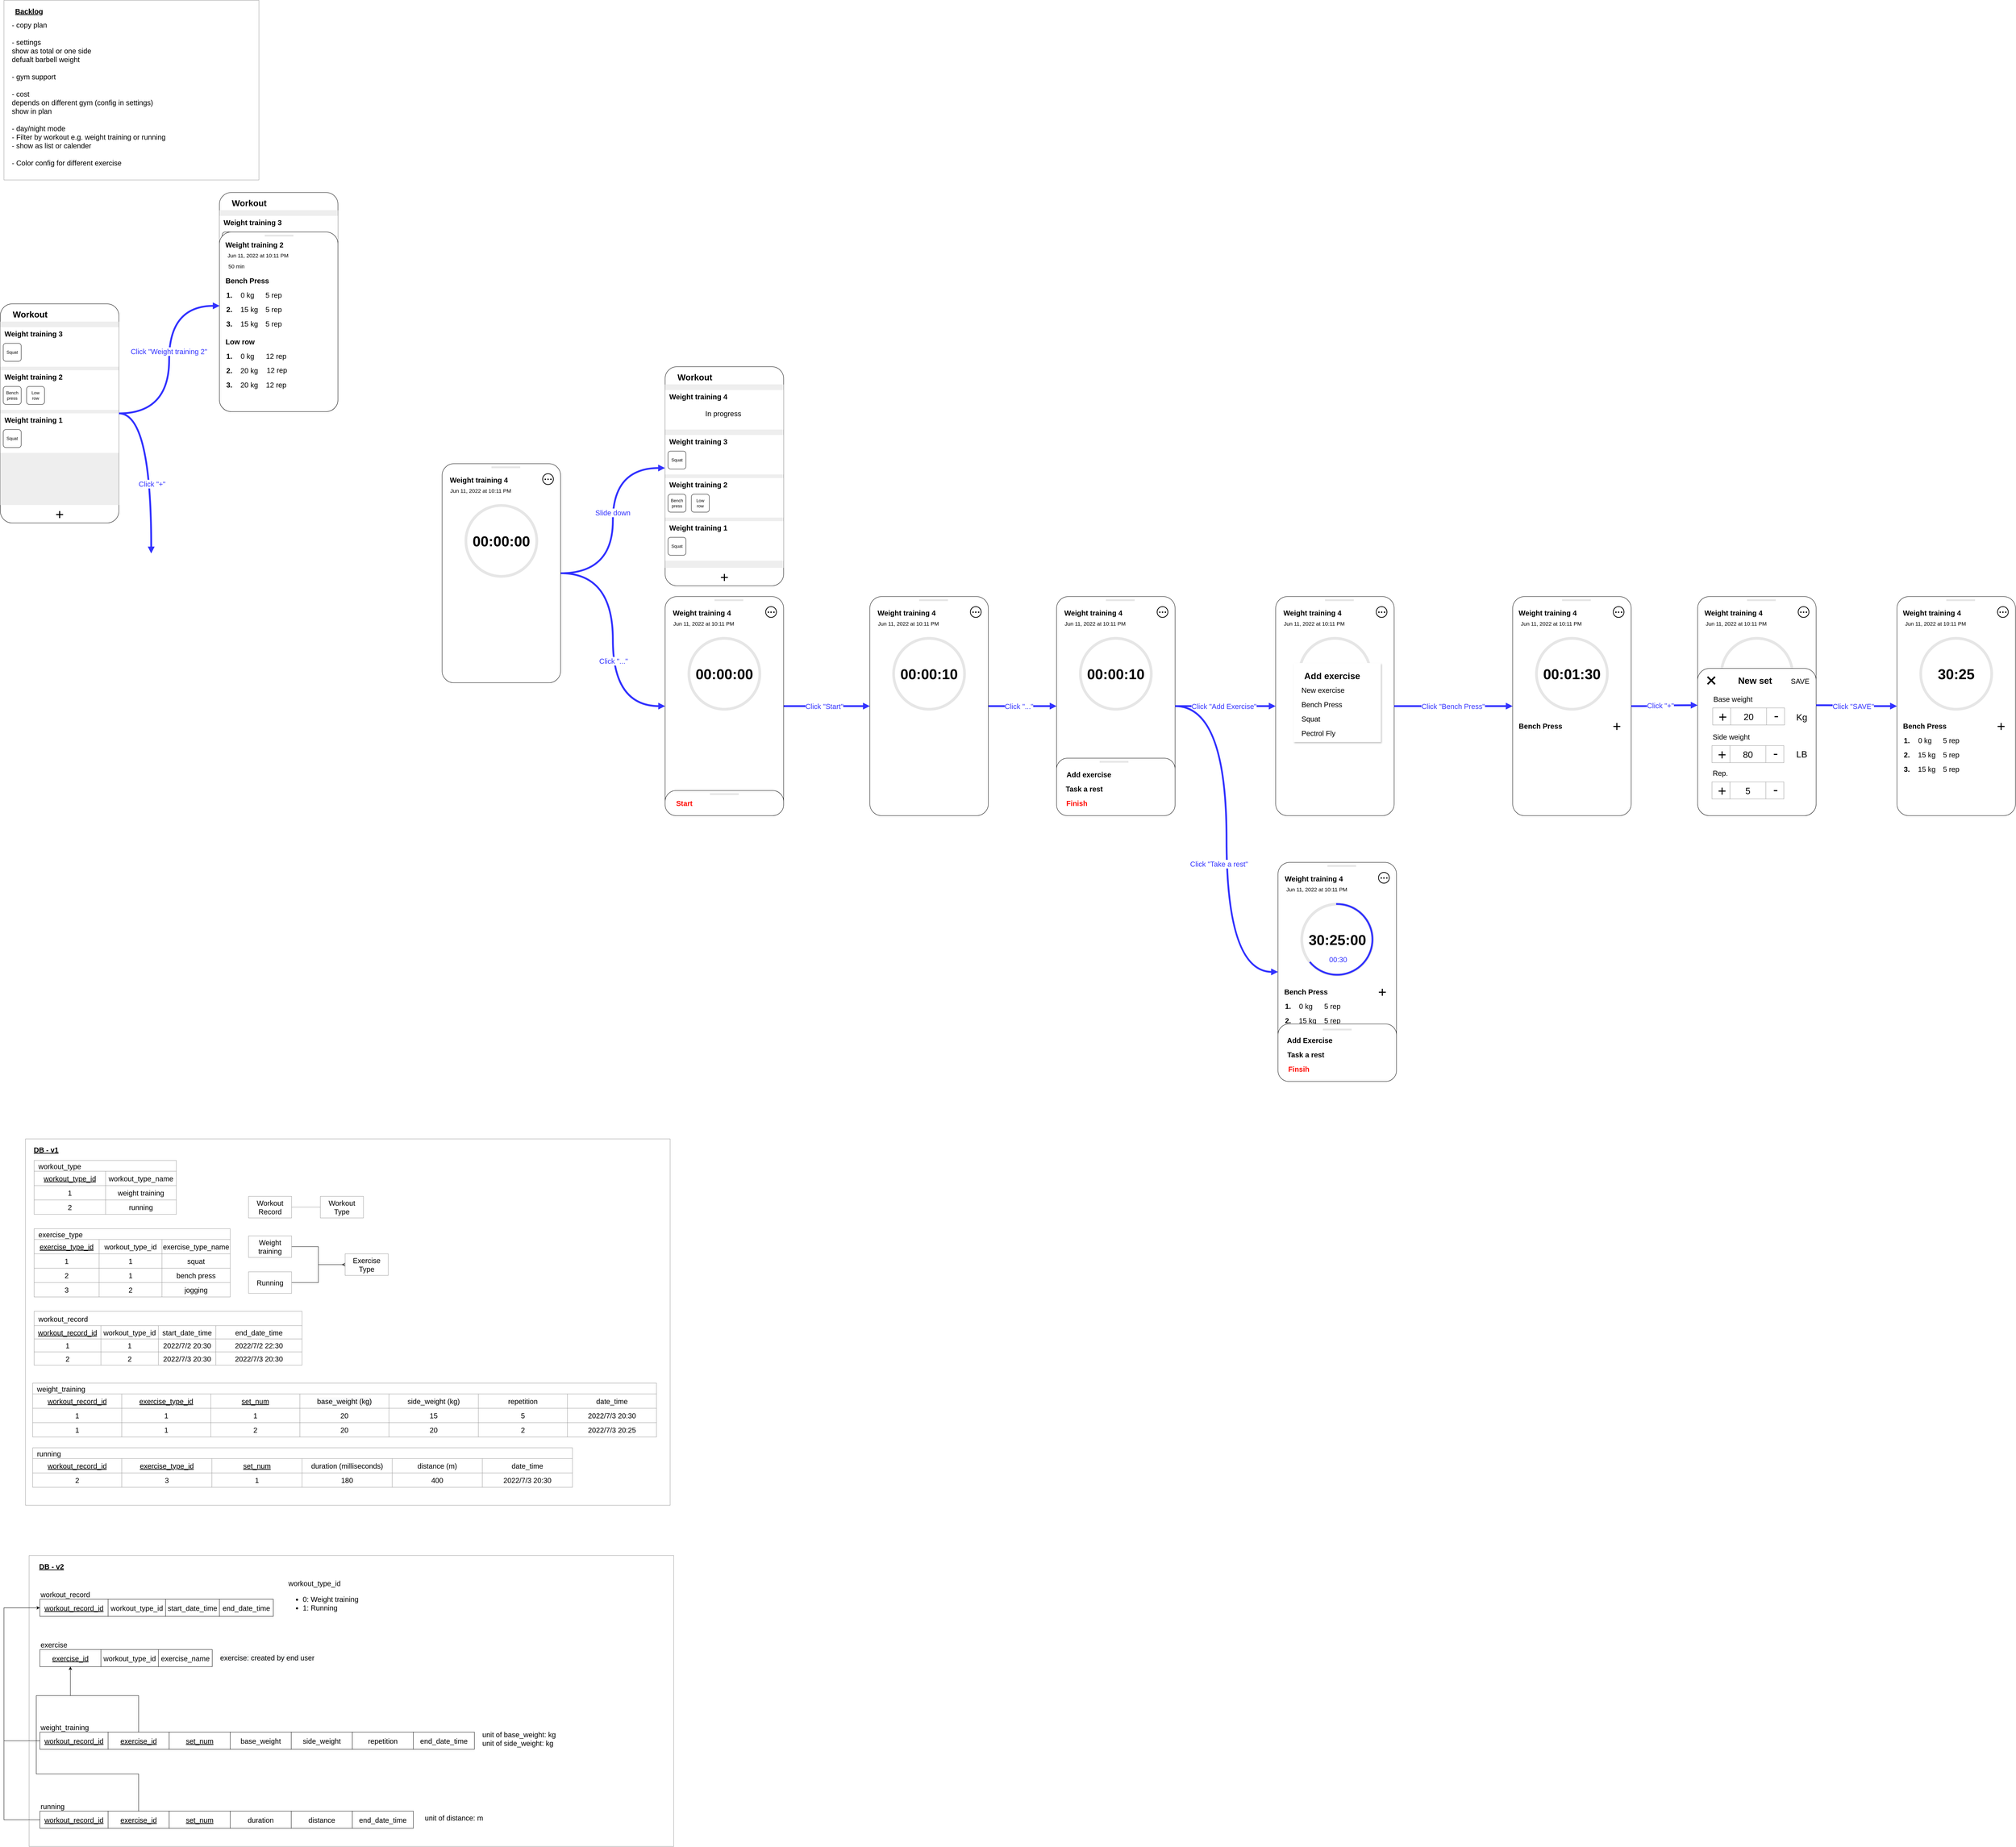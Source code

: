 <mxfile version="19.0.3" type="device"><diagram id="TTHw32ZC0xaTZutDnGr7" name="Page-1"><mxGraphModel dx="633" dy="2373" grid="1" gridSize="10" guides="1" tooltips="1" connect="1" arrows="1" fold="1" page="1" pageScale="1" pageWidth="827" pageHeight="1169" math="0" shadow="0"><root><mxCell id="0"/><mxCell id="1" parent="0"/><mxCell id="FORvheyqcbf_NiA1LD2P-383" value="" style="rounded=1;whiteSpace=wrap;html=1;arcSize=10;connectable=1;allowArrows=0;" parent="1" vertex="1"><mxGeometry x="20" y="315" width="330" height="610" as="geometry"/></mxCell><mxCell id="FORvheyqcbf_NiA1LD2P-384" value="&lt;b&gt;&lt;font style=&quot;font-size: 24px;&quot;&gt;Workout&lt;/font&gt;&lt;/b&gt;" style="text;html=1;align=center;verticalAlign=middle;whiteSpace=wrap;rounded=0;connectable=0;allowArrows=0;" parent="1" vertex="1"><mxGeometry x="46" y="325" width="114" height="40" as="geometry"/></mxCell><mxCell id="FORvheyqcbf_NiA1LD2P-385" value="&lt;font color=&quot;#000000&quot;&gt;+&lt;/font&gt;" style="rounded=1;whiteSpace=wrap;html=1;fillColor=none;fontColor=#FFFFFF;fontSize=40;connectable=0;allowArrows=0;strokeColor=none;" parent="1" vertex="1"><mxGeometry x="155" y="880" width="60" height="40" as="geometry"/></mxCell><mxCell id="FORvheyqcbf_NiA1LD2P-386" value="" style="endArrow=none;html=1;rounded=0;fontSize=24;fontColor=#000000;strokeColor=#E6E6E6;" parent="1" edge="1"><mxGeometry width="50" height="50" relative="1" as="geometry"><mxPoint x="20" y="365" as="sourcePoint"/><mxPoint x="350" y="365" as="targetPoint"/></mxGeometry></mxCell><mxCell id="FORvheyqcbf_NiA1LD2P-610" value="" style="edgeStyle=orthogonalEdgeStyle;rounded=0;orthogonalLoop=1;jettySize=auto;html=1;fontSize=20;fontColor=#3333FF;endArrow=block;endFill=1;strokeColor=#3333FF;strokeWidth=5;curved=1;entryX=0.002;entryY=0.411;entryDx=0;entryDy=0;entryPerimeter=0;" parent="1" source="FORvheyqcbf_NiA1LD2P-387" target="FORvheyqcbf_NiA1LD2P-1379" edge="1"><mxGeometry relative="1" as="geometry"><mxPoint x="620" y="330" as="targetPoint"/></mxGeometry></mxCell><mxCell id="FORvheyqcbf_NiA1LD2P-638" value="Click &quot;Weight training 2&quot;" style="edgeLabel;html=1;align=center;verticalAlign=middle;resizable=0;points=[];fontSize=20;fontColor=#3333FF;" parent="FORvheyqcbf_NiA1LD2P-610" vertex="1" connectable="0"><mxGeometry x="0.131" y="1" relative="1" as="geometry"><mxPoint y="15" as="offset"/></mxGeometry></mxCell><mxCell id="FORvheyqcbf_NiA1LD2P-387" value="" style="rounded=0;whiteSpace=wrap;html=1;shadow=0;labelBackgroundColor=none;fontSize=20;strokeColor=none;fillColor=#eeeeee;" parent="1" vertex="1"><mxGeometry x="20" y="365" width="330" height="510" as="geometry"/></mxCell><mxCell id="FORvheyqcbf_NiA1LD2P-644" value="" style="edgeStyle=orthogonalEdgeStyle;rounded=0;orthogonalLoop=1;jettySize=auto;html=1;fontSize=20;fontColor=#3333FF;endArrow=block;endFill=1;strokeColor=#3333FF;strokeWidth=5;curved=1;exitX=1;exitY=0.5;exitDx=0;exitDy=0;" parent="1" source="FORvheyqcbf_NiA1LD2P-387" edge="1"><mxGeometry relative="1" as="geometry"><mxPoint x="400" y="775" as="sourcePoint"/><mxPoint x="440" y="1010" as="targetPoint"/></mxGeometry></mxCell><mxCell id="FORvheyqcbf_NiA1LD2P-645" value="Click &quot;+&quot;" style="edgeLabel;html=1;align=center;verticalAlign=middle;resizable=0;points=[];fontSize=20;fontColor=#3333FF;" parent="FORvheyqcbf_NiA1LD2P-644" vertex="1" connectable="0"><mxGeometry x="0.131" y="1" relative="1" as="geometry"><mxPoint y="15" as="offset"/></mxGeometry></mxCell><mxCell id="FORvheyqcbf_NiA1LD2P-648" value="" style="edgeStyle=orthogonalEdgeStyle;rounded=0;orthogonalLoop=1;jettySize=auto;html=1;fontSize=20;fontColor=#3333FF;endArrow=block;endFill=1;strokeColor=#3333FF;strokeWidth=5;curved=1;exitX=1;exitY=0.5;exitDx=0;exitDy=0;entryX=-0.001;entryY=0.455;entryDx=0;entryDy=0;entryPerimeter=0;" parent="1" source="FORvheyqcbf_NiA1LD2P-758" target="FORvheyqcbf_NiA1LD2P-1411" edge="1"><mxGeometry relative="1" as="geometry"><mxPoint x="1000" y="1020" as="sourcePoint"/><mxPoint x="1260" y="760.04" as="targetPoint"/></mxGeometry></mxCell><mxCell id="FORvheyqcbf_NiA1LD2P-649" value="Slide down" style="edgeLabel;html=1;align=center;verticalAlign=middle;resizable=0;points=[];fontSize=20;fontColor=#3333FF;" parent="FORvheyqcbf_NiA1LD2P-648" vertex="1" connectable="0"><mxGeometry x="0.131" y="1" relative="1" as="geometry"><mxPoint y="15" as="offset"/></mxGeometry></mxCell><mxCell id="FORvheyqcbf_NiA1LD2P-650" value="" style="edgeStyle=orthogonalEdgeStyle;rounded=0;orthogonalLoop=1;jettySize=auto;html=1;fontSize=20;fontColor=#3333FF;endArrow=block;endFill=1;strokeColor=#3333FF;strokeWidth=5;curved=1;entryX=0;entryY=0.5;entryDx=0;entryDy=0;" parent="1" source="FORvheyqcbf_NiA1LD2P-758" target="FORvheyqcbf_NiA1LD2P-839" edge="1"><mxGeometry relative="1" as="geometry"><mxPoint x="960" y="1035" as="sourcePoint"/><mxPoint x="1260" y="1435" as="targetPoint"/></mxGeometry></mxCell><mxCell id="FORvheyqcbf_NiA1LD2P-651" value="Click &quot;...&quot;" style="edgeLabel;html=1;align=center;verticalAlign=middle;resizable=0;points=[];fontSize=20;fontColor=#3333FF;" parent="FORvheyqcbf_NiA1LD2P-650" vertex="1" connectable="0"><mxGeometry x="0.131" y="1" relative="1" as="geometry"><mxPoint y="15" as="offset"/></mxGeometry></mxCell><mxCell id="FORvheyqcbf_NiA1LD2P-652" value="" style="rounded=1;whiteSpace=wrap;html=1;arcSize=10;connectable=1;allowArrows=0;" parent="1" vertex="1"><mxGeometry x="3577.5" y="1870" width="330" height="610" as="geometry"/></mxCell><mxCell id="FORvheyqcbf_NiA1LD2P-653" value="Weight training 4" style="text;html=1;strokeColor=none;fillColor=none;align=center;verticalAlign=middle;whiteSpace=wrap;rounded=0;shadow=0;dashed=1;labelBackgroundColor=none;fontSize=20;fontColor=#000000;fontStyle=1" parent="1" vertex="1"><mxGeometry x="3592.5" y="1900" width="168.5" height="30" as="geometry"/></mxCell><mxCell id="FORvheyqcbf_NiA1LD2P-655" value="" style="group" parent="1" vertex="1" connectable="0"><mxGeometry x="3592.5" y="2210" width="305" height="155" as="geometry"/></mxCell><mxCell id="FORvheyqcbf_NiA1LD2P-656" value="Bench Press" style="text;html=1;strokeColor=none;fillColor=none;align=left;verticalAlign=middle;whiteSpace=wrap;rounded=0;shadow=0;dashed=1;labelBackgroundColor=none;fontSize=20;fontColor=#000000;fontStyle=1" parent="FORvheyqcbf_NiA1LD2P-655" vertex="1"><mxGeometry y="5" width="135" height="30" as="geometry"/></mxCell><mxCell id="FORvheyqcbf_NiA1LD2P-657" value="1." style="text;html=1;strokeColor=none;fillColor=none;align=center;verticalAlign=middle;whiteSpace=wrap;rounded=0;shadow=0;dashed=1;labelBackgroundColor=none;fontSize=20;fontColor=#000000;fontStyle=1" parent="FORvheyqcbf_NiA1LD2P-655" vertex="1"><mxGeometry y="45" width="25" height="30" as="geometry"/></mxCell><mxCell id="FORvheyqcbf_NiA1LD2P-658" value="0 kg" style="text;html=1;strokeColor=none;fillColor=none;align=center;verticalAlign=middle;whiteSpace=wrap;rounded=0;shadow=0;dashed=1;labelBackgroundColor=none;fontSize=20;fontColor=#000000;fontStyle=0" parent="FORvheyqcbf_NiA1LD2P-655" vertex="1"><mxGeometry x="37.5" y="45" width="50" height="30" as="geometry"/></mxCell><mxCell id="FORvheyqcbf_NiA1LD2P-659" value="2." style="text;html=1;strokeColor=none;fillColor=none;align=center;verticalAlign=middle;whiteSpace=wrap;rounded=0;shadow=0;dashed=1;labelBackgroundColor=none;fontSize=20;fontColor=#000000;fontStyle=1" parent="FORvheyqcbf_NiA1LD2P-655" vertex="1"><mxGeometry y="85" width="25" height="30" as="geometry"/></mxCell><mxCell id="FORvheyqcbf_NiA1LD2P-660" value="15 kg" style="text;html=1;strokeColor=none;fillColor=none;align=center;verticalAlign=middle;whiteSpace=wrap;rounded=0;shadow=0;dashed=1;labelBackgroundColor=none;fontSize=20;fontColor=#000000;fontStyle=0" parent="FORvheyqcbf_NiA1LD2P-655" vertex="1"><mxGeometry x="37.5" y="85" width="60" height="30" as="geometry"/></mxCell><mxCell id="FORvheyqcbf_NiA1LD2P-661" value="3." style="text;html=1;strokeColor=none;fillColor=none;align=center;verticalAlign=middle;whiteSpace=wrap;rounded=0;shadow=0;dashed=1;labelBackgroundColor=none;fontSize=20;fontColor=#000000;fontStyle=1" parent="FORvheyqcbf_NiA1LD2P-655" vertex="1"><mxGeometry y="125" width="25" height="30" as="geometry"/></mxCell><mxCell id="FORvheyqcbf_NiA1LD2P-662" value="15 kg" style="text;html=1;strokeColor=none;fillColor=none;align=center;verticalAlign=middle;whiteSpace=wrap;rounded=0;shadow=0;dashed=1;labelBackgroundColor=none;fontSize=20;fontColor=#000000;fontStyle=0" parent="FORvheyqcbf_NiA1LD2P-655" vertex="1"><mxGeometry x="37.5" y="125" width="60" height="30" as="geometry"/></mxCell><mxCell id="FORvheyqcbf_NiA1LD2P-663" value="5 rep" style="text;html=1;strokeColor=none;fillColor=none;align=center;verticalAlign=middle;whiteSpace=wrap;rounded=0;shadow=0;dashed=1;labelBackgroundColor=none;fontSize=20;fontColor=#000000;fontStyle=0" parent="FORvheyqcbf_NiA1LD2P-655" vertex="1"><mxGeometry x="111" y="45" width="50" height="30" as="geometry"/></mxCell><mxCell id="FORvheyqcbf_NiA1LD2P-664" value="5 rep" style="text;html=1;strokeColor=none;fillColor=none;align=center;verticalAlign=middle;whiteSpace=wrap;rounded=0;shadow=0;dashed=1;labelBackgroundColor=none;fontSize=20;fontColor=#000000;fontStyle=0" parent="FORvheyqcbf_NiA1LD2P-655" vertex="1"><mxGeometry x="111" y="85" width="50" height="30" as="geometry"/></mxCell><mxCell id="FORvheyqcbf_NiA1LD2P-665" value="5 rep" style="text;html=1;strokeColor=none;fillColor=none;align=center;verticalAlign=middle;whiteSpace=wrap;rounded=0;shadow=0;dashed=1;labelBackgroundColor=none;fontSize=20;fontColor=#000000;fontStyle=0" parent="FORvheyqcbf_NiA1LD2P-655" vertex="1"><mxGeometry x="111" y="125" width="50" height="30" as="geometry"/></mxCell><mxCell id="FORvheyqcbf_NiA1LD2P-666" value="&lt;font color=&quot;#000000&quot;&gt;+&lt;/font&gt;" style="rounded=1;whiteSpace=wrap;html=1;fillColor=none;fontColor=#FFFFFF;fontSize=40;connectable=0;allowArrows=0;strokeColor=none;" parent="FORvheyqcbf_NiA1LD2P-655" vertex="1"><mxGeometry x="245" width="60" height="40" as="geometry"/></mxCell><mxCell id="FORvheyqcbf_NiA1LD2P-667" value="" style="ellipse;whiteSpace=wrap;html=1;aspect=fixed;rounded=0;shadow=0;dashed=1;labelBackgroundColor=none;fontSize=20;fontColor=#000000;strokeColor=none;strokeWidth=2;fillColor=#E6E6E6;connectable=0;allowArrows=0;" parent="1" vertex="1"><mxGeometry x="3640" y="1982.5" width="205" height="205" as="geometry"/></mxCell><mxCell id="FORvheyqcbf_NiA1LD2P-668" value="" style="ellipse;whiteSpace=wrap;html=1;aspect=fixed;rounded=0;shadow=0;labelBackgroundColor=#FFFFFF;fontSize=20;fontColor=#FFFFFF;strokeColor=default;strokeWidth=2;fillColor=none;" parent="1" vertex="1"><mxGeometry x="3857.5" y="1898" width="30" height="30" as="geometry"/></mxCell><mxCell id="FORvheyqcbf_NiA1LD2P-669" value="" style="ellipse;whiteSpace=wrap;html=1;aspect=fixed;rounded=0;shadow=0;labelBackgroundColor=#FFFFFF;fontSize=20;fontColor=#FFFFFF;strokeColor=none;strokeWidth=2;fillColor=#000000;" parent="1" vertex="1"><mxGeometry x="3863" y="1911.5" width="4" height="4" as="geometry"/></mxCell><mxCell id="FORvheyqcbf_NiA1LD2P-670" value="" style="ellipse;whiteSpace=wrap;html=1;aspect=fixed;rounded=0;shadow=0;labelBackgroundColor=#FFFFFF;fontSize=20;fontColor=#FFFFFF;strokeColor=none;strokeWidth=2;fillColor=#000000;" parent="1" vertex="1"><mxGeometry x="3870.5" y="1911.5" width="4" height="4" as="geometry"/></mxCell><mxCell id="FORvheyqcbf_NiA1LD2P-671" value="" style="ellipse;whiteSpace=wrap;html=1;aspect=fixed;rounded=0;shadow=0;labelBackgroundColor=#FFFFFF;fontSize=20;fontColor=#FFFFFF;strokeColor=none;strokeWidth=2;fillColor=#000000;" parent="1" vertex="1"><mxGeometry x="3878.5" y="1911.5" width="4" height="4" as="geometry"/></mxCell><mxCell id="FORvheyqcbf_NiA1LD2P-672" value="" style="rounded=1;whiteSpace=wrap;html=1;arcSize=19;connectable=0;allowArrows=0;" parent="1" vertex="1"><mxGeometry x="3577.5" y="2320" width="330" height="160" as="geometry"/></mxCell><mxCell id="FORvheyqcbf_NiA1LD2P-673" value="" style="endArrow=none;html=1;rounded=0;fontSize=20;fontColor=#FFFFFF;strokeColor=#E6E6E6;strokeWidth=5;" parent="1" edge="1"><mxGeometry x="1195" y="350" width="50" height="50" relative="1" as="geometry"><mxPoint x="3702.5" y="2335.5" as="sourcePoint"/><mxPoint x="3782.5" y="2335.5" as="targetPoint"/></mxGeometry></mxCell><mxCell id="FORvheyqcbf_NiA1LD2P-674" value="Task a rest" style="text;html=1;strokeColor=none;fillColor=none;align=center;verticalAlign=middle;whiteSpace=wrap;rounded=0;shadow=0;dashed=1;labelBackgroundColor=none;fontSize=20;fontColor=#000000;fontStyle=1" parent="1" vertex="1"><mxGeometry x="3601.5" y="2390" width="106" height="30" as="geometry"/></mxCell><mxCell id="FORvheyqcbf_NiA1LD2P-675" value="Finsih" style="text;html=1;strokeColor=none;fillColor=none;align=center;verticalAlign=middle;whiteSpace=wrap;rounded=0;shadow=0;dashed=1;labelBackgroundColor=none;fontSize=20;fontColor=#FF0B03;fontStyle=1" parent="1" vertex="1"><mxGeometry x="3605.5" y="2430" width="59" height="30" as="geometry"/></mxCell><mxCell id="FORvheyqcbf_NiA1LD2P-676" value="" style="ellipse;whiteSpace=wrap;html=1;aspect=fixed;rounded=0;shadow=0;dashed=1;labelBackgroundColor=none;fontSize=20;fontColor=#000000;strokeColor=none;strokeWidth=2;fillColor=#FFFFFF;connectable=0;allowArrows=0;" parent="1" vertex="1"><mxGeometry x="3647.5" y="1990" width="190" height="190" as="geometry"/></mxCell><mxCell id="FORvheyqcbf_NiA1LD2P-678" value="Add Exercise" style="text;html=1;strokeColor=none;fillColor=none;align=center;verticalAlign=middle;whiteSpace=wrap;rounded=0;shadow=0;dashed=1;labelBackgroundColor=none;fontSize=20;fontColor=#000000;fontStyle=1" parent="1" vertex="1"><mxGeometry x="3592.5" y="2350" width="146" height="30" as="geometry"/></mxCell><mxCell id="FORvheyqcbf_NiA1LD2P-680" value="" style="verticalLabelPosition=bottom;verticalAlign=top;html=1;shape=mxgraph.basic.arc;startAngle=0.996;endAngle=0.64;rounded=0;shadow=0;labelBackgroundColor=#FFFFFF;fontSize=20;fontColor=#3333FF;strokeColor=#3333FF;strokeWidth=5;fillColor=none;aspect=fixed;" parent="1" vertex="1"><mxGeometry x="3643.5" y="1986" width="197" height="197" as="geometry"/></mxCell><mxCell id="FORvheyqcbf_NiA1LD2P-681" value="" style="endArrow=none;html=1;rounded=0;fontSize=20;fontColor=#FFFFFF;strokeColor=#E6E6E6;strokeWidth=5;" parent="1" edge="1"><mxGeometry x="1195" y="350" width="50" height="50" relative="1" as="geometry"><mxPoint x="3715" y="1880" as="sourcePoint"/><mxPoint x="3795" y="1880" as="targetPoint"/></mxGeometry></mxCell><mxCell id="FORvheyqcbf_NiA1LD2P-735" value="" style="rounded=1;whiteSpace=wrap;html=1;arcSize=10;connectable=1;allowArrows=0;" parent="1" vertex="1"><mxGeometry x="4231" y="1130" width="330" height="610" as="geometry"/></mxCell><mxCell id="FORvheyqcbf_NiA1LD2P-736" value="Weight training 4" style="text;html=1;strokeColor=none;fillColor=none;align=center;verticalAlign=middle;whiteSpace=wrap;rounded=0;shadow=0;dashed=1;labelBackgroundColor=none;fontSize=20;fontColor=#000000;fontStyle=1" parent="1" vertex="1"><mxGeometry x="4246" y="1160" width="165" height="30" as="geometry"/></mxCell><mxCell id="FORvheyqcbf_NiA1LD2P-737" value="Jun 11, 2022 at 10:11 PM" style="text;html=1;strokeColor=none;fillColor=none;align=center;verticalAlign=middle;whiteSpace=wrap;rounded=0;shadow=0;dashed=1;labelBackgroundColor=none;fontSize=15;fontColor=#000000;fontStyle=0" parent="1" vertex="1"><mxGeometry x="4246" y="1190" width="185" height="30" as="geometry"/></mxCell><mxCell id="FORvheyqcbf_NiA1LD2P-738" value="" style="group" parent="1" vertex="1" connectable="0"><mxGeometry x="4246" y="1470" width="305" height="155" as="geometry"/></mxCell><mxCell id="FORvheyqcbf_NiA1LD2P-739" value="Bench Press" style="text;html=1;strokeColor=none;fillColor=none;align=left;verticalAlign=middle;whiteSpace=wrap;rounded=0;shadow=0;dashed=1;labelBackgroundColor=none;fontSize=20;fontColor=#000000;fontStyle=1" parent="FORvheyqcbf_NiA1LD2P-738" vertex="1"><mxGeometry y="5" width="135" height="30" as="geometry"/></mxCell><mxCell id="FORvheyqcbf_NiA1LD2P-749" value="&lt;font color=&quot;#000000&quot;&gt;+&lt;/font&gt;" style="rounded=1;whiteSpace=wrap;html=1;fillColor=none;fontColor=#FFFFFF;fontSize=40;connectable=0;allowArrows=0;strokeColor=none;" parent="FORvheyqcbf_NiA1LD2P-738" vertex="1"><mxGeometry x="245" width="60" height="40" as="geometry"/></mxCell><mxCell id="FORvheyqcbf_NiA1LD2P-750" value="" style="ellipse;whiteSpace=wrap;html=1;aspect=fixed;rounded=0;shadow=0;dashed=1;labelBackgroundColor=none;fontSize=20;fontColor=#000000;strokeColor=none;strokeWidth=2;fillColor=#E6E6E6;connectable=0;allowArrows=0;" parent="1" vertex="1"><mxGeometry x="4293.5" y="1242.5" width="205" height="205" as="geometry"/></mxCell><mxCell id="FORvheyqcbf_NiA1LD2P-751" value="" style="ellipse;whiteSpace=wrap;html=1;aspect=fixed;rounded=0;shadow=0;labelBackgroundColor=#FFFFFF;fontSize=20;fontColor=#FFFFFF;strokeColor=default;strokeWidth=2;fillColor=none;" parent="1" vertex="1"><mxGeometry x="4511" y="1158" width="30" height="30" as="geometry"/></mxCell><mxCell id="FORvheyqcbf_NiA1LD2P-752" value="" style="ellipse;whiteSpace=wrap;html=1;aspect=fixed;rounded=0;shadow=0;labelBackgroundColor=#FFFFFF;fontSize=20;fontColor=#FFFFFF;strokeColor=none;strokeWidth=2;fillColor=#000000;" parent="1" vertex="1"><mxGeometry x="4516.5" y="1171.5" width="4" height="4" as="geometry"/></mxCell><mxCell id="FORvheyqcbf_NiA1LD2P-753" value="" style="ellipse;whiteSpace=wrap;html=1;aspect=fixed;rounded=0;shadow=0;labelBackgroundColor=#FFFFFF;fontSize=20;fontColor=#FFFFFF;strokeColor=none;strokeWidth=2;fillColor=#000000;" parent="1" vertex="1"><mxGeometry x="4524" y="1171.5" width="4" height="4" as="geometry"/></mxCell><mxCell id="FORvheyqcbf_NiA1LD2P-754" value="" style="ellipse;whiteSpace=wrap;html=1;aspect=fixed;rounded=0;shadow=0;labelBackgroundColor=#FFFFFF;fontSize=20;fontColor=#FFFFFF;strokeColor=none;strokeWidth=2;fillColor=#000000;" parent="1" vertex="1"><mxGeometry x="4532" y="1171.5" width="4" height="4" as="geometry"/></mxCell><mxCell id="FORvheyqcbf_NiA1LD2P-755" value="" style="ellipse;whiteSpace=wrap;html=1;aspect=fixed;rounded=0;shadow=0;dashed=1;labelBackgroundColor=none;fontSize=20;fontColor=#000000;strokeColor=none;strokeWidth=2;fillColor=#FFFFFF;connectable=0;allowArrows=0;" parent="1" vertex="1"><mxGeometry x="4301" y="1250" width="190" height="190" as="geometry"/></mxCell><mxCell id="FORvheyqcbf_NiA1LD2P-756" value="&lt;b style=&quot;font-size: 40px;&quot;&gt;&lt;font style=&quot;font-size: 40px;&quot;&gt;00:01:30&lt;/font&gt;&lt;/b&gt;" style="text;html=1;strokeColor=none;fillColor=none;align=center;verticalAlign=middle;whiteSpace=wrap;rounded=0;shadow=0;dashed=1;labelBackgroundColor=none;fontSize=40;fontColor=#000000;" parent="1" vertex="1"><mxGeometry x="4366" y="1330" width="60" height="30" as="geometry"/></mxCell><mxCell id="FORvheyqcbf_NiA1LD2P-757" value="" style="endArrow=none;html=1;rounded=0;fontSize=20;fontColor=#FFFFFF;strokeColor=#E6E6E6;strokeWidth=5;" parent="1" edge="1"><mxGeometry x="1195" y="350" width="50" height="50" relative="1" as="geometry"><mxPoint x="4368.5" y="1140" as="sourcePoint"/><mxPoint x="4448.5" y="1140" as="targetPoint"/></mxGeometry></mxCell><mxCell id="FORvheyqcbf_NiA1LD2P-758" value="" style="rounded=1;whiteSpace=wrap;html=1;arcSize=10;connectable=1;allowArrows=0;" parent="1" vertex="1"><mxGeometry x="1250" y="760" width="330" height="610" as="geometry"/></mxCell><mxCell id="FORvheyqcbf_NiA1LD2P-759" value="Weight training 4" style="text;html=1;strokeColor=none;fillColor=none;align=center;verticalAlign=middle;whiteSpace=wrap;rounded=0;shadow=0;dashed=1;labelBackgroundColor=none;fontSize=20;fontColor=#000000;fontStyle=1" parent="1" vertex="1"><mxGeometry x="1265" y="790" width="175" height="30" as="geometry"/></mxCell><mxCell id="FORvheyqcbf_NiA1LD2P-760" value="Jun 11, 2022 at 10:11 PM" style="text;html=1;strokeColor=none;fillColor=none;align=center;verticalAlign=middle;whiteSpace=wrap;rounded=0;shadow=0;dashed=1;labelBackgroundColor=none;fontSize=15;fontColor=#000000;fontStyle=0" parent="1" vertex="1"><mxGeometry x="1265" y="820" width="185" height="30" as="geometry"/></mxCell><mxCell id="FORvheyqcbf_NiA1LD2P-761" value="" style="ellipse;whiteSpace=wrap;html=1;aspect=fixed;rounded=0;shadow=0;dashed=1;labelBackgroundColor=none;fontSize=20;fontColor=#000000;strokeColor=none;strokeWidth=2;fillColor=#E6E6E6;connectable=0;allowArrows=0;" parent="1" vertex="1"><mxGeometry x="1312.5" y="872.5" width="205" height="205" as="geometry"/></mxCell><mxCell id="FORvheyqcbf_NiA1LD2P-762" value="" style="ellipse;whiteSpace=wrap;html=1;aspect=fixed;rounded=0;shadow=0;labelBackgroundColor=#FFFFFF;fontSize=20;fontColor=#FFFFFF;strokeColor=default;strokeWidth=2;fillColor=none;" parent="1" vertex="1"><mxGeometry x="1530" y="788" width="30" height="30" as="geometry"/></mxCell><mxCell id="FORvheyqcbf_NiA1LD2P-763" value="" style="ellipse;whiteSpace=wrap;html=1;aspect=fixed;rounded=0;shadow=0;labelBackgroundColor=#FFFFFF;fontSize=20;fontColor=#FFFFFF;strokeColor=none;strokeWidth=2;fillColor=#000000;" parent="1" vertex="1"><mxGeometry x="1535.5" y="801.5" width="4" height="4" as="geometry"/></mxCell><mxCell id="FORvheyqcbf_NiA1LD2P-764" value="" style="ellipse;whiteSpace=wrap;html=1;aspect=fixed;rounded=0;shadow=0;labelBackgroundColor=#FFFFFF;fontSize=20;fontColor=#FFFFFF;strokeColor=none;strokeWidth=2;fillColor=#000000;" parent="1" vertex="1"><mxGeometry x="1543" y="801.5" width="4" height="4" as="geometry"/></mxCell><mxCell id="FORvheyqcbf_NiA1LD2P-765" value="" style="ellipse;whiteSpace=wrap;html=1;aspect=fixed;rounded=0;shadow=0;labelBackgroundColor=#FFFFFF;fontSize=20;fontColor=#FFFFFF;strokeColor=none;strokeWidth=2;fillColor=#000000;" parent="1" vertex="1"><mxGeometry x="1551" y="801.5" width="4" height="4" as="geometry"/></mxCell><mxCell id="FORvheyqcbf_NiA1LD2P-766" value="" style="ellipse;whiteSpace=wrap;html=1;aspect=fixed;rounded=0;shadow=0;dashed=1;labelBackgroundColor=none;fontSize=20;fontColor=#000000;strokeColor=none;strokeWidth=2;fillColor=#FFFFFF;connectable=0;allowArrows=0;" parent="1" vertex="1"><mxGeometry x="1320" y="880" width="190" height="190" as="geometry"/></mxCell><mxCell id="FORvheyqcbf_NiA1LD2P-767" value="&lt;b style=&quot;font-size: 40px;&quot;&gt;&lt;font style=&quot;font-size: 40px;&quot;&gt;00:00:00&lt;/font&gt;&lt;/b&gt;" style="text;html=1;strokeColor=none;fillColor=none;align=center;verticalAlign=middle;whiteSpace=wrap;rounded=0;shadow=0;dashed=1;labelBackgroundColor=none;fontSize=40;fontColor=#000000;" parent="1" vertex="1"><mxGeometry x="1385" y="960" width="60" height="30" as="geometry"/></mxCell><mxCell id="FORvheyqcbf_NiA1LD2P-768" value="" style="endArrow=none;html=1;rounded=0;fontSize=20;fontColor=#FFFFFF;strokeColor=#E6E6E6;strokeWidth=5;" parent="1" edge="1"><mxGeometry x="1195" y="350" width="50" height="50" relative="1" as="geometry"><mxPoint x="1387.5" y="770" as="sourcePoint"/><mxPoint x="1467.5" y="770" as="targetPoint"/></mxGeometry></mxCell><mxCell id="FORvheyqcbf_NiA1LD2P-790" value="" style="edgeStyle=orthogonalEdgeStyle;rounded=0;orthogonalLoop=1;jettySize=auto;html=1;fontSize=20;fontColor=#3333FF;endArrow=block;endFill=1;strokeColor=#3333FF;strokeWidth=5;curved=1;exitX=1;exitY=0.5;exitDx=0;exitDy=0;entryX=0;entryY=0.5;entryDx=0;entryDy=0;" parent="1" source="FORvheyqcbf_NiA1LD2P-839" target="FORvheyqcbf_NiA1LD2P-870" edge="1"><mxGeometry relative="1" as="geometry"><mxPoint x="2201" y="1455" as="sourcePoint"/><mxPoint x="2401" y="1435" as="targetPoint"/></mxGeometry></mxCell><mxCell id="FORvheyqcbf_NiA1LD2P-791" value="Click &quot;Start&quot;" style="edgeLabel;html=1;align=center;verticalAlign=middle;resizable=0;points=[];fontSize=20;fontColor=#3333FF;" parent="FORvheyqcbf_NiA1LD2P-790" vertex="1" connectable="0"><mxGeometry x="0.131" y="1" relative="1" as="geometry"><mxPoint x="-23" y="1" as="offset"/></mxGeometry></mxCell><mxCell id="FORvheyqcbf_NiA1LD2P-654" value="Jun 11, 2022 at 10:11 PM" style="text;html=1;strokeColor=none;fillColor=none;align=center;verticalAlign=middle;whiteSpace=wrap;rounded=0;shadow=0;dashed=1;labelBackgroundColor=none;fontSize=15;fontColor=#000000;fontStyle=0" parent="1" vertex="1"><mxGeometry x="3592.5" y="1930" width="185" height="30" as="geometry"/></mxCell><mxCell id="FORvheyqcbf_NiA1LD2P-677" value="&lt;b style=&quot;font-size: 40px;&quot;&gt;&lt;font style=&quot;font-size: 40px;&quot;&gt;30:25:00&lt;br&gt;&lt;/font&gt;&lt;/b&gt;" style="text;html=1;strokeColor=none;fillColor=none;align=center;verticalAlign=middle;whiteSpace=wrap;rounded=0;shadow=0;dashed=1;labelBackgroundColor=none;fontSize=40;fontColor=#000000;" parent="1" vertex="1"><mxGeometry x="3712.5" y="2070" width="60" height="30" as="geometry"/></mxCell><mxCell id="FORvheyqcbf_NiA1LD2P-679" value="00:30" style="text;html=1;strokeColor=none;fillColor=none;align=center;verticalAlign=middle;whiteSpace=wrap;rounded=0;shadow=0;labelBackgroundColor=#FFFFFF;fontSize=20;fontColor=#3333FF;" parent="1" vertex="1"><mxGeometry x="3715" y="2125" width="60" height="30" as="geometry"/></mxCell><mxCell id="FORvheyqcbf_NiA1LD2P-804" value="" style="edgeStyle=orthogonalEdgeStyle;rounded=0;orthogonalLoop=1;jettySize=auto;html=1;fontSize=20;fontColor=#3333FF;endArrow=block;endFill=1;strokeColor=#3333FF;strokeWidth=5;curved=1;exitX=1;exitY=0.5;exitDx=0;exitDy=0;entryX=0;entryY=0.5;entryDx=0;entryDy=0;" parent="1" source="FORvheyqcbf_NiA1LD2P-870" target="FORvheyqcbf_NiA1LD2P-901" edge="1"><mxGeometry relative="1" as="geometry"><mxPoint x="2731" y="1435" as="sourcePoint"/><mxPoint x="2981" y="1435" as="targetPoint"/></mxGeometry></mxCell><mxCell id="FORvheyqcbf_NiA1LD2P-805" value="Click &quot;...&quot;" style="edgeLabel;html=1;align=center;verticalAlign=middle;resizable=0;points=[];fontSize=20;fontColor=#3333FF;" parent="FORvheyqcbf_NiA1LD2P-804" vertex="1" connectable="0"><mxGeometry x="0.131" y="1" relative="1" as="geometry"><mxPoint x="-23" y="1" as="offset"/></mxGeometry></mxCell><mxCell id="FORvheyqcbf_NiA1LD2P-815" value="" style="rounded=1;whiteSpace=wrap;html=1;arcSize=10;connectable=1;allowArrows=0;" parent="1" vertex="1"><mxGeometry x="3571" y="1130" width="330" height="610" as="geometry"/></mxCell><mxCell id="FORvheyqcbf_NiA1LD2P-816" value="Weight training 4" style="text;html=1;strokeColor=none;fillColor=none;align=center;verticalAlign=middle;whiteSpace=wrap;rounded=0;shadow=0;dashed=1;labelBackgroundColor=none;fontSize=20;fontColor=#000000;fontStyle=1" parent="1" vertex="1"><mxGeometry x="3586" y="1160" width="175" height="30" as="geometry"/></mxCell><mxCell id="FORvheyqcbf_NiA1LD2P-817" value="Jun 11, 2022 at 10:11 PM" style="text;html=1;strokeColor=none;fillColor=none;align=center;verticalAlign=middle;whiteSpace=wrap;rounded=0;shadow=0;dashed=1;labelBackgroundColor=none;fontSize=15;fontColor=#000000;fontStyle=0" parent="1" vertex="1"><mxGeometry x="3586" y="1190" width="185" height="30" as="geometry"/></mxCell><mxCell id="FORvheyqcbf_NiA1LD2P-818" value="" style="ellipse;whiteSpace=wrap;html=1;aspect=fixed;rounded=0;shadow=0;dashed=1;labelBackgroundColor=none;fontSize=20;fontColor=#000000;strokeColor=none;strokeWidth=2;fillColor=#E6E6E6;connectable=0;allowArrows=0;" parent="1" vertex="1"><mxGeometry x="3633.5" y="1242.5" width="205" height="205" as="geometry"/></mxCell><mxCell id="FORvheyqcbf_NiA1LD2P-819" value="" style="ellipse;whiteSpace=wrap;html=1;aspect=fixed;rounded=0;shadow=0;labelBackgroundColor=#FFFFFF;fontSize=20;fontColor=#FFFFFF;strokeColor=default;strokeWidth=2;fillColor=none;" parent="1" vertex="1"><mxGeometry x="3851" y="1158" width="30" height="30" as="geometry"/></mxCell><mxCell id="FORvheyqcbf_NiA1LD2P-820" value="" style="ellipse;whiteSpace=wrap;html=1;aspect=fixed;rounded=0;shadow=0;labelBackgroundColor=#FFFFFF;fontSize=20;fontColor=#FFFFFF;strokeColor=none;strokeWidth=2;fillColor=#000000;" parent="1" vertex="1"><mxGeometry x="3856.5" y="1171.5" width="4" height="4" as="geometry"/></mxCell><mxCell id="FORvheyqcbf_NiA1LD2P-821" value="" style="ellipse;whiteSpace=wrap;html=1;aspect=fixed;rounded=0;shadow=0;labelBackgroundColor=#FFFFFF;fontSize=20;fontColor=#FFFFFF;strokeColor=none;strokeWidth=2;fillColor=#000000;" parent="1" vertex="1"><mxGeometry x="3864" y="1171.5" width="4" height="4" as="geometry"/></mxCell><mxCell id="FORvheyqcbf_NiA1LD2P-822" value="" style="ellipse;whiteSpace=wrap;html=1;aspect=fixed;rounded=0;shadow=0;labelBackgroundColor=#FFFFFF;fontSize=20;fontColor=#FFFFFF;strokeColor=none;strokeWidth=2;fillColor=#000000;" parent="1" vertex="1"><mxGeometry x="3872" y="1171.5" width="4" height="4" as="geometry"/></mxCell><mxCell id="FORvheyqcbf_NiA1LD2P-823" value="" style="ellipse;whiteSpace=wrap;html=1;aspect=fixed;rounded=0;shadow=0;dashed=1;labelBackgroundColor=none;fontSize=20;fontColor=#000000;strokeColor=none;strokeWidth=2;fillColor=#FFFFFF;connectable=0;allowArrows=0;" parent="1" vertex="1"><mxGeometry x="3641" y="1250" width="190" height="190" as="geometry"/></mxCell><mxCell id="FORvheyqcbf_NiA1LD2P-824" value="&lt;b style=&quot;font-size: 40px;&quot;&gt;&lt;font style=&quot;font-size: 40px;&quot;&gt;00:01:56&lt;/font&gt;&lt;/b&gt;" style="text;html=1;strokeColor=none;fillColor=none;align=center;verticalAlign=middle;whiteSpace=wrap;rounded=0;shadow=0;dashed=1;labelBackgroundColor=none;fontSize=40;fontColor=#000000;" parent="1" vertex="1"><mxGeometry x="3706" y="1330" width="60" height="30" as="geometry"/></mxCell><mxCell id="FORvheyqcbf_NiA1LD2P-825" value="" style="endArrow=none;html=1;rounded=0;fontSize=20;fontColor=#FFFFFF;strokeColor=#E6E6E6;strokeWidth=5;" parent="1" edge="1"><mxGeometry x="1195" y="350" width="50" height="50" relative="1" as="geometry"><mxPoint x="3708.5" y="1140" as="sourcePoint"/><mxPoint x="3788.5" y="1140" as="targetPoint"/></mxGeometry></mxCell><mxCell id="FORvheyqcbf_NiA1LD2P-831" value="" style="edgeStyle=orthogonalEdgeStyle;rounded=0;orthogonalLoop=1;jettySize=auto;html=1;fontSize=20;fontColor=#3333FF;endArrow=block;endFill=1;strokeColor=#3333FF;strokeWidth=5;curved=1;exitX=1;exitY=0.5;exitDx=0;exitDy=0;" parent="1" source="FORvheyqcbf_NiA1LD2P-901" target="FORvheyqcbf_NiA1LD2P-815" edge="1"><mxGeometry relative="1" as="geometry"><mxPoint x="3311" y="1435" as="sourcePoint"/><mxPoint x="3676" y="1480" as="targetPoint"/></mxGeometry></mxCell><mxCell id="FORvheyqcbf_NiA1LD2P-832" value="Click &quot;Add Exercise&quot;" style="edgeLabel;html=1;align=center;verticalAlign=middle;resizable=0;points=[];fontSize=20;fontColor=#3333FF;" parent="FORvheyqcbf_NiA1LD2P-831" vertex="1" connectable="0"><mxGeometry x="0.131" y="1" relative="1" as="geometry"><mxPoint x="-23" y="1" as="offset"/></mxGeometry></mxCell><mxCell id="FORvheyqcbf_NiA1LD2P-839" value="" style="rounded=1;whiteSpace=wrap;html=1;arcSize=10;connectable=1;allowArrows=0;" parent="1" vertex="1"><mxGeometry x="1871" y="1130" width="330" height="610" as="geometry"/></mxCell><mxCell id="FORvheyqcbf_NiA1LD2P-840" value="Weight training 4" style="text;html=1;strokeColor=none;fillColor=none;align=center;verticalAlign=middle;whiteSpace=wrap;rounded=0;shadow=0;dashed=1;labelBackgroundColor=none;fontSize=20;fontColor=#000000;fontStyle=1" parent="1" vertex="1"><mxGeometry x="1886" y="1160" width="175" height="30" as="geometry"/></mxCell><mxCell id="FORvheyqcbf_NiA1LD2P-841" value="Jun 11, 2022 at 10:11 PM" style="text;html=1;strokeColor=none;fillColor=none;align=center;verticalAlign=middle;whiteSpace=wrap;rounded=0;shadow=0;dashed=1;labelBackgroundColor=none;fontSize=15;fontColor=#000000;fontStyle=0" parent="1" vertex="1"><mxGeometry x="1886" y="1190" width="185" height="30" as="geometry"/></mxCell><mxCell id="FORvheyqcbf_NiA1LD2P-842" value="" style="ellipse;whiteSpace=wrap;html=1;aspect=fixed;rounded=0;shadow=0;dashed=1;labelBackgroundColor=none;fontSize=20;fontColor=#000000;strokeColor=none;strokeWidth=2;fillColor=#E6E6E6;connectable=0;allowArrows=0;" parent="1" vertex="1"><mxGeometry x="1933.5" y="1242.5" width="205" height="205" as="geometry"/></mxCell><mxCell id="FORvheyqcbf_NiA1LD2P-843" value="" style="ellipse;whiteSpace=wrap;html=1;aspect=fixed;rounded=0;shadow=0;labelBackgroundColor=#FFFFFF;fontSize=20;fontColor=#FFFFFF;strokeColor=default;strokeWidth=2;fillColor=none;" parent="1" vertex="1"><mxGeometry x="2151" y="1158" width="30" height="30" as="geometry"/></mxCell><mxCell id="FORvheyqcbf_NiA1LD2P-844" value="" style="ellipse;whiteSpace=wrap;html=1;aspect=fixed;rounded=0;shadow=0;labelBackgroundColor=#FFFFFF;fontSize=20;fontColor=#FFFFFF;strokeColor=none;strokeWidth=2;fillColor=#000000;" parent="1" vertex="1"><mxGeometry x="2156.5" y="1171.5" width="4" height="4" as="geometry"/></mxCell><mxCell id="FORvheyqcbf_NiA1LD2P-845" value="" style="ellipse;whiteSpace=wrap;html=1;aspect=fixed;rounded=0;shadow=0;labelBackgroundColor=#FFFFFF;fontSize=20;fontColor=#FFFFFF;strokeColor=none;strokeWidth=2;fillColor=#000000;" parent="1" vertex="1"><mxGeometry x="2164" y="1171.5" width="4" height="4" as="geometry"/></mxCell><mxCell id="FORvheyqcbf_NiA1LD2P-846" value="" style="ellipse;whiteSpace=wrap;html=1;aspect=fixed;rounded=0;shadow=0;labelBackgroundColor=#FFFFFF;fontSize=20;fontColor=#FFFFFF;strokeColor=none;strokeWidth=2;fillColor=#000000;" parent="1" vertex="1"><mxGeometry x="2172" y="1171.5" width="4" height="4" as="geometry"/></mxCell><mxCell id="FORvheyqcbf_NiA1LD2P-847" value="" style="ellipse;whiteSpace=wrap;html=1;aspect=fixed;rounded=0;shadow=0;dashed=1;labelBackgroundColor=none;fontSize=20;fontColor=#000000;strokeColor=none;strokeWidth=2;fillColor=#FFFFFF;connectable=0;allowArrows=0;" parent="1" vertex="1"><mxGeometry x="1941" y="1250" width="190" height="190" as="geometry"/></mxCell><mxCell id="FORvheyqcbf_NiA1LD2P-848" value="&lt;b style=&quot;font-size: 40px;&quot;&gt;&lt;font style=&quot;font-size: 40px;&quot;&gt;00:00:00&lt;/font&gt;&lt;/b&gt;" style="text;html=1;strokeColor=none;fillColor=none;align=center;verticalAlign=middle;whiteSpace=wrap;rounded=0;shadow=0;dashed=1;labelBackgroundColor=none;fontSize=40;fontColor=#000000;" parent="1" vertex="1"><mxGeometry x="2006" y="1330" width="60" height="30" as="geometry"/></mxCell><mxCell id="FORvheyqcbf_NiA1LD2P-849" value="" style="endArrow=none;html=1;rounded=0;fontSize=20;fontColor=#FFFFFF;strokeColor=#E6E6E6;strokeWidth=5;" parent="1" edge="1"><mxGeometry x="1195" y="350" width="50" height="50" relative="1" as="geometry"><mxPoint x="2008.5" y="1140" as="sourcePoint"/><mxPoint x="2088.5" y="1140" as="targetPoint"/></mxGeometry></mxCell><mxCell id="FORvheyqcbf_NiA1LD2P-851" value="" style="rounded=1;whiteSpace=wrap;html=1;arcSize=44;connectable=0;allowArrows=0;absoluteArcSize=0;" parent="1" vertex="1"><mxGeometry x="1871" y="1670" width="330" height="70" as="geometry"/></mxCell><mxCell id="FORvheyqcbf_NiA1LD2P-852" value="" style="endArrow=none;html=1;rounded=0;fontSize=20;fontColor=#FFFFFF;strokeColor=#E6E6E6;strokeWidth=5;" parent="1" edge="1"><mxGeometry x="1195" y="350" width="50" height="50" relative="1" as="geometry"><mxPoint x="1996" y="1680" as="sourcePoint"/><mxPoint x="2076" y="1680" as="targetPoint"/></mxGeometry></mxCell><mxCell id="FORvheyqcbf_NiA1LD2P-853" value="Start" style="text;html=1;strokeColor=none;fillColor=none;align=center;verticalAlign=middle;whiteSpace=wrap;rounded=0;shadow=0;dashed=1;labelBackgroundColor=none;fontSize=20;fontColor=#FF0B03;fontStyle=1" parent="1" vertex="1"><mxGeometry x="1895" y="1690" width="59" height="30" as="geometry"/></mxCell><mxCell id="FORvheyqcbf_NiA1LD2P-870" value="" style="rounded=1;whiteSpace=wrap;html=1;arcSize=10;connectable=1;allowArrows=0;" parent="1" vertex="1"><mxGeometry x="2441" y="1130" width="330" height="610" as="geometry"/></mxCell><mxCell id="FORvheyqcbf_NiA1LD2P-871" value="Weight training 4" style="text;html=1;strokeColor=none;fillColor=none;align=center;verticalAlign=middle;whiteSpace=wrap;rounded=0;shadow=0;dashed=1;labelBackgroundColor=none;fontSize=20;fontColor=#000000;fontStyle=1" parent="1" vertex="1"><mxGeometry x="2456" y="1160" width="175" height="30" as="geometry"/></mxCell><mxCell id="FORvheyqcbf_NiA1LD2P-872" value="Jun 11, 2022 at 10:11 PM" style="text;html=1;strokeColor=none;fillColor=none;align=center;verticalAlign=middle;whiteSpace=wrap;rounded=0;shadow=0;dashed=1;labelBackgroundColor=none;fontSize=15;fontColor=#000000;fontStyle=0" parent="1" vertex="1"><mxGeometry x="2456" y="1190" width="185" height="30" as="geometry"/></mxCell><mxCell id="FORvheyqcbf_NiA1LD2P-873" value="" style="ellipse;whiteSpace=wrap;html=1;aspect=fixed;rounded=0;shadow=0;dashed=1;labelBackgroundColor=none;fontSize=20;fontColor=#000000;strokeColor=none;strokeWidth=2;fillColor=#E6E6E6;connectable=0;allowArrows=0;" parent="1" vertex="1"><mxGeometry x="2503.5" y="1242.5" width="205" height="205" as="geometry"/></mxCell><mxCell id="FORvheyqcbf_NiA1LD2P-874" value="" style="ellipse;whiteSpace=wrap;html=1;aspect=fixed;rounded=0;shadow=0;labelBackgroundColor=#FFFFFF;fontSize=20;fontColor=#FFFFFF;strokeColor=default;strokeWidth=2;fillColor=none;" parent="1" vertex="1"><mxGeometry x="2721" y="1158" width="30" height="30" as="geometry"/></mxCell><mxCell id="FORvheyqcbf_NiA1LD2P-875" value="" style="ellipse;whiteSpace=wrap;html=1;aspect=fixed;rounded=0;shadow=0;labelBackgroundColor=#FFFFFF;fontSize=20;fontColor=#FFFFFF;strokeColor=none;strokeWidth=2;fillColor=#000000;" parent="1" vertex="1"><mxGeometry x="2726.5" y="1171.5" width="4" height="4" as="geometry"/></mxCell><mxCell id="FORvheyqcbf_NiA1LD2P-876" value="" style="ellipse;whiteSpace=wrap;html=1;aspect=fixed;rounded=0;shadow=0;labelBackgroundColor=#FFFFFF;fontSize=20;fontColor=#FFFFFF;strokeColor=none;strokeWidth=2;fillColor=#000000;" parent="1" vertex="1"><mxGeometry x="2734" y="1171.5" width="4" height="4" as="geometry"/></mxCell><mxCell id="FORvheyqcbf_NiA1LD2P-877" value="" style="ellipse;whiteSpace=wrap;html=1;aspect=fixed;rounded=0;shadow=0;labelBackgroundColor=#FFFFFF;fontSize=20;fontColor=#FFFFFF;strokeColor=none;strokeWidth=2;fillColor=#000000;" parent="1" vertex="1"><mxGeometry x="2742" y="1171.5" width="4" height="4" as="geometry"/></mxCell><mxCell id="FORvheyqcbf_NiA1LD2P-878" value="" style="ellipse;whiteSpace=wrap;html=1;aspect=fixed;rounded=0;shadow=0;dashed=1;labelBackgroundColor=none;fontSize=20;fontColor=#000000;strokeColor=none;strokeWidth=2;fillColor=#FFFFFF;connectable=0;allowArrows=0;" parent="1" vertex="1"><mxGeometry x="2511" y="1250" width="190" height="190" as="geometry"/></mxCell><mxCell id="FORvheyqcbf_NiA1LD2P-879" value="&lt;b style=&quot;font-size: 40px;&quot;&gt;&lt;font style=&quot;font-size: 40px;&quot;&gt;00:00:10&lt;/font&gt;&lt;/b&gt;" style="text;html=1;strokeColor=none;fillColor=none;align=center;verticalAlign=middle;whiteSpace=wrap;rounded=0;shadow=0;dashed=1;labelBackgroundColor=none;fontSize=40;fontColor=#000000;" parent="1" vertex="1"><mxGeometry x="2576" y="1330" width="60" height="30" as="geometry"/></mxCell><mxCell id="FORvheyqcbf_NiA1LD2P-880" value="" style="endArrow=none;html=1;rounded=0;fontSize=20;fontColor=#FFFFFF;strokeColor=#E6E6E6;strokeWidth=5;" parent="1" edge="1"><mxGeometry x="1195" y="350" width="50" height="50" relative="1" as="geometry"><mxPoint x="2578.5" y="1140" as="sourcePoint"/><mxPoint x="2658.5" y="1140" as="targetPoint"/></mxGeometry></mxCell><mxCell id="FORvheyqcbf_NiA1LD2P-901" value="" style="rounded=1;whiteSpace=wrap;html=1;arcSize=10;connectable=1;allowArrows=0;" parent="1" vertex="1"><mxGeometry x="2961" y="1130" width="330" height="610" as="geometry"/></mxCell><mxCell id="FORvheyqcbf_NiA1LD2P-902" value="Weight training 4" style="text;html=1;strokeColor=none;fillColor=none;align=center;verticalAlign=middle;whiteSpace=wrap;rounded=0;shadow=0;dashed=1;labelBackgroundColor=none;fontSize=20;fontColor=#000000;fontStyle=1" parent="1" vertex="1"><mxGeometry x="2976" y="1160" width="175" height="30" as="geometry"/></mxCell><mxCell id="FORvheyqcbf_NiA1LD2P-903" value="Jun 11, 2022 at 10:11 PM" style="text;html=1;strokeColor=none;fillColor=none;align=center;verticalAlign=middle;whiteSpace=wrap;rounded=0;shadow=0;dashed=1;labelBackgroundColor=none;fontSize=15;fontColor=#000000;fontStyle=0" parent="1" vertex="1"><mxGeometry x="2976" y="1190" width="185" height="30" as="geometry"/></mxCell><mxCell id="FORvheyqcbf_NiA1LD2P-904" value="" style="ellipse;whiteSpace=wrap;html=1;aspect=fixed;rounded=0;shadow=0;dashed=1;labelBackgroundColor=none;fontSize=20;fontColor=#000000;strokeColor=none;strokeWidth=2;fillColor=#E6E6E6;connectable=0;allowArrows=0;" parent="1" vertex="1"><mxGeometry x="3023.5" y="1242.5" width="205" height="205" as="geometry"/></mxCell><mxCell id="FORvheyqcbf_NiA1LD2P-905" value="" style="ellipse;whiteSpace=wrap;html=1;aspect=fixed;rounded=0;shadow=0;labelBackgroundColor=#FFFFFF;fontSize=20;fontColor=#FFFFFF;strokeColor=default;strokeWidth=2;fillColor=none;" parent="1" vertex="1"><mxGeometry x="3241" y="1158" width="30" height="30" as="geometry"/></mxCell><mxCell id="FORvheyqcbf_NiA1LD2P-906" value="" style="ellipse;whiteSpace=wrap;html=1;aspect=fixed;rounded=0;shadow=0;labelBackgroundColor=#FFFFFF;fontSize=20;fontColor=#FFFFFF;strokeColor=none;strokeWidth=2;fillColor=#000000;" parent="1" vertex="1"><mxGeometry x="3246.5" y="1171.5" width="4" height="4" as="geometry"/></mxCell><mxCell id="FORvheyqcbf_NiA1LD2P-907" value="" style="ellipse;whiteSpace=wrap;html=1;aspect=fixed;rounded=0;shadow=0;labelBackgroundColor=#FFFFFF;fontSize=20;fontColor=#FFFFFF;strokeColor=none;strokeWidth=2;fillColor=#000000;" parent="1" vertex="1"><mxGeometry x="3254" y="1171.5" width="4" height="4" as="geometry"/></mxCell><mxCell id="FORvheyqcbf_NiA1LD2P-908" value="" style="ellipse;whiteSpace=wrap;html=1;aspect=fixed;rounded=0;shadow=0;labelBackgroundColor=#FFFFFF;fontSize=20;fontColor=#FFFFFF;strokeColor=none;strokeWidth=2;fillColor=#000000;" parent="1" vertex="1"><mxGeometry x="3262" y="1171.5" width="4" height="4" as="geometry"/></mxCell><mxCell id="FORvheyqcbf_NiA1LD2P-909" value="" style="ellipse;whiteSpace=wrap;html=1;aspect=fixed;rounded=0;shadow=0;dashed=1;labelBackgroundColor=none;fontSize=20;fontColor=#000000;strokeColor=none;strokeWidth=2;fillColor=#FFFFFF;connectable=0;allowArrows=0;" parent="1" vertex="1"><mxGeometry x="3031" y="1250" width="190" height="190" as="geometry"/></mxCell><mxCell id="FORvheyqcbf_NiA1LD2P-910" value="&lt;b style=&quot;font-size: 40px;&quot;&gt;&lt;font style=&quot;font-size: 40px;&quot;&gt;00:00:10&lt;/font&gt;&lt;/b&gt;" style="text;html=1;strokeColor=none;fillColor=none;align=center;verticalAlign=middle;whiteSpace=wrap;rounded=0;shadow=0;dashed=1;labelBackgroundColor=none;fontSize=40;fontColor=#000000;" parent="1" vertex="1"><mxGeometry x="3096" y="1330" width="60" height="30" as="geometry"/></mxCell><mxCell id="FORvheyqcbf_NiA1LD2P-911" value="" style="endArrow=none;html=1;rounded=0;fontSize=20;fontColor=#FFFFFF;strokeColor=#E6E6E6;strokeWidth=5;" parent="1" edge="1"><mxGeometry x="1195" y="350" width="50" height="50" relative="1" as="geometry"><mxPoint x="3098.5" y="1140" as="sourcePoint"/><mxPoint x="3178.5" y="1140" as="targetPoint"/></mxGeometry></mxCell><mxCell id="FORvheyqcbf_NiA1LD2P-913" value="" style="rounded=1;whiteSpace=wrap;html=1;arcSize=19;connectable=0;allowArrows=0;" parent="1" vertex="1"><mxGeometry x="2961" y="1580" width="330" height="160" as="geometry"/></mxCell><mxCell id="FORvheyqcbf_NiA1LD2P-914" value="" style="endArrow=none;html=1;rounded=0;fontSize=20;fontColor=#FFFFFF;strokeColor=#E6E6E6;strokeWidth=5;" parent="1" edge="1"><mxGeometry x="1195" y="350" width="50" height="50" relative="1" as="geometry"><mxPoint x="3081" y="1590" as="sourcePoint"/><mxPoint x="3161" y="1590" as="targetPoint"/></mxGeometry></mxCell><mxCell id="FORvheyqcbf_NiA1LD2P-915" value="Task a rest" style="text;html=1;strokeColor=none;fillColor=none;align=center;verticalAlign=middle;whiteSpace=wrap;rounded=0;shadow=0;dashed=1;labelBackgroundColor=none;fontSize=20;fontColor=#000000;fontStyle=1" parent="1" vertex="1"><mxGeometry x="2985" y="1650" width="106" height="30" as="geometry"/></mxCell><mxCell id="FORvheyqcbf_NiA1LD2P-916" value="Finish" style="text;html=1;strokeColor=none;fillColor=none;align=center;verticalAlign=middle;whiteSpace=wrap;rounded=0;shadow=0;dashed=1;labelBackgroundColor=none;fontSize=20;fontColor=#FF0B03;fontStyle=1" parent="1" vertex="1"><mxGeometry x="2988" y="1690" width="59" height="30" as="geometry"/></mxCell><mxCell id="FORvheyqcbf_NiA1LD2P-917" value="Add exercise" style="text;html=1;strokeColor=none;fillColor=none;align=center;verticalAlign=middle;whiteSpace=wrap;rounded=0;shadow=0;dashed=1;labelBackgroundColor=none;fontSize=20;fontColor=#000000;fontStyle=1" parent="1" vertex="1"><mxGeometry x="2978" y="1610" width="146" height="30" as="geometry"/></mxCell><mxCell id="FORvheyqcbf_NiA1LD2P-947" value="" style="edgeStyle=orthogonalEdgeStyle;rounded=0;orthogonalLoop=1;jettySize=auto;html=1;fontSize=20;fontColor=#3333FF;endArrow=block;endFill=1;strokeColor=#3333FF;strokeWidth=5;curved=1;exitX=1;exitY=0.5;exitDx=0;exitDy=0;" parent="1" source="FORvheyqcbf_NiA1LD2P-815" target="FORvheyqcbf_NiA1LD2P-735" edge="1"><mxGeometry relative="1" as="geometry"><mxPoint x="3868" y="1780" as="sourcePoint"/><mxPoint x="4148" y="1780" as="targetPoint"/></mxGeometry></mxCell><mxCell id="FORvheyqcbf_NiA1LD2P-948" value="Click &quot;Bench Press&quot;" style="edgeLabel;html=1;align=center;verticalAlign=middle;resizable=0;points=[];fontSize=20;fontColor=#3333FF;" parent="FORvheyqcbf_NiA1LD2P-947" vertex="1" connectable="0"><mxGeometry x="0.131" y="1" relative="1" as="geometry"><mxPoint x="-23" y="1" as="offset"/></mxGeometry></mxCell><mxCell id="FORvheyqcbf_NiA1LD2P-949" value="" style="rounded=1;whiteSpace=wrap;html=1;arcSize=10;connectable=1;allowArrows=0;" parent="1" vertex="1"><mxGeometry x="5301" y="1130" width="330" height="610" as="geometry"/></mxCell><mxCell id="FORvheyqcbf_NiA1LD2P-950" value="Weight training 4" style="text;html=1;strokeColor=none;fillColor=none;align=center;verticalAlign=middle;whiteSpace=wrap;rounded=0;shadow=0;dashed=1;labelBackgroundColor=none;fontSize=20;fontColor=#000000;fontStyle=1" parent="1" vertex="1"><mxGeometry x="5316" y="1160" width="165" height="30" as="geometry"/></mxCell><mxCell id="FORvheyqcbf_NiA1LD2P-951" value="Jun 11, 2022 at 10:11 PM" style="text;html=1;strokeColor=none;fillColor=none;align=center;verticalAlign=middle;whiteSpace=wrap;rounded=0;shadow=0;dashed=1;labelBackgroundColor=none;fontSize=15;fontColor=#000000;fontStyle=0" parent="1" vertex="1"><mxGeometry x="5316" y="1190" width="185" height="30" as="geometry"/></mxCell><mxCell id="FORvheyqcbf_NiA1LD2P-952" value="" style="group" parent="1" vertex="1" connectable="0"><mxGeometry x="5316" y="1470" width="305" height="155" as="geometry"/></mxCell><mxCell id="FORvheyqcbf_NiA1LD2P-953" value="Bench Press" style="text;html=1;strokeColor=none;fillColor=none;align=left;verticalAlign=middle;whiteSpace=wrap;rounded=0;shadow=0;dashed=1;labelBackgroundColor=none;fontSize=20;fontColor=#000000;fontStyle=1" parent="FORvheyqcbf_NiA1LD2P-952" vertex="1"><mxGeometry y="5" width="135" height="30" as="geometry"/></mxCell><mxCell id="FORvheyqcbf_NiA1LD2P-954" value="1." style="text;html=1;strokeColor=none;fillColor=none;align=center;verticalAlign=middle;whiteSpace=wrap;rounded=0;shadow=0;dashed=1;labelBackgroundColor=none;fontSize=20;fontColor=#000000;fontStyle=1" parent="FORvheyqcbf_NiA1LD2P-952" vertex="1"><mxGeometry y="45" width="25" height="30" as="geometry"/></mxCell><mxCell id="FORvheyqcbf_NiA1LD2P-955" value="0 kg" style="text;html=1;strokeColor=none;fillColor=none;align=center;verticalAlign=middle;whiteSpace=wrap;rounded=0;shadow=0;dashed=1;labelBackgroundColor=none;fontSize=20;fontColor=#000000;fontStyle=0" parent="FORvheyqcbf_NiA1LD2P-952" vertex="1"><mxGeometry x="37.5" y="45" width="50" height="30" as="geometry"/></mxCell><mxCell id="FORvheyqcbf_NiA1LD2P-956" value="2." style="text;html=1;strokeColor=none;fillColor=none;align=center;verticalAlign=middle;whiteSpace=wrap;rounded=0;shadow=0;dashed=1;labelBackgroundColor=none;fontSize=20;fontColor=#000000;fontStyle=1" parent="FORvheyqcbf_NiA1LD2P-952" vertex="1"><mxGeometry y="85" width="25" height="30" as="geometry"/></mxCell><mxCell id="FORvheyqcbf_NiA1LD2P-957" value="15 kg" style="text;html=1;strokeColor=none;fillColor=none;align=center;verticalAlign=middle;whiteSpace=wrap;rounded=0;shadow=0;dashed=1;labelBackgroundColor=none;fontSize=20;fontColor=#000000;fontStyle=0" parent="FORvheyqcbf_NiA1LD2P-952" vertex="1"><mxGeometry x="37.5" y="85" width="60" height="30" as="geometry"/></mxCell><mxCell id="FORvheyqcbf_NiA1LD2P-958" value="3." style="text;html=1;strokeColor=none;fillColor=none;align=center;verticalAlign=middle;whiteSpace=wrap;rounded=0;shadow=0;dashed=1;labelBackgroundColor=none;fontSize=20;fontColor=#000000;fontStyle=1" parent="FORvheyqcbf_NiA1LD2P-952" vertex="1"><mxGeometry y="125" width="25" height="30" as="geometry"/></mxCell><mxCell id="FORvheyqcbf_NiA1LD2P-959" value="15 kg" style="text;html=1;strokeColor=none;fillColor=none;align=center;verticalAlign=middle;whiteSpace=wrap;rounded=0;shadow=0;dashed=1;labelBackgroundColor=none;fontSize=20;fontColor=#000000;fontStyle=0" parent="FORvheyqcbf_NiA1LD2P-952" vertex="1"><mxGeometry x="37.5" y="125" width="60" height="30" as="geometry"/></mxCell><mxCell id="FORvheyqcbf_NiA1LD2P-960" value="5 rep" style="text;html=1;strokeColor=none;fillColor=none;align=center;verticalAlign=middle;whiteSpace=wrap;rounded=0;shadow=0;dashed=1;labelBackgroundColor=none;fontSize=20;fontColor=#000000;fontStyle=0" parent="FORvheyqcbf_NiA1LD2P-952" vertex="1"><mxGeometry x="111" y="45" width="50" height="30" as="geometry"/></mxCell><mxCell id="FORvheyqcbf_NiA1LD2P-961" value="5 rep" style="text;html=1;strokeColor=none;fillColor=none;align=center;verticalAlign=middle;whiteSpace=wrap;rounded=0;shadow=0;dashed=1;labelBackgroundColor=none;fontSize=20;fontColor=#000000;fontStyle=0" parent="FORvheyqcbf_NiA1LD2P-952" vertex="1"><mxGeometry x="111" y="85" width="50" height="30" as="geometry"/></mxCell><mxCell id="FORvheyqcbf_NiA1LD2P-962" value="5 rep" style="text;html=1;strokeColor=none;fillColor=none;align=center;verticalAlign=middle;whiteSpace=wrap;rounded=0;shadow=0;dashed=1;labelBackgroundColor=none;fontSize=20;fontColor=#000000;fontStyle=0" parent="FORvheyqcbf_NiA1LD2P-952" vertex="1"><mxGeometry x="111" y="125" width="50" height="30" as="geometry"/></mxCell><mxCell id="FORvheyqcbf_NiA1LD2P-963" value="&lt;font color=&quot;#000000&quot;&gt;+&lt;/font&gt;" style="rounded=1;whiteSpace=wrap;html=1;fillColor=none;fontColor=#FFFFFF;fontSize=40;connectable=0;allowArrows=0;strokeColor=none;" parent="FORvheyqcbf_NiA1LD2P-952" vertex="1"><mxGeometry x="245" width="60" height="40" as="geometry"/></mxCell><mxCell id="FORvheyqcbf_NiA1LD2P-964" value="" style="ellipse;whiteSpace=wrap;html=1;aspect=fixed;rounded=0;shadow=0;dashed=1;labelBackgroundColor=none;fontSize=20;fontColor=#000000;strokeColor=none;strokeWidth=2;fillColor=#E6E6E6;connectable=0;allowArrows=0;" parent="1" vertex="1"><mxGeometry x="5363.5" y="1242.5" width="205" height="205" as="geometry"/></mxCell><mxCell id="FORvheyqcbf_NiA1LD2P-965" value="" style="ellipse;whiteSpace=wrap;html=1;aspect=fixed;rounded=0;shadow=0;labelBackgroundColor=#FFFFFF;fontSize=20;fontColor=#FFFFFF;strokeColor=default;strokeWidth=2;fillColor=none;" parent="1" vertex="1"><mxGeometry x="5581" y="1158" width="30" height="30" as="geometry"/></mxCell><mxCell id="FORvheyqcbf_NiA1LD2P-966" value="" style="ellipse;whiteSpace=wrap;html=1;aspect=fixed;rounded=0;shadow=0;labelBackgroundColor=#FFFFFF;fontSize=20;fontColor=#FFFFFF;strokeColor=none;strokeWidth=2;fillColor=#000000;" parent="1" vertex="1"><mxGeometry x="5586.5" y="1171.5" width="4" height="4" as="geometry"/></mxCell><mxCell id="FORvheyqcbf_NiA1LD2P-967" value="" style="ellipse;whiteSpace=wrap;html=1;aspect=fixed;rounded=0;shadow=0;labelBackgroundColor=#FFFFFF;fontSize=20;fontColor=#FFFFFF;strokeColor=none;strokeWidth=2;fillColor=#000000;" parent="1" vertex="1"><mxGeometry x="5594" y="1171.5" width="4" height="4" as="geometry"/></mxCell><mxCell id="FORvheyqcbf_NiA1LD2P-968" value="" style="ellipse;whiteSpace=wrap;html=1;aspect=fixed;rounded=0;shadow=0;labelBackgroundColor=#FFFFFF;fontSize=20;fontColor=#FFFFFF;strokeColor=none;strokeWidth=2;fillColor=#000000;" parent="1" vertex="1"><mxGeometry x="5602" y="1171.5" width="4" height="4" as="geometry"/></mxCell><mxCell id="FORvheyqcbf_NiA1LD2P-969" value="" style="ellipse;whiteSpace=wrap;html=1;aspect=fixed;rounded=0;shadow=0;dashed=1;labelBackgroundColor=none;fontSize=20;fontColor=#000000;strokeColor=none;strokeWidth=2;fillColor=#FFFFFF;connectable=0;allowArrows=0;" parent="1" vertex="1"><mxGeometry x="5371" y="1250" width="190" height="190" as="geometry"/></mxCell><mxCell id="FORvheyqcbf_NiA1LD2P-970" value="&lt;b style=&quot;font-size: 40px;&quot;&gt;&lt;font style=&quot;font-size: 40px;&quot;&gt;30:25&lt;/font&gt;&lt;/b&gt;" style="text;html=1;strokeColor=none;fillColor=none;align=center;verticalAlign=middle;whiteSpace=wrap;rounded=0;shadow=0;dashed=1;labelBackgroundColor=none;fontSize=40;fontColor=#000000;" parent="1" vertex="1"><mxGeometry x="5436" y="1330" width="60" height="30" as="geometry"/></mxCell><mxCell id="FORvheyqcbf_NiA1LD2P-971" value="" style="endArrow=none;html=1;rounded=0;fontSize=20;fontColor=#FFFFFF;strokeColor=#E6E6E6;strokeWidth=5;" parent="1" edge="1"><mxGeometry x="1195" y="350" width="50" height="50" relative="1" as="geometry"><mxPoint x="5438.5" y="1140" as="sourcePoint"/><mxPoint x="5518.5" y="1140" as="targetPoint"/></mxGeometry></mxCell><mxCell id="FORvheyqcbf_NiA1LD2P-986" value="" style="edgeStyle=orthogonalEdgeStyle;rounded=0;orthogonalLoop=1;jettySize=auto;html=1;fontSize=20;fontColor=#3333FF;endArrow=block;endFill=1;strokeColor=#3333FF;strokeWidth=5;curved=1;exitX=1;exitY=0.5;exitDx=0;exitDy=0;entryX=0;entryY=0.25;entryDx=0;entryDy=0;" parent="1" source="FORvheyqcbf_NiA1LD2P-735" target="FORvheyqcbf_NiA1LD2P-1060" edge="1"><mxGeometry relative="1" as="geometry"><mxPoint x="3911" y="1445" as="sourcePoint"/><mxPoint x="4751" y="1335" as="targetPoint"/></mxGeometry></mxCell><mxCell id="FORvheyqcbf_NiA1LD2P-987" value="Click &quot;+&quot;" style="edgeLabel;html=1;align=center;verticalAlign=middle;resizable=0;points=[];fontSize=20;fontColor=#3333FF;" parent="FORvheyqcbf_NiA1LD2P-986" vertex="1" connectable="0"><mxGeometry x="0.131" y="1" relative="1" as="geometry"><mxPoint x="-23" y="1" as="offset"/></mxGeometry></mxCell><mxCell id="FORvheyqcbf_NiA1LD2P-1022" value="" style="group" parent="1" vertex="1" connectable="0"><mxGeometry x="3621" y="1315" width="243" height="220" as="geometry"/></mxCell><mxCell id="FORvheyqcbf_NiA1LD2P-918" value="" style="rounded=0;whiteSpace=wrap;html=1;arcSize=10;connectable=1;allowArrows=0;fillColor=default;strokeColor=none;shadow=1;" parent="FORvheyqcbf_NiA1LD2P-1022" vertex="1"><mxGeometry width="243" height="220" as="geometry"/></mxCell><mxCell id="FORvheyqcbf_NiA1LD2P-919" value="Squat&lt;span style=&quot;color: rgba(0, 0, 0, 0); font-family: monospace; font-size: 0px;&quot;&gt;%3CmxGraphModel%3E%3Croot%3E%3CmxCell%20id%3D%220%22%2F%3E%3CmxCell%20id%3D%221%22%20parent%3D%220%22%2F%3E%3CmxCell%20id%3D%222%22%20value%3D%22Add%20Exercise%22%20style%3D%22text%3Bhtml%3D1%3BstrokeColor%3Dnone%3BfillColor%3Dnone%3Balign%3Dcenter%3BverticalAlign%3Dmiddle%3BwhiteSpace%3Dwrap%3Brounded%3D0%3Bshadow%3D0%3Bdashed%3D1%3BlabelBackgroundColor%3Dnone%3BfontSize%3D20%3BfontColor%3D%23000000%3BfontStyle%3D1%22%20vertex%3D%221%22%20parent%3D%221%22%3E%3CmxGeometry%20x%3D%222417%22%20y%3D%221590%22%20width%3D%22146%22%20height%3D%2230%22%20as%3D%22geometry%22%2F%3E%3C%2FmxCell%3E%3C%2Froot%3E%3C%2FmxGraphModel%3E&lt;/span&gt;" style="text;html=1;strokeColor=none;fillColor=none;align=left;verticalAlign=middle;whiteSpace=wrap;rounded=0;shadow=0;dashed=1;labelBackgroundColor=none;fontSize=20;fontColor=#000000;fontStyle=0" parent="FORvheyqcbf_NiA1LD2P-1022" vertex="1"><mxGeometry x="19.5" y="140" width="68.5" height="30" as="geometry"/></mxCell><mxCell id="FORvheyqcbf_NiA1LD2P-920" value="Bench Press" style="text;html=1;strokeColor=none;fillColor=none;align=left;verticalAlign=middle;whiteSpace=wrap;rounded=0;shadow=0;dashed=1;labelBackgroundColor=none;fontSize=20;fontColor=#000000;fontStyle=0" parent="FORvheyqcbf_NiA1LD2P-1022" vertex="1"><mxGeometry x="19.5" y="100" width="146" height="30" as="geometry"/></mxCell><mxCell id="FORvheyqcbf_NiA1LD2P-921" value="Add exercise" style="text;html=1;strokeColor=none;fillColor=none;align=center;verticalAlign=middle;whiteSpace=wrap;rounded=0;shadow=0;dashed=1;labelBackgroundColor=none;fontSize=25;fontColor=#000000;fontStyle=1" parent="FORvheyqcbf_NiA1LD2P-1022" vertex="1"><mxGeometry x="19.5" y="20" width="175" height="30" as="geometry"/></mxCell><mxCell id="FORvheyqcbf_NiA1LD2P-922" value="Pectrol Fly" style="text;html=1;strokeColor=none;fillColor=none;align=left;verticalAlign=middle;whiteSpace=wrap;rounded=0;shadow=0;dashed=1;labelBackgroundColor=none;fontSize=20;fontColor=#000000;fontStyle=0" parent="FORvheyqcbf_NiA1LD2P-1022" vertex="1"><mxGeometry x="19.5" y="180" width="100.5" height="30" as="geometry"/></mxCell><mxCell id="FORvheyqcbf_NiA1LD2P-993" value="New exercise" style="text;html=1;strokeColor=none;fillColor=none;align=left;verticalAlign=middle;whiteSpace=wrap;rounded=0;shadow=0;dashed=1;labelBackgroundColor=none;fontSize=20;fontColor=#000000;fontStyle=0" parent="FORvheyqcbf_NiA1LD2P-1022" vertex="1"><mxGeometry x="19.5" y="60" width="137.5" height="30" as="geometry"/></mxCell><mxCell id="FORvheyqcbf_NiA1LD2P-1045" value="" style="rounded=1;whiteSpace=wrap;html=1;arcSize=10;connectable=1;allowArrows=0;" parent="1" vertex="1"><mxGeometry x="4746" y="1130" width="330" height="610" as="geometry"/></mxCell><mxCell id="FORvheyqcbf_NiA1LD2P-1046" value="Weight training 4" style="text;html=1;strokeColor=none;fillColor=none;align=center;verticalAlign=middle;whiteSpace=wrap;rounded=0;shadow=0;dashed=1;labelBackgroundColor=none;fontSize=20;fontColor=#000000;fontStyle=1" parent="1" vertex="1"><mxGeometry x="4761" y="1160" width="170" height="30" as="geometry"/></mxCell><mxCell id="FORvheyqcbf_NiA1LD2P-1047" value="Jun 11, 2022 at 10:11 PM" style="text;html=1;strokeColor=none;fillColor=none;align=center;verticalAlign=middle;whiteSpace=wrap;rounded=0;shadow=0;dashed=1;labelBackgroundColor=none;fontSize=15;fontColor=#000000;fontStyle=0" parent="1" vertex="1"><mxGeometry x="4761" y="1190" width="185" height="30" as="geometry"/></mxCell><mxCell id="FORvheyqcbf_NiA1LD2P-1048" value="" style="group" parent="1" vertex="1" connectable="0"><mxGeometry x="4761" y="1470" width="305" height="155" as="geometry"/></mxCell><mxCell id="FORvheyqcbf_NiA1LD2P-1049" value="Bench Press" style="text;html=1;strokeColor=none;fillColor=none;align=left;verticalAlign=middle;whiteSpace=wrap;rounded=0;shadow=0;dashed=1;labelBackgroundColor=none;fontSize=20;fontColor=#000000;fontStyle=1" parent="FORvheyqcbf_NiA1LD2P-1048" vertex="1"><mxGeometry y="5" width="135" height="30" as="geometry"/></mxCell><mxCell id="FORvheyqcbf_NiA1LD2P-1050" value="&lt;font color=&quot;#000000&quot;&gt;+&lt;/font&gt;" style="rounded=1;whiteSpace=wrap;html=1;fillColor=none;fontColor=#FFFFFF;fontSize=40;connectable=0;allowArrows=0;strokeColor=none;" parent="FORvheyqcbf_NiA1LD2P-1048" vertex="1"><mxGeometry x="245" width="60" height="40" as="geometry"/></mxCell><mxCell id="FORvheyqcbf_NiA1LD2P-1051" value="" style="ellipse;whiteSpace=wrap;html=1;aspect=fixed;rounded=0;shadow=0;dashed=1;labelBackgroundColor=none;fontSize=20;fontColor=#000000;strokeColor=none;strokeWidth=2;fillColor=#E6E6E6;connectable=0;allowArrows=0;" parent="1" vertex="1"><mxGeometry x="4808.5" y="1242.5" width="205" height="205" as="geometry"/></mxCell><mxCell id="FORvheyqcbf_NiA1LD2P-1052" value="" style="ellipse;whiteSpace=wrap;html=1;aspect=fixed;rounded=0;shadow=0;labelBackgroundColor=#FFFFFF;fontSize=20;fontColor=#FFFFFF;strokeColor=default;strokeWidth=2;fillColor=none;" parent="1" vertex="1"><mxGeometry x="5026" y="1158" width="30" height="30" as="geometry"/></mxCell><mxCell id="FORvheyqcbf_NiA1LD2P-1053" value="" style="ellipse;whiteSpace=wrap;html=1;aspect=fixed;rounded=0;shadow=0;labelBackgroundColor=#FFFFFF;fontSize=20;fontColor=#FFFFFF;strokeColor=none;strokeWidth=2;fillColor=#000000;" parent="1" vertex="1"><mxGeometry x="5031.5" y="1171.5" width="4" height="4" as="geometry"/></mxCell><mxCell id="FORvheyqcbf_NiA1LD2P-1054" value="" style="ellipse;whiteSpace=wrap;html=1;aspect=fixed;rounded=0;shadow=0;labelBackgroundColor=#FFFFFF;fontSize=20;fontColor=#FFFFFF;strokeColor=none;strokeWidth=2;fillColor=#000000;" parent="1" vertex="1"><mxGeometry x="5039" y="1171.5" width="4" height="4" as="geometry"/></mxCell><mxCell id="FORvheyqcbf_NiA1LD2P-1055" value="" style="ellipse;whiteSpace=wrap;html=1;aspect=fixed;rounded=0;shadow=0;labelBackgroundColor=#FFFFFF;fontSize=20;fontColor=#FFFFFF;strokeColor=none;strokeWidth=2;fillColor=#000000;" parent="1" vertex="1"><mxGeometry x="5047" y="1171.5" width="4" height="4" as="geometry"/></mxCell><mxCell id="FORvheyqcbf_NiA1LD2P-1056" value="" style="ellipse;whiteSpace=wrap;html=1;aspect=fixed;rounded=0;shadow=0;dashed=1;labelBackgroundColor=none;fontSize=20;fontColor=#000000;strokeColor=none;strokeWidth=2;fillColor=#FFFFFF;connectable=0;allowArrows=0;" parent="1" vertex="1"><mxGeometry x="4816" y="1250" width="190" height="190" as="geometry"/></mxCell><mxCell id="FORvheyqcbf_NiA1LD2P-1057" value="&lt;b style=&quot;font-size: 40px;&quot;&gt;&lt;font style=&quot;font-size: 40px;&quot;&gt;00:01:30&lt;/font&gt;&lt;/b&gt;" style="text;html=1;strokeColor=none;fillColor=none;align=center;verticalAlign=middle;whiteSpace=wrap;rounded=0;shadow=0;dashed=1;labelBackgroundColor=none;fontSize=40;fontColor=#000000;" parent="1" vertex="1"><mxGeometry x="4881" y="1330" width="60" height="30" as="geometry"/></mxCell><mxCell id="FORvheyqcbf_NiA1LD2P-1058" value="" style="endArrow=none;html=1;rounded=0;fontSize=20;fontColor=#FFFFFF;strokeColor=#E6E6E6;strokeWidth=5;" parent="1" edge="1"><mxGeometry x="1195" y="350" width="50" height="50" relative="1" as="geometry"><mxPoint x="4883.5" y="1140" as="sourcePoint"/><mxPoint x="4963.5" y="1140" as="targetPoint"/></mxGeometry></mxCell><mxCell id="FORvheyqcbf_NiA1LD2P-1060" value="" style="rounded=1;whiteSpace=wrap;html=1;arcSize=10;connectable=1;allowArrows=0;" parent="1" vertex="1"><mxGeometry x="4746" y="1330" width="330" height="410" as="geometry"/></mxCell><mxCell id="FORvheyqcbf_NiA1LD2P-1061" value="New set" style="text;html=1;strokeColor=none;fillColor=none;align=center;verticalAlign=middle;whiteSpace=wrap;rounded=0;shadow=0;dashed=1;labelBackgroundColor=none;fontSize=25;fontColor=#000000;fontStyle=1" parent="1" vertex="1"><mxGeometry x="4854" y="1347.5" width="104" height="30" as="geometry"/></mxCell><mxCell id="FORvheyqcbf_NiA1LD2P-1062" value="" style="group" parent="1" vertex="1" connectable="0"><mxGeometry x="4786" y="1606" width="200" height="87.5" as="geometry"/></mxCell><mxCell id="FORvheyqcbf_NiA1LD2P-1063" value="Rep." style="text;html=1;strokeColor=none;fillColor=none;align=left;verticalAlign=middle;whiteSpace=wrap;rounded=0;shadow=0;dashed=1;labelBackgroundColor=none;fontSize=20;fontColor=#000000;fontStyle=0" parent="FORvheyqcbf_NiA1LD2P-1062" vertex="1"><mxGeometry width="64" height="30" as="geometry"/></mxCell><mxCell id="FORvheyqcbf_NiA1LD2P-1064" value="" style="rounded=0;whiteSpace=wrap;html=1;shadow=0;labelBackgroundColor=default;fontSize=25;fontColor=#FFFFFF;strokeColor=#999999;strokeWidth=1;fillColor=default;" parent="FORvheyqcbf_NiA1LD2P-1062" vertex="1"><mxGeometry y="40" width="200" height="47.5" as="geometry"/></mxCell><mxCell id="FORvheyqcbf_NiA1LD2P-1065" value="" style="endArrow=none;html=1;rounded=0;fontSize=25;fontColor=#FFFFFF;strokeColor=#999999;strokeWidth=1;curved=1;entryX=0.25;entryY=0;entryDx=0;entryDy=0;exitX=0.25;exitY=1;exitDx=0;exitDy=0;" parent="FORvheyqcbf_NiA1LD2P-1062" source="FORvheyqcbf_NiA1LD2P-1064" target="FORvheyqcbf_NiA1LD2P-1064" edge="1"><mxGeometry width="50" height="50" relative="1" as="geometry"><mxPoint x="-600" y="-20" as="sourcePoint"/><mxPoint x="-550" y="-70" as="targetPoint"/></mxGeometry></mxCell><mxCell id="FORvheyqcbf_NiA1LD2P-1066" value="" style="endArrow=none;html=1;rounded=0;fontSize=25;fontColor=#FFFFFF;strokeColor=#999999;strokeWidth=1;curved=1;entryX=0.75;entryY=0;entryDx=0;entryDy=0;exitX=0.75;exitY=1;exitDx=0;exitDy=0;" parent="FORvheyqcbf_NiA1LD2P-1062" source="FORvheyqcbf_NiA1LD2P-1064" target="FORvheyqcbf_NiA1LD2P-1064" edge="1"><mxGeometry width="50" height="50" relative="1" as="geometry"><mxPoint x="60" y="97.5" as="sourcePoint"/><mxPoint x="60" y="50" as="targetPoint"/></mxGeometry></mxCell><mxCell id="FORvheyqcbf_NiA1LD2P-1067" value="&lt;font color=&quot;#000000&quot;&gt;+&lt;/font&gt;" style="rounded=1;whiteSpace=wrap;html=1;fillColor=none;fontColor=#FFFFFF;fontSize=40;connectable=0;allowArrows=0;strokeColor=none;" parent="FORvheyqcbf_NiA1LD2P-1062" vertex="1"><mxGeometry x="7" y="43.75" width="42" height="40" as="geometry"/></mxCell><mxCell id="FORvheyqcbf_NiA1LD2P-1068" value="&lt;font color=&quot;#000000&quot;&gt;-&lt;/font&gt;" style="rounded=1;whiteSpace=wrap;html=1;fillColor=none;fontColor=#FFFFFF;fontSize=40;connectable=0;allowArrows=0;strokeColor=none;" parent="FORvheyqcbf_NiA1LD2P-1062" vertex="1"><mxGeometry x="155.5" y="40" width="42" height="40" as="geometry"/></mxCell><mxCell id="FORvheyqcbf_NiA1LD2P-1069" value="&lt;font color=&quot;#000000&quot;&gt;5&lt;/font&gt;" style="text;html=1;strokeColor=none;fillColor=none;align=center;verticalAlign=middle;whiteSpace=wrap;rounded=0;shadow=0;labelBackgroundColor=default;fontSize=25;fontColor=#FFFFFF;" parent="FORvheyqcbf_NiA1LD2P-1062" vertex="1"><mxGeometry x="70" y="48.75" width="60" height="30" as="geometry"/></mxCell><mxCell id="FORvheyqcbf_NiA1LD2P-1070" value="&lt;font style=&quot;font-size: 20px;&quot;&gt;SAVE&lt;/font&gt;" style="text;html=1;strokeColor=none;fillColor=none;align=center;verticalAlign=middle;whiteSpace=wrap;rounded=0;shadow=0;dashed=1;labelBackgroundColor=none;fontSize=25;fontColor=#000000;fontStyle=0" parent="1" vertex="1"><mxGeometry x="5002" y="1347.5" width="59" height="30" as="geometry"/></mxCell><mxCell id="FORvheyqcbf_NiA1LD2P-1071" value="&lt;font style=&quot;font-size: 60px;&quot; color=&quot;#000000&quot;&gt;+&lt;/font&gt;" style="rounded=1;whiteSpace=wrap;html=1;fillColor=none;fontColor=#FFFFFF;fontSize=40;connectable=0;allowArrows=0;strokeColor=none;rotation=-45;fontStyle=0" parent="1" vertex="1"><mxGeometry x="4763" y="1342.5" width="40" height="40" as="geometry"/></mxCell><mxCell id="FORvheyqcbf_NiA1LD2P-1072" value="" style="group" parent="1" vertex="1" connectable="0"><mxGeometry x="4786" y="1505" width="279.5" height="87.5" as="geometry"/></mxCell><mxCell id="FORvheyqcbf_NiA1LD2P-1073" value="" style="group" parent="FORvheyqcbf_NiA1LD2P-1072" vertex="1" connectable="0"><mxGeometry width="200" height="87.5" as="geometry"/></mxCell><mxCell id="FORvheyqcbf_NiA1LD2P-1074" value="Side weight" style="text;html=1;strokeColor=none;fillColor=none;align=left;verticalAlign=middle;whiteSpace=wrap;rounded=0;shadow=0;dashed=1;labelBackgroundColor=none;fontSize=20;fontColor=#000000;fontStyle=0" parent="FORvheyqcbf_NiA1LD2P-1073" vertex="1"><mxGeometry width="190" height="30" as="geometry"/></mxCell><mxCell id="FORvheyqcbf_NiA1LD2P-1075" value="" style="rounded=0;whiteSpace=wrap;html=1;shadow=0;labelBackgroundColor=default;fontSize=25;fontColor=#FFFFFF;strokeColor=#999999;strokeWidth=1;fillColor=default;" parent="FORvheyqcbf_NiA1LD2P-1073" vertex="1"><mxGeometry y="40" width="200" height="47.5" as="geometry"/></mxCell><mxCell id="FORvheyqcbf_NiA1LD2P-1076" value="" style="endArrow=none;html=1;rounded=0;fontSize=25;fontColor=#FFFFFF;strokeColor=#999999;strokeWidth=1;curved=1;entryX=0.25;entryY=0;entryDx=0;entryDy=0;exitX=0.25;exitY=1;exitDx=0;exitDy=0;" parent="FORvheyqcbf_NiA1LD2P-1073" source="FORvheyqcbf_NiA1LD2P-1075" target="FORvheyqcbf_NiA1LD2P-1075" edge="1"><mxGeometry width="50" height="50" relative="1" as="geometry"><mxPoint x="-600" y="-20" as="sourcePoint"/><mxPoint x="-550" y="-70" as="targetPoint"/></mxGeometry></mxCell><mxCell id="FORvheyqcbf_NiA1LD2P-1077" value="" style="endArrow=none;html=1;rounded=0;fontSize=25;fontColor=#FFFFFF;strokeColor=#999999;strokeWidth=1;curved=1;entryX=0.75;entryY=0;entryDx=0;entryDy=0;exitX=0.75;exitY=1;exitDx=0;exitDy=0;" parent="FORvheyqcbf_NiA1LD2P-1073" source="FORvheyqcbf_NiA1LD2P-1075" target="FORvheyqcbf_NiA1LD2P-1075" edge="1"><mxGeometry width="50" height="50" relative="1" as="geometry"><mxPoint x="60" y="97.5" as="sourcePoint"/><mxPoint x="60" y="50" as="targetPoint"/></mxGeometry></mxCell><mxCell id="FORvheyqcbf_NiA1LD2P-1078" value="&lt;font color=&quot;#000000&quot;&gt;+&lt;/font&gt;" style="rounded=1;whiteSpace=wrap;html=1;fillColor=none;fontColor=#FFFFFF;fontSize=40;connectable=0;allowArrows=0;strokeColor=none;" parent="FORvheyqcbf_NiA1LD2P-1073" vertex="1"><mxGeometry x="7" y="43.75" width="42" height="40" as="geometry"/></mxCell><mxCell id="FORvheyqcbf_NiA1LD2P-1079" value="&lt;font color=&quot;#000000&quot;&gt;-&lt;/font&gt;" style="rounded=1;whiteSpace=wrap;html=1;fillColor=none;fontColor=#FFFFFF;fontSize=40;connectable=0;allowArrows=0;strokeColor=none;" parent="FORvheyqcbf_NiA1LD2P-1073" vertex="1"><mxGeometry x="155.5" y="40" width="42" height="40" as="geometry"/></mxCell><mxCell id="FORvheyqcbf_NiA1LD2P-1080" value="&lt;font color=&quot;#000000&quot;&gt;80&lt;/font&gt;" style="text;html=1;strokeColor=none;fillColor=none;align=center;verticalAlign=middle;whiteSpace=wrap;rounded=0;shadow=0;labelBackgroundColor=default;fontSize=25;fontColor=#FFFFFF;" parent="FORvheyqcbf_NiA1LD2P-1073" vertex="1"><mxGeometry x="70" y="48.75" width="60" height="30" as="geometry"/></mxCell><mxCell id="FORvheyqcbf_NiA1LD2P-1081" value="&lt;font color=&quot;#000000&quot;&gt;LB&lt;/font&gt;" style="text;html=1;strokeColor=none;fillColor=none;align=center;verticalAlign=middle;whiteSpace=wrap;rounded=0;shadow=0;labelBackgroundColor=default;fontSize=25;fontColor=#FFFFFF;" parent="FORvheyqcbf_NiA1LD2P-1072" vertex="1"><mxGeometry x="219.5" y="48" width="60" height="30" as="geometry"/></mxCell><mxCell id="FORvheyqcbf_NiA1LD2P-1082" value="" style="group" parent="1" vertex="1" connectable="0"><mxGeometry x="4788" y="1400" width="278" height="87.5" as="geometry"/></mxCell><mxCell id="FORvheyqcbf_NiA1LD2P-1083" value="" style="group" parent="FORvheyqcbf_NiA1LD2P-1082" vertex="1" connectable="0"><mxGeometry width="200" height="87.5" as="geometry"/></mxCell><mxCell id="FORvheyqcbf_NiA1LD2P-1084" value="Base weight" style="text;html=1;strokeColor=none;fillColor=none;align=left;verticalAlign=middle;whiteSpace=wrap;rounded=0;shadow=0;dashed=1;labelBackgroundColor=none;fontSize=20;fontColor=#000000;fontStyle=0" parent="FORvheyqcbf_NiA1LD2P-1083" vertex="1"><mxGeometry width="190" height="30" as="geometry"/></mxCell><mxCell id="FORvheyqcbf_NiA1LD2P-1085" value="" style="rounded=0;whiteSpace=wrap;html=1;shadow=0;labelBackgroundColor=default;fontSize=25;fontColor=#FFFFFF;strokeColor=#999999;strokeWidth=1;fillColor=default;" parent="FORvheyqcbf_NiA1LD2P-1083" vertex="1"><mxGeometry y="40" width="200" height="47.5" as="geometry"/></mxCell><mxCell id="FORvheyqcbf_NiA1LD2P-1086" value="" style="endArrow=none;html=1;rounded=0;fontSize=25;fontColor=#FFFFFF;strokeColor=#999999;strokeWidth=1;curved=1;entryX=0.25;entryY=0;entryDx=0;entryDy=0;exitX=0.25;exitY=1;exitDx=0;exitDy=0;" parent="FORvheyqcbf_NiA1LD2P-1083" source="FORvheyqcbf_NiA1LD2P-1085" target="FORvheyqcbf_NiA1LD2P-1085" edge="1"><mxGeometry width="50" height="50" relative="1" as="geometry"><mxPoint x="-600" y="-20" as="sourcePoint"/><mxPoint x="-550" y="-70" as="targetPoint"/></mxGeometry></mxCell><mxCell id="FORvheyqcbf_NiA1LD2P-1087" value="" style="endArrow=none;html=1;rounded=0;fontSize=25;fontColor=#FFFFFF;strokeColor=#999999;strokeWidth=1;curved=1;entryX=0.75;entryY=0;entryDx=0;entryDy=0;exitX=0.75;exitY=1;exitDx=0;exitDy=0;" parent="FORvheyqcbf_NiA1LD2P-1083" source="FORvheyqcbf_NiA1LD2P-1085" target="FORvheyqcbf_NiA1LD2P-1085" edge="1"><mxGeometry width="50" height="50" relative="1" as="geometry"><mxPoint x="60" y="97.5" as="sourcePoint"/><mxPoint x="60" y="50" as="targetPoint"/></mxGeometry></mxCell><mxCell id="FORvheyqcbf_NiA1LD2P-1088" value="&lt;font color=&quot;#000000&quot;&gt;+&lt;/font&gt;" style="rounded=1;whiteSpace=wrap;html=1;fillColor=none;fontColor=#FFFFFF;fontSize=40;connectable=0;allowArrows=0;strokeColor=none;" parent="FORvheyqcbf_NiA1LD2P-1083" vertex="1"><mxGeometry x="7" y="43.75" width="42" height="40" as="geometry"/></mxCell><mxCell id="FORvheyqcbf_NiA1LD2P-1089" value="&lt;font color=&quot;#000000&quot;&gt;-&lt;/font&gt;" style="rounded=1;whiteSpace=wrap;html=1;fillColor=none;fontColor=#FFFFFF;fontSize=40;connectable=0;allowArrows=0;strokeColor=none;" parent="FORvheyqcbf_NiA1LD2P-1083" vertex="1"><mxGeometry x="155.5" y="40" width="42" height="40" as="geometry"/></mxCell><mxCell id="FORvheyqcbf_NiA1LD2P-1090" value="&lt;font color=&quot;#000000&quot;&gt;20&lt;/font&gt;" style="text;html=1;strokeColor=none;fillColor=none;align=center;verticalAlign=middle;whiteSpace=wrap;rounded=0;shadow=0;labelBackgroundColor=default;fontSize=25;fontColor=#FFFFFF;" parent="FORvheyqcbf_NiA1LD2P-1083" vertex="1"><mxGeometry x="70" y="48.75" width="60" height="30" as="geometry"/></mxCell><mxCell id="FORvheyqcbf_NiA1LD2P-1091" value="&lt;font color=&quot;#000000&quot;&gt;Kg&lt;/font&gt;" style="text;html=1;strokeColor=none;fillColor=none;align=center;verticalAlign=middle;whiteSpace=wrap;rounded=0;shadow=0;labelBackgroundColor=default;fontSize=25;fontColor=#FFFFFF;" parent="FORvheyqcbf_NiA1LD2P-1082" vertex="1"><mxGeometry x="218" y="50" width="60" height="30" as="geometry"/></mxCell><mxCell id="FORvheyqcbf_NiA1LD2P-1092" value="" style="edgeStyle=orthogonalEdgeStyle;rounded=0;orthogonalLoop=1;jettySize=auto;html=1;fontSize=20;fontColor=#3333FF;endArrow=block;endFill=1;strokeColor=#3333FF;strokeWidth=5;curved=1;exitX=1;exitY=0.25;exitDx=0;exitDy=0;entryX=0;entryY=0.5;entryDx=0;entryDy=0;" parent="1" source="FORvheyqcbf_NiA1LD2P-1060" target="FORvheyqcbf_NiA1LD2P-949" edge="1"><mxGeometry relative="1" as="geometry"><mxPoint x="4571" y="1445" as="sourcePoint"/><mxPoint x="4751" y="1442.5" as="targetPoint"/></mxGeometry></mxCell><mxCell id="FORvheyqcbf_NiA1LD2P-1093" value="Click &quot;SAVE&quot;" style="edgeLabel;html=1;align=center;verticalAlign=middle;resizable=0;points=[];fontSize=20;fontColor=#3333FF;" parent="FORvheyqcbf_NiA1LD2P-1092" vertex="1" connectable="0"><mxGeometry x="0.131" y="1" relative="1" as="geometry"><mxPoint x="-23" y="1" as="offset"/></mxGeometry></mxCell><mxCell id="FORvheyqcbf_NiA1LD2P-1096" value="" style="edgeStyle=orthogonalEdgeStyle;rounded=0;orthogonalLoop=1;jettySize=auto;html=1;fontSize=20;fontColor=#3333FF;endArrow=block;endFill=1;strokeColor=#3333FF;strokeWidth=5;curved=1;exitX=1;exitY=0.5;exitDx=0;exitDy=0;entryX=0;entryY=0.5;entryDx=0;entryDy=0;" parent="1" source="FORvheyqcbf_NiA1LD2P-901" target="FORvheyqcbf_NiA1LD2P-652" edge="1"><mxGeometry relative="1" as="geometry"><mxPoint x="3306" y="1592.5" as="sourcePoint"/><mxPoint x="3586" y="1592.5" as="targetPoint"/></mxGeometry></mxCell><mxCell id="FORvheyqcbf_NiA1LD2P-1097" value="Click &quot;Take a rest&quot;" style="edgeLabel;html=1;align=center;verticalAlign=middle;resizable=0;points=[];fontSize=20;fontColor=#3333FF;" parent="FORvheyqcbf_NiA1LD2P-1096" vertex="1" connectable="0"><mxGeometry x="0.131" y="1" relative="1" as="geometry"><mxPoint x="-23" y="1" as="offset"/></mxGeometry></mxCell><mxCell id="FORvheyqcbf_NiA1LD2P-1098" value="" style="rounded=0;whiteSpace=wrap;html=1;shadow=0;labelBackgroundColor=default;fontSize=20;fontColor=#000000;strokeColor=#999999;strokeWidth=1;fillColor=default;glass=0;sketch=0;" parent="1" vertex="1"><mxGeometry x="30" y="-530" width="710" height="500" as="geometry"/></mxCell><mxCell id="FORvheyqcbf_NiA1LD2P-1099" value="Backlog" style="text;html=1;strokeColor=none;fillColor=none;align=center;verticalAlign=middle;whiteSpace=wrap;rounded=0;shadow=0;labelBackgroundColor=default;fontSize=20;fontColor=#000000;fontStyle=5" parent="1" vertex="1"><mxGeometry x="50" y="-515" width="100" height="30" as="geometry"/></mxCell><mxCell id="FORvheyqcbf_NiA1LD2P-1100" value="- copy plan&lt;br&gt;&lt;br&gt;- settings&lt;br&gt;&lt;span style=&quot;&quot;&gt;&#9;&lt;/span&gt;show as total or one side&lt;br&gt;&lt;span style=&quot;&quot;&gt;&#9;&lt;/span&gt;defualt barbell weight&lt;br&gt;&lt;br&gt;- gym support&lt;br&gt;&lt;br&gt;- cost&lt;br&gt;depends on different gym (config in settings)&lt;br&gt;show in plan&lt;br&gt;&lt;br&gt;- day/night mode&lt;br&gt;- Filter by workout e.g. weight training or running&lt;br&gt;- show as list or calender&lt;br&gt;&lt;br&gt;- Color config for different exercise" style="text;html=1;strokeColor=none;fillColor=none;align=left;verticalAlign=top;whiteSpace=wrap;rounded=0;shadow=0;labelBackgroundColor=default;fontSize=20;fontColor=#000000;" parent="1" vertex="1"><mxGeometry x="50" y="-480" width="660" height="380" as="geometry"/></mxCell><mxCell id="FORvheyqcbf_NiA1LD2P-1101" value="" style="rounded=0;whiteSpace=wrap;html=1;shadow=0;labelBackgroundColor=default;fontSize=20;fontColor=#000000;strokeColor=#999999;strokeWidth=1;fillColor=default;glass=0;sketch=0;" parent="1" vertex="1"><mxGeometry x="90" y="2640" width="1795" height="1020" as="geometry"/></mxCell><mxCell id="FORvheyqcbf_NiA1LD2P-1102" value="DB - v1" style="text;html=1;strokeColor=none;fillColor=none;align=center;verticalAlign=middle;whiteSpace=wrap;rounded=0;shadow=0;labelBackgroundColor=default;fontSize=20;fontColor=#000000;fontStyle=5" parent="1" vertex="1"><mxGeometry x="105" y="2655" width="85" height="30" as="geometry"/></mxCell><mxCell id="FORvheyqcbf_NiA1LD2P-1107" value="exercise_type" style="shape=table;startSize=30;container=1;collapsible=0;childLayout=tableLayout;rounded=0;shadow=0;glass=0;labelBackgroundColor=default;sketch=0;fontSize=20;fontColor=#000000;strokeColor=#999999;strokeWidth=1;fillColor=default;align=left;spacing=12;" parent="1" vertex="1"><mxGeometry x="114" y="2890" width="546" height="190" as="geometry"/></mxCell><mxCell id="FORvheyqcbf_NiA1LD2P-1108" value="" style="shape=tableRow;horizontal=0;startSize=0;swimlaneHead=0;swimlaneBody=0;top=0;left=0;bottom=0;right=0;collapsible=0;dropTarget=0;fillColor=none;points=[[0,0.5],[1,0.5]];portConstraint=eastwest;rounded=0;shadow=0;glass=0;labelBackgroundColor=default;sketch=0;fontSize=20;fontColor=#000000;strokeColor=#999999;strokeWidth=1;" parent="FORvheyqcbf_NiA1LD2P-1107" vertex="1"><mxGeometry y="30" width="546" height="40" as="geometry"/></mxCell><mxCell id="FORvheyqcbf_NiA1LD2P-1109" value="&lt;u&gt;&lt;span style=&quot;text-align: left;&quot;&gt;exercise_type_&lt;/span&gt;id&lt;/u&gt;" style="shape=partialRectangle;html=1;whiteSpace=wrap;connectable=0;overflow=hidden;fillColor=none;top=0;left=0;bottom=0;right=0;pointerEvents=1;rounded=0;shadow=0;glass=0;labelBackgroundColor=default;sketch=0;fontSize=20;fontColor=#000000;strokeColor=#999999;strokeWidth=1;" parent="FORvheyqcbf_NiA1LD2P-1108" vertex="1"><mxGeometry width="181" height="40" as="geometry"><mxRectangle width="181" height="40" as="alternateBounds"/></mxGeometry></mxCell><mxCell id="FORvheyqcbf_NiA1LD2P-1110" value="workout_type_id" style="shape=partialRectangle;html=1;whiteSpace=wrap;connectable=0;overflow=hidden;fillColor=none;top=0;left=0;bottom=0;right=0;pointerEvents=1;rounded=0;shadow=0;glass=0;labelBackgroundColor=default;sketch=0;fontSize=20;fontColor=#000000;strokeColor=#999999;strokeWidth=1;" parent="FORvheyqcbf_NiA1LD2P-1108" vertex="1"><mxGeometry x="181" width="175" height="40" as="geometry"><mxRectangle width="175" height="40" as="alternateBounds"/></mxGeometry></mxCell><mxCell id="FORvheyqcbf_NiA1LD2P-1129" value="&lt;span style=&quot;text-align: left;&quot;&gt;exercise_type_&lt;/span&gt;&lt;span style=&quot;&quot;&gt;name&lt;/span&gt;" style="shape=partialRectangle;html=1;whiteSpace=wrap;connectable=0;overflow=hidden;fillColor=none;top=0;left=0;bottom=0;right=0;pointerEvents=1;rounded=0;shadow=0;glass=0;labelBackgroundColor=default;sketch=0;fontSize=20;fontColor=#000000;strokeColor=#999999;strokeWidth=1;" parent="FORvheyqcbf_NiA1LD2P-1108" vertex="1"><mxGeometry x="356" width="190" height="40" as="geometry"><mxRectangle width="190" height="40" as="alternateBounds"/></mxGeometry></mxCell><mxCell id="FORvheyqcbf_NiA1LD2P-1138" style="shape=tableRow;horizontal=0;startSize=0;swimlaneHead=0;swimlaneBody=0;top=0;left=0;bottom=0;right=0;collapsible=0;dropTarget=0;fillColor=none;points=[[0,0.5],[1,0.5]];portConstraint=eastwest;rounded=0;shadow=0;glass=0;labelBackgroundColor=default;sketch=0;fontSize=20;fontColor=#000000;strokeColor=#999999;strokeWidth=1;" parent="FORvheyqcbf_NiA1LD2P-1107" vertex="1"><mxGeometry y="70" width="546" height="40" as="geometry"/></mxCell><mxCell id="FORvheyqcbf_NiA1LD2P-1139" value="1" style="shape=partialRectangle;html=1;whiteSpace=wrap;connectable=0;overflow=hidden;fillColor=none;top=0;left=0;bottom=0;right=0;pointerEvents=1;rounded=0;shadow=0;glass=0;labelBackgroundColor=default;sketch=0;fontSize=20;fontColor=#000000;strokeColor=#999999;strokeWidth=1;" parent="FORvheyqcbf_NiA1LD2P-1138" vertex="1"><mxGeometry width="181" height="40" as="geometry"><mxRectangle width="181" height="40" as="alternateBounds"/></mxGeometry></mxCell><mxCell id="FORvheyqcbf_NiA1LD2P-1140" value="1" style="shape=partialRectangle;html=1;whiteSpace=wrap;connectable=0;overflow=hidden;fillColor=none;top=0;left=0;bottom=0;right=0;pointerEvents=1;rounded=0;shadow=0;glass=0;labelBackgroundColor=default;sketch=0;fontSize=20;fontColor=#000000;strokeColor=#999999;strokeWidth=1;" parent="FORvheyqcbf_NiA1LD2P-1138" vertex="1"><mxGeometry x="181" width="175" height="40" as="geometry"><mxRectangle width="175" height="40" as="alternateBounds"/></mxGeometry></mxCell><mxCell id="FORvheyqcbf_NiA1LD2P-1141" value="squat" style="shape=partialRectangle;html=1;whiteSpace=wrap;connectable=0;overflow=hidden;fillColor=none;top=0;left=0;bottom=0;right=0;pointerEvents=1;rounded=0;shadow=0;glass=0;labelBackgroundColor=default;sketch=0;fontSize=20;fontColor=#000000;strokeColor=#999999;strokeWidth=1;" parent="FORvheyqcbf_NiA1LD2P-1138" vertex="1"><mxGeometry x="356" width="190" height="40" as="geometry"><mxRectangle width="190" height="40" as="alternateBounds"/></mxGeometry></mxCell><mxCell id="FORvheyqcbf_NiA1LD2P-1142" style="shape=tableRow;horizontal=0;startSize=0;swimlaneHead=0;swimlaneBody=0;top=0;left=0;bottom=0;right=0;collapsible=0;dropTarget=0;fillColor=none;points=[[0,0.5],[1,0.5]];portConstraint=eastwest;rounded=0;shadow=0;glass=0;labelBackgroundColor=default;sketch=0;fontSize=20;fontColor=#000000;strokeColor=#999999;strokeWidth=1;" parent="FORvheyqcbf_NiA1LD2P-1107" vertex="1"><mxGeometry y="110" width="546" height="40" as="geometry"/></mxCell><mxCell id="FORvheyqcbf_NiA1LD2P-1143" value="2" style="shape=partialRectangle;html=1;whiteSpace=wrap;connectable=0;overflow=hidden;fillColor=none;top=0;left=0;bottom=0;right=0;pointerEvents=1;rounded=0;shadow=0;glass=0;labelBackgroundColor=default;sketch=0;fontSize=20;fontColor=#000000;strokeColor=#999999;strokeWidth=1;" parent="FORvheyqcbf_NiA1LD2P-1142" vertex="1"><mxGeometry width="181" height="40" as="geometry"><mxRectangle width="181" height="40" as="alternateBounds"/></mxGeometry></mxCell><mxCell id="FORvheyqcbf_NiA1LD2P-1144" value="1" style="shape=partialRectangle;html=1;whiteSpace=wrap;connectable=0;overflow=hidden;fillColor=none;top=0;left=0;bottom=0;right=0;pointerEvents=1;rounded=0;shadow=0;glass=0;labelBackgroundColor=default;sketch=0;fontSize=20;fontColor=#000000;strokeColor=#999999;strokeWidth=1;" parent="FORvheyqcbf_NiA1LD2P-1142" vertex="1"><mxGeometry x="181" width="175" height="40" as="geometry"><mxRectangle width="175" height="40" as="alternateBounds"/></mxGeometry></mxCell><mxCell id="FORvheyqcbf_NiA1LD2P-1145" value="bench press" style="shape=partialRectangle;html=1;whiteSpace=wrap;connectable=0;overflow=hidden;fillColor=none;top=0;left=0;bottom=0;right=0;pointerEvents=1;rounded=0;shadow=0;glass=0;labelBackgroundColor=default;sketch=0;fontSize=20;fontColor=#000000;strokeColor=#999999;strokeWidth=1;" parent="FORvheyqcbf_NiA1LD2P-1142" vertex="1"><mxGeometry x="356" width="190" height="40" as="geometry"><mxRectangle width="190" height="40" as="alternateBounds"/></mxGeometry></mxCell><mxCell id="FORvheyqcbf_NiA1LD2P-1193" style="shape=tableRow;horizontal=0;startSize=0;swimlaneHead=0;swimlaneBody=0;top=0;left=0;bottom=0;right=0;collapsible=0;dropTarget=0;fillColor=none;points=[[0,0.5],[1,0.5]];portConstraint=eastwest;rounded=0;shadow=0;glass=0;labelBackgroundColor=default;sketch=0;fontSize=20;fontColor=#000000;strokeColor=#999999;strokeWidth=1;" parent="FORvheyqcbf_NiA1LD2P-1107" vertex="1"><mxGeometry y="150" width="546" height="40" as="geometry"/></mxCell><mxCell id="FORvheyqcbf_NiA1LD2P-1194" value="3" style="shape=partialRectangle;html=1;whiteSpace=wrap;connectable=0;overflow=hidden;fillColor=none;top=0;left=0;bottom=0;right=0;pointerEvents=1;rounded=0;shadow=0;glass=0;labelBackgroundColor=default;sketch=0;fontSize=20;fontColor=#000000;strokeColor=#999999;strokeWidth=1;" parent="FORvheyqcbf_NiA1LD2P-1193" vertex="1"><mxGeometry width="181" height="40" as="geometry"><mxRectangle width="181" height="40" as="alternateBounds"/></mxGeometry></mxCell><mxCell id="FORvheyqcbf_NiA1LD2P-1195" value="2" style="shape=partialRectangle;html=1;whiteSpace=wrap;connectable=0;overflow=hidden;fillColor=none;top=0;left=0;bottom=0;right=0;pointerEvents=1;rounded=0;shadow=0;glass=0;labelBackgroundColor=default;sketch=0;fontSize=20;fontColor=#000000;strokeColor=#999999;strokeWidth=1;" parent="FORvheyqcbf_NiA1LD2P-1193" vertex="1"><mxGeometry x="181" width="175" height="40" as="geometry"><mxRectangle width="175" height="40" as="alternateBounds"/></mxGeometry></mxCell><mxCell id="FORvheyqcbf_NiA1LD2P-1196" value="jogging" style="shape=partialRectangle;html=1;whiteSpace=wrap;connectable=0;overflow=hidden;fillColor=none;top=0;left=0;bottom=0;right=0;pointerEvents=1;rounded=0;shadow=0;glass=0;labelBackgroundColor=default;sketch=0;fontSize=20;fontColor=#000000;strokeColor=#999999;strokeWidth=1;" parent="FORvheyqcbf_NiA1LD2P-1193" vertex="1"><mxGeometry x="356" width="190" height="40" as="geometry"><mxRectangle width="190" height="40" as="alternateBounds"/></mxGeometry></mxCell><mxCell id="FORvheyqcbf_NiA1LD2P-1123" value="workout_type" style="shape=table;startSize=30;container=1;collapsible=0;childLayout=tableLayout;rounded=0;shadow=0;glass=0;labelBackgroundColor=default;sketch=0;fontSize=20;fontColor=#000000;strokeColor=#999999;strokeWidth=1;fillColor=default;align=left;spacing=12;" parent="1" vertex="1"><mxGeometry x="114" y="2700" width="396" height="150" as="geometry"/></mxCell><mxCell id="FORvheyqcbf_NiA1LD2P-1124" value="" style="shape=tableRow;horizontal=0;startSize=0;swimlaneHead=0;swimlaneBody=0;top=0;left=0;bottom=0;right=0;collapsible=0;dropTarget=0;fillColor=none;points=[[0,0.5],[1,0.5]];portConstraint=eastwest;rounded=0;shadow=0;glass=0;labelBackgroundColor=default;sketch=0;fontSize=20;fontColor=#000000;strokeColor=#999999;strokeWidth=1;" parent="FORvheyqcbf_NiA1LD2P-1123" vertex="1"><mxGeometry y="30" width="396" height="40" as="geometry"/></mxCell><mxCell id="FORvheyqcbf_NiA1LD2P-1125" value="&lt;u&gt;&lt;span style=&quot;text-align: left;&quot;&gt;workout_type_&lt;/span&gt;&lt;span style=&quot;text-align: left;&quot;&gt;id&lt;/span&gt;&lt;/u&gt;" style="shape=partialRectangle;html=1;whiteSpace=wrap;connectable=0;overflow=hidden;fillColor=none;top=0;left=0;bottom=0;right=0;pointerEvents=1;rounded=0;shadow=0;glass=0;labelBackgroundColor=default;sketch=0;fontSize=20;fontColor=#000000;strokeColor=#999999;strokeWidth=1;" parent="FORvheyqcbf_NiA1LD2P-1124" vertex="1"><mxGeometry width="199" height="40" as="geometry"><mxRectangle width="199" height="40" as="alternateBounds"/></mxGeometry></mxCell><mxCell id="FORvheyqcbf_NiA1LD2P-1126" value="&lt;span style=&quot;text-align: left;&quot;&gt;workout_type_&lt;/span&gt;name" style="shape=partialRectangle;html=1;whiteSpace=wrap;connectable=0;overflow=hidden;fillColor=none;top=0;left=0;bottom=0;right=0;pointerEvents=1;rounded=0;shadow=0;glass=0;labelBackgroundColor=default;sketch=0;fontSize=20;fontColor=#000000;strokeColor=#999999;strokeWidth=1;" parent="FORvheyqcbf_NiA1LD2P-1124" vertex="1"><mxGeometry x="199" width="197" height="40" as="geometry"><mxRectangle width="197" height="40" as="alternateBounds"/></mxGeometry></mxCell><mxCell id="FORvheyqcbf_NiA1LD2P-1135" style="shape=tableRow;horizontal=0;startSize=0;swimlaneHead=0;swimlaneBody=0;top=0;left=0;bottom=0;right=0;collapsible=0;dropTarget=0;fillColor=none;points=[[0,0.5],[1,0.5]];portConstraint=eastwest;rounded=0;shadow=0;glass=0;labelBackgroundColor=default;sketch=0;fontSize=20;fontColor=#000000;strokeColor=#999999;strokeWidth=1;" parent="FORvheyqcbf_NiA1LD2P-1123" vertex="1"><mxGeometry y="70" width="396" height="40" as="geometry"/></mxCell><mxCell id="FORvheyqcbf_NiA1LD2P-1136" value="1" style="shape=partialRectangle;html=1;whiteSpace=wrap;connectable=0;overflow=hidden;fillColor=none;top=0;left=0;bottom=0;right=0;pointerEvents=1;rounded=0;shadow=0;glass=0;labelBackgroundColor=default;sketch=0;fontSize=20;fontColor=#000000;strokeColor=#999999;strokeWidth=1;" parent="FORvheyqcbf_NiA1LD2P-1135" vertex="1"><mxGeometry width="199" height="40" as="geometry"><mxRectangle width="199" height="40" as="alternateBounds"/></mxGeometry></mxCell><mxCell id="FORvheyqcbf_NiA1LD2P-1137" value="weight training" style="shape=partialRectangle;html=1;whiteSpace=wrap;connectable=0;overflow=hidden;fillColor=none;top=0;left=0;bottom=0;right=0;pointerEvents=1;rounded=0;shadow=0;glass=0;labelBackgroundColor=default;sketch=0;fontSize=20;fontColor=#000000;strokeColor=#999999;strokeWidth=1;" parent="FORvheyqcbf_NiA1LD2P-1135" vertex="1"><mxGeometry x="199" width="197" height="40" as="geometry"><mxRectangle width="197" height="40" as="alternateBounds"/></mxGeometry></mxCell><mxCell id="FORvheyqcbf_NiA1LD2P-1190" style="shape=tableRow;horizontal=0;startSize=0;swimlaneHead=0;swimlaneBody=0;top=0;left=0;bottom=0;right=0;collapsible=0;dropTarget=0;fillColor=none;points=[[0,0.5],[1,0.5]];portConstraint=eastwest;rounded=0;shadow=0;glass=0;labelBackgroundColor=default;sketch=0;fontSize=20;fontColor=#000000;strokeColor=#999999;strokeWidth=1;" parent="FORvheyqcbf_NiA1LD2P-1123" vertex="1"><mxGeometry y="110" width="396" height="40" as="geometry"/></mxCell><mxCell id="FORvheyqcbf_NiA1LD2P-1191" value="2" style="shape=partialRectangle;html=1;whiteSpace=wrap;connectable=0;overflow=hidden;fillColor=none;top=0;left=0;bottom=0;right=0;pointerEvents=1;rounded=0;shadow=0;glass=0;labelBackgroundColor=default;sketch=0;fontSize=20;fontColor=#000000;strokeColor=#999999;strokeWidth=1;" parent="FORvheyqcbf_NiA1LD2P-1190" vertex="1"><mxGeometry width="199" height="40" as="geometry"><mxRectangle width="199" height="40" as="alternateBounds"/></mxGeometry></mxCell><mxCell id="FORvheyqcbf_NiA1LD2P-1192" value="running" style="shape=partialRectangle;html=1;whiteSpace=wrap;connectable=0;overflow=hidden;fillColor=none;top=0;left=0;bottom=0;right=0;pointerEvents=1;rounded=0;shadow=0;glass=0;labelBackgroundColor=default;sketch=0;fontSize=20;fontColor=#000000;strokeColor=#999999;strokeWidth=1;" parent="FORvheyqcbf_NiA1LD2P-1190" vertex="1"><mxGeometry x="199" width="197" height="40" as="geometry"><mxRectangle width="197" height="40" as="alternateBounds"/></mxGeometry></mxCell><mxCell id="FORvheyqcbf_NiA1LD2P-1130" value="workout_record" style="shape=table;startSize=40;container=1;collapsible=0;childLayout=tableLayout;rounded=0;shadow=0;glass=0;labelBackgroundColor=default;sketch=0;fontSize=20;fontColor=#000000;strokeColor=#999999;strokeWidth=1;fillColor=default;align=left;spacing=12;" parent="1" vertex="1"><mxGeometry x="114" y="3120" width="746" height="150" as="geometry"/></mxCell><mxCell id="FORvheyqcbf_NiA1LD2P-1131" value="" style="shape=tableRow;horizontal=0;startSize=0;swimlaneHead=0;swimlaneBody=0;top=0;left=0;bottom=0;right=0;collapsible=0;dropTarget=0;fillColor=none;points=[[0,0.5],[1,0.5]];portConstraint=eastwest;rounded=0;shadow=0;glass=0;labelBackgroundColor=default;sketch=0;fontSize=20;fontColor=#000000;strokeColor=#999999;strokeWidth=1;" parent="FORvheyqcbf_NiA1LD2P-1130" vertex="1"><mxGeometry y="40" width="746" height="37" as="geometry"/></mxCell><mxCell id="FORvheyqcbf_NiA1LD2P-1132" value="&lt;u&gt;&lt;span style=&quot;text-align: left;&quot;&gt;workout_record_&lt;/span&gt;&lt;span style=&quot;text-align: left;&quot;&gt;id&lt;/span&gt;&lt;/u&gt;" style="shape=partialRectangle;html=1;whiteSpace=wrap;connectable=0;overflow=hidden;fillColor=none;top=0;left=0;bottom=0;right=0;pointerEvents=1;rounded=0;shadow=0;glass=0;labelBackgroundColor=default;sketch=0;fontSize=20;fontColor=#000000;strokeColor=#999999;strokeWidth=1;" parent="FORvheyqcbf_NiA1LD2P-1131" vertex="1"><mxGeometry width="186" height="37" as="geometry"><mxRectangle width="186" height="37" as="alternateBounds"/></mxGeometry></mxCell><mxCell id="FORvheyqcbf_NiA1LD2P-1133" value="workout_type_id" style="shape=partialRectangle;html=1;whiteSpace=wrap;connectable=0;overflow=hidden;fillColor=none;top=0;left=0;bottom=0;right=0;pointerEvents=1;rounded=0;shadow=0;glass=0;labelBackgroundColor=default;sketch=0;fontSize=20;fontColor=#000000;strokeColor=#999999;strokeWidth=1;" parent="FORvheyqcbf_NiA1LD2P-1131" vertex="1"><mxGeometry x="186" width="160" height="37" as="geometry"><mxRectangle width="160" height="37" as="alternateBounds"/></mxGeometry></mxCell><mxCell id="FORvheyqcbf_NiA1LD2P-1134" value="&lt;span style=&quot;&quot;&gt;start_date_time&lt;/span&gt;" style="shape=partialRectangle;html=1;whiteSpace=wrap;connectable=0;overflow=hidden;fillColor=none;top=0;left=0;bottom=0;right=0;pointerEvents=1;rounded=0;shadow=0;glass=0;labelBackgroundColor=default;sketch=0;fontSize=20;fontColor=#000000;strokeColor=#999999;strokeWidth=1;" parent="FORvheyqcbf_NiA1LD2P-1131" vertex="1"><mxGeometry x="346" width="160" height="37" as="geometry"><mxRectangle width="160" height="37" as="alternateBounds"/></mxGeometry></mxCell><mxCell id="FORvheyqcbf_NiA1LD2P-1159" value="end_date_time" style="shape=partialRectangle;html=1;whiteSpace=wrap;connectable=0;overflow=hidden;fillColor=none;top=0;left=0;bottom=0;right=0;pointerEvents=1;rounded=0;shadow=0;glass=0;labelBackgroundColor=default;sketch=0;fontSize=20;fontColor=#000000;strokeColor=#999999;strokeWidth=1;" parent="FORvheyqcbf_NiA1LD2P-1131" vertex="1"><mxGeometry x="506" width="240" height="37" as="geometry"><mxRectangle width="240" height="37" as="alternateBounds"/></mxGeometry></mxCell><mxCell id="FORvheyqcbf_NiA1LD2P-1146" style="shape=tableRow;horizontal=0;startSize=0;swimlaneHead=0;swimlaneBody=0;top=0;left=0;bottom=0;right=0;collapsible=0;dropTarget=0;fillColor=none;points=[[0,0.5],[1,0.5]];portConstraint=eastwest;rounded=0;shadow=0;glass=0;labelBackgroundColor=default;sketch=0;fontSize=20;fontColor=#000000;strokeColor=#999999;strokeWidth=1;" parent="FORvheyqcbf_NiA1LD2P-1130" vertex="1"><mxGeometry y="77" width="746" height="36" as="geometry"/></mxCell><mxCell id="FORvheyqcbf_NiA1LD2P-1147" value="1" style="shape=partialRectangle;html=1;whiteSpace=wrap;connectable=0;overflow=hidden;fillColor=none;top=0;left=0;bottom=0;right=0;pointerEvents=1;rounded=0;shadow=0;glass=0;labelBackgroundColor=default;sketch=0;fontSize=20;fontColor=#000000;strokeColor=#999999;strokeWidth=1;" parent="FORvheyqcbf_NiA1LD2P-1146" vertex="1"><mxGeometry width="186" height="36" as="geometry"><mxRectangle width="186" height="36" as="alternateBounds"/></mxGeometry></mxCell><mxCell id="FORvheyqcbf_NiA1LD2P-1148" value="1" style="shape=partialRectangle;html=1;whiteSpace=wrap;connectable=0;overflow=hidden;fillColor=none;top=0;left=0;bottom=0;right=0;pointerEvents=1;rounded=0;shadow=0;glass=0;labelBackgroundColor=default;sketch=0;fontSize=20;fontColor=#000000;strokeColor=#999999;strokeWidth=1;" parent="FORvheyqcbf_NiA1LD2P-1146" vertex="1"><mxGeometry x="186" width="160" height="36" as="geometry"><mxRectangle width="160" height="36" as="alternateBounds"/></mxGeometry></mxCell><mxCell id="FORvheyqcbf_NiA1LD2P-1149" value="2022/7/2 20:30" style="shape=partialRectangle;html=1;whiteSpace=wrap;connectable=0;overflow=hidden;fillColor=none;top=0;left=0;bottom=0;right=0;pointerEvents=1;rounded=0;shadow=0;glass=0;labelBackgroundColor=default;sketch=0;fontSize=20;fontColor=#000000;strokeColor=#999999;strokeWidth=1;" parent="FORvheyqcbf_NiA1LD2P-1146" vertex="1"><mxGeometry x="346" width="160" height="36" as="geometry"><mxRectangle width="160" height="36" as="alternateBounds"/></mxGeometry></mxCell><mxCell id="FORvheyqcbf_NiA1LD2P-1160" value="&lt;span style=&quot;&quot;&gt;2022/7/2 22:30&lt;/span&gt;" style="shape=partialRectangle;html=1;whiteSpace=wrap;connectable=0;overflow=hidden;fillColor=none;top=0;left=0;bottom=0;right=0;pointerEvents=1;rounded=0;shadow=0;glass=0;labelBackgroundColor=default;sketch=0;fontSize=20;fontColor=#000000;strokeColor=#999999;strokeWidth=1;" parent="FORvheyqcbf_NiA1LD2P-1146" vertex="1"><mxGeometry x="506" width="240" height="36" as="geometry"><mxRectangle width="240" height="36" as="alternateBounds"/></mxGeometry></mxCell><mxCell id="FORvheyqcbf_NiA1LD2P-1197" style="shape=tableRow;horizontal=0;startSize=0;swimlaneHead=0;swimlaneBody=0;top=0;left=0;bottom=0;right=0;collapsible=0;dropTarget=0;fillColor=none;points=[[0,0.5],[1,0.5]];portConstraint=eastwest;rounded=0;shadow=0;glass=0;labelBackgroundColor=default;sketch=0;fontSize=20;fontColor=#000000;strokeColor=#999999;strokeWidth=1;" parent="FORvheyqcbf_NiA1LD2P-1130" vertex="1"><mxGeometry y="113" width="746" height="37" as="geometry"/></mxCell><mxCell id="FORvheyqcbf_NiA1LD2P-1198" value="2" style="shape=partialRectangle;html=1;whiteSpace=wrap;connectable=0;overflow=hidden;fillColor=none;top=0;left=0;bottom=0;right=0;pointerEvents=1;rounded=0;shadow=0;glass=0;labelBackgroundColor=default;sketch=0;fontSize=20;fontColor=#000000;strokeColor=#999999;strokeWidth=1;" parent="FORvheyqcbf_NiA1LD2P-1197" vertex="1"><mxGeometry width="186" height="37" as="geometry"><mxRectangle width="186" height="37" as="alternateBounds"/></mxGeometry></mxCell><mxCell id="FORvheyqcbf_NiA1LD2P-1199" value="2" style="shape=partialRectangle;html=1;whiteSpace=wrap;connectable=0;overflow=hidden;fillColor=none;top=0;left=0;bottom=0;right=0;pointerEvents=1;rounded=0;shadow=0;glass=0;labelBackgroundColor=default;sketch=0;fontSize=20;fontColor=#000000;strokeColor=#999999;strokeWidth=1;" parent="FORvheyqcbf_NiA1LD2P-1197" vertex="1"><mxGeometry x="186" width="160" height="37" as="geometry"><mxRectangle width="160" height="37" as="alternateBounds"/></mxGeometry></mxCell><mxCell id="FORvheyqcbf_NiA1LD2P-1200" value="&lt;span style=&quot;&quot;&gt;2022/7/3 20:30&lt;/span&gt;" style="shape=partialRectangle;html=1;whiteSpace=wrap;connectable=0;overflow=hidden;fillColor=none;top=0;left=0;bottom=0;right=0;pointerEvents=1;rounded=0;shadow=0;glass=0;labelBackgroundColor=default;sketch=0;fontSize=20;fontColor=#000000;strokeColor=#999999;strokeWidth=1;" parent="FORvheyqcbf_NiA1LD2P-1197" vertex="1"><mxGeometry x="346" width="160" height="37" as="geometry"><mxRectangle width="160" height="37" as="alternateBounds"/></mxGeometry></mxCell><mxCell id="FORvheyqcbf_NiA1LD2P-1201" value="&lt;span style=&quot;&quot;&gt;2022/7/3 20:30&lt;/span&gt;" style="shape=partialRectangle;html=1;whiteSpace=wrap;connectable=0;overflow=hidden;fillColor=none;top=0;left=0;bottom=0;right=0;pointerEvents=1;rounded=0;shadow=0;glass=0;labelBackgroundColor=default;sketch=0;fontSize=20;fontColor=#000000;strokeColor=#999999;strokeWidth=1;" parent="FORvheyqcbf_NiA1LD2P-1197" vertex="1"><mxGeometry x="506" width="240" height="37" as="geometry"><mxRectangle width="240" height="37" as="alternateBounds"/></mxGeometry></mxCell><mxCell id="FORvheyqcbf_NiA1LD2P-1230" value="weight_training" style="shape=table;startSize=30;container=1;collapsible=0;childLayout=tableLayout;rounded=0;shadow=0;glass=0;labelBackgroundColor=default;sketch=0;fontSize=20;fontColor=#000000;strokeColor=#999999;strokeWidth=1;fillColor=default;align=left;spacing=12;" parent="1" vertex="1"><mxGeometry x="110" y="3320" width="1737" height="150" as="geometry"/></mxCell><mxCell id="FORvheyqcbf_NiA1LD2P-1231" value="" style="shape=tableRow;horizontal=0;startSize=0;swimlaneHead=0;swimlaneBody=0;top=0;left=0;bottom=0;right=0;collapsible=0;dropTarget=0;fillColor=none;points=[[0,0.5],[1,0.5]];portConstraint=eastwest;rounded=0;shadow=0;glass=0;labelBackgroundColor=default;sketch=0;fontSize=20;fontColor=#000000;strokeColor=#999999;strokeWidth=1;" parent="FORvheyqcbf_NiA1LD2P-1230" vertex="1"><mxGeometry y="30" width="1737" height="40" as="geometry"/></mxCell><mxCell id="FORvheyqcbf_NiA1LD2P-1268" value="&lt;u&gt;workout_record_id&lt;/u&gt;" style="shape=partialRectangle;html=1;whiteSpace=wrap;connectable=0;overflow=hidden;fillColor=none;top=0;left=0;bottom=0;right=0;pointerEvents=1;rounded=0;shadow=0;glass=0;labelBackgroundColor=default;sketch=0;fontSize=20;fontColor=#000000;strokeColor=#999999;strokeWidth=1;" parent="FORvheyqcbf_NiA1LD2P-1231" vertex="1"><mxGeometry width="248" height="40" as="geometry"><mxRectangle width="248" height="40" as="alternateBounds"/></mxGeometry></mxCell><mxCell id="FORvheyqcbf_NiA1LD2P-1232" value="&lt;u&gt;exercise_type_id&lt;/u&gt;" style="shape=partialRectangle;html=1;whiteSpace=wrap;connectable=0;overflow=hidden;fillColor=none;top=0;left=0;bottom=0;right=0;pointerEvents=1;rounded=0;shadow=0;glass=0;labelBackgroundColor=default;sketch=0;fontSize=20;fontColor=#000000;strokeColor=#999999;strokeWidth=1;" parent="FORvheyqcbf_NiA1LD2P-1231" vertex="1"><mxGeometry x="248" width="248" height="40" as="geometry"><mxRectangle width="248" height="40" as="alternateBounds"/></mxGeometry></mxCell><mxCell id="v6pQ-6B1XIjMtYFDpsHv-44" value="&lt;u&gt;set_num&lt;/u&gt;" style="shape=partialRectangle;html=1;whiteSpace=wrap;connectable=0;overflow=hidden;fillColor=none;top=0;left=0;bottom=0;right=0;pointerEvents=1;rounded=0;shadow=0;glass=0;labelBackgroundColor=default;sketch=0;fontSize=20;fontColor=#000000;strokeColor=#999999;strokeWidth=1;" parent="FORvheyqcbf_NiA1LD2P-1231" vertex="1"><mxGeometry x="496" width="248" height="40" as="geometry"><mxRectangle width="248" height="40" as="alternateBounds"/></mxGeometry></mxCell><mxCell id="FORvheyqcbf_NiA1LD2P-1234" value="&lt;span style=&quot;text-align: left; background-color: rgb(248, 249, 250);&quot;&gt;base_weight (kg)&lt;/span&gt;" style="shape=partialRectangle;html=1;whiteSpace=wrap;connectable=0;overflow=hidden;fillColor=none;top=0;left=0;bottom=0;right=0;pointerEvents=1;rounded=0;shadow=0;glass=0;labelBackgroundColor=default;sketch=0;fontSize=20;fontColor=#000000;strokeColor=#999999;strokeWidth=1;" parent="FORvheyqcbf_NiA1LD2P-1231" vertex="1"><mxGeometry x="744" width="248" height="40" as="geometry"><mxRectangle width="248" height="40" as="alternateBounds"/></mxGeometry></mxCell><mxCell id="FORvheyqcbf_NiA1LD2P-1236" value="side_weight (kg)" style="shape=partialRectangle;html=1;whiteSpace=wrap;connectable=0;overflow=hidden;fillColor=none;top=0;left=0;bottom=0;right=0;pointerEvents=1;rounded=0;shadow=0;glass=0;labelBackgroundColor=default;sketch=0;fontSize=20;fontColor=#000000;strokeColor=#999999;strokeWidth=1;" parent="FORvheyqcbf_NiA1LD2P-1231" vertex="1"><mxGeometry x="992" width="249" height="40" as="geometry"><mxRectangle width="249" height="40" as="alternateBounds"/></mxGeometry></mxCell><mxCell id="FORvheyqcbf_NiA1LD2P-1238" value="&lt;div style=&quot;text-align: start;&quot;&gt;repetition&lt;/div&gt;" style="shape=partialRectangle;html=1;whiteSpace=wrap;connectable=0;overflow=hidden;fillColor=none;top=0;left=0;bottom=0;right=0;pointerEvents=1;rounded=0;shadow=0;glass=0;labelBackgroundColor=default;sketch=0;fontSize=20;fontColor=#000000;strokeColor=#999999;strokeWidth=1;" parent="FORvheyqcbf_NiA1LD2P-1231" vertex="1"><mxGeometry x="1241" width="248" height="40" as="geometry"><mxRectangle width="248" height="40" as="alternateBounds"/></mxGeometry></mxCell><mxCell id="FORvheyqcbf_NiA1LD2P-1239" value="date_time" style="shape=partialRectangle;html=1;whiteSpace=wrap;connectable=0;overflow=hidden;fillColor=none;top=0;left=0;bottom=0;right=0;pointerEvents=1;rounded=0;shadow=0;glass=0;labelBackgroundColor=default;sketch=0;fontSize=20;fontColor=#000000;strokeColor=#999999;strokeWidth=1;" parent="FORvheyqcbf_NiA1LD2P-1231" vertex="1"><mxGeometry x="1489" width="248" height="40" as="geometry"><mxRectangle width="248" height="40" as="alternateBounds"/></mxGeometry></mxCell><mxCell id="FORvheyqcbf_NiA1LD2P-1240" style="shape=tableRow;horizontal=0;startSize=0;swimlaneHead=0;swimlaneBody=0;top=0;left=0;bottom=0;right=0;collapsible=0;dropTarget=0;fillColor=none;points=[[0,0.5],[1,0.5]];portConstraint=eastwest;rounded=0;shadow=0;glass=0;labelBackgroundColor=default;sketch=0;fontSize=20;fontColor=#000000;strokeColor=#999999;strokeWidth=1;" parent="FORvheyqcbf_NiA1LD2P-1230" vertex="1"><mxGeometry y="70" width="1737" height="40" as="geometry"/></mxCell><mxCell id="FORvheyqcbf_NiA1LD2P-1269" value="1" style="shape=partialRectangle;html=1;whiteSpace=wrap;connectable=0;overflow=hidden;fillColor=none;top=0;left=0;bottom=0;right=0;pointerEvents=1;rounded=0;shadow=0;glass=0;labelBackgroundColor=default;sketch=0;fontSize=20;fontColor=#000000;strokeColor=#999999;strokeWidth=1;" parent="FORvheyqcbf_NiA1LD2P-1240" vertex="1"><mxGeometry width="248" height="40" as="geometry"><mxRectangle width="248" height="40" as="alternateBounds"/></mxGeometry></mxCell><mxCell id="FORvheyqcbf_NiA1LD2P-1241" value="1" style="shape=partialRectangle;html=1;whiteSpace=wrap;connectable=0;overflow=hidden;fillColor=none;top=0;left=0;bottom=0;right=0;pointerEvents=1;rounded=0;shadow=0;glass=0;labelBackgroundColor=default;sketch=0;fontSize=20;fontColor=#000000;strokeColor=#999999;strokeWidth=1;" parent="FORvheyqcbf_NiA1LD2P-1240" vertex="1"><mxGeometry x="248" width="248" height="40" as="geometry"><mxRectangle width="248" height="40" as="alternateBounds"/></mxGeometry></mxCell><mxCell id="v6pQ-6B1XIjMtYFDpsHv-45" value="1" style="shape=partialRectangle;html=1;whiteSpace=wrap;connectable=0;overflow=hidden;fillColor=none;top=0;left=0;bottom=0;right=0;pointerEvents=1;rounded=0;shadow=0;glass=0;labelBackgroundColor=default;sketch=0;fontSize=20;fontColor=#000000;strokeColor=#999999;strokeWidth=1;" parent="FORvheyqcbf_NiA1LD2P-1240" vertex="1"><mxGeometry x="496" width="248" height="40" as="geometry"><mxRectangle width="248" height="40" as="alternateBounds"/></mxGeometry></mxCell><mxCell id="FORvheyqcbf_NiA1LD2P-1243" value="20" style="shape=partialRectangle;html=1;whiteSpace=wrap;connectable=0;overflow=hidden;fillColor=none;top=0;left=0;bottom=0;right=0;pointerEvents=1;rounded=0;shadow=0;glass=0;labelBackgroundColor=default;sketch=0;fontSize=20;fontColor=#000000;strokeColor=#999999;strokeWidth=1;" parent="FORvheyqcbf_NiA1LD2P-1240" vertex="1"><mxGeometry x="744" width="248" height="40" as="geometry"><mxRectangle width="248" height="40" as="alternateBounds"/></mxGeometry></mxCell><mxCell id="FORvheyqcbf_NiA1LD2P-1245" value="15" style="shape=partialRectangle;html=1;whiteSpace=wrap;connectable=0;overflow=hidden;fillColor=none;top=0;left=0;bottom=0;right=0;pointerEvents=1;rounded=0;shadow=0;glass=0;labelBackgroundColor=default;sketch=0;fontSize=20;fontColor=#000000;strokeColor=#999999;strokeWidth=1;" parent="FORvheyqcbf_NiA1LD2P-1240" vertex="1"><mxGeometry x="992" width="249" height="40" as="geometry"><mxRectangle width="249" height="40" as="alternateBounds"/></mxGeometry></mxCell><mxCell id="FORvheyqcbf_NiA1LD2P-1247" value="5" style="shape=partialRectangle;html=1;whiteSpace=wrap;connectable=0;overflow=hidden;fillColor=none;top=0;left=0;bottom=0;right=0;pointerEvents=1;rounded=0;shadow=0;glass=0;labelBackgroundColor=default;sketch=0;fontSize=20;fontColor=#000000;strokeColor=#999999;strokeWidth=1;" parent="FORvheyqcbf_NiA1LD2P-1240" vertex="1"><mxGeometry x="1241" width="248" height="40" as="geometry"><mxRectangle width="248" height="40" as="alternateBounds"/></mxGeometry></mxCell><mxCell id="FORvheyqcbf_NiA1LD2P-1248" value="&lt;span style=&quot;&quot;&gt;2022/7/3 20:30&lt;/span&gt;" style="shape=partialRectangle;html=1;whiteSpace=wrap;connectable=0;overflow=hidden;fillColor=none;top=0;left=0;bottom=0;right=0;pointerEvents=1;rounded=0;shadow=0;glass=0;labelBackgroundColor=default;sketch=0;fontSize=20;fontColor=#000000;strokeColor=#999999;strokeWidth=1;" parent="FORvheyqcbf_NiA1LD2P-1240" vertex="1"><mxGeometry x="1489" width="248" height="40" as="geometry"><mxRectangle width="248" height="40" as="alternateBounds"/></mxGeometry></mxCell><mxCell id="FORvheyqcbf_NiA1LD2P-1249" style="shape=tableRow;horizontal=0;startSize=0;swimlaneHead=0;swimlaneBody=0;top=0;left=0;bottom=0;right=0;collapsible=0;dropTarget=0;fillColor=none;points=[[0,0.5],[1,0.5]];portConstraint=eastwest;rounded=0;shadow=0;glass=0;labelBackgroundColor=default;sketch=0;fontSize=20;fontColor=#000000;strokeColor=#999999;strokeWidth=1;" parent="FORvheyqcbf_NiA1LD2P-1230" vertex="1"><mxGeometry y="110" width="1737" height="40" as="geometry"/></mxCell><mxCell id="FORvheyqcbf_NiA1LD2P-1270" value="1" style="shape=partialRectangle;html=1;whiteSpace=wrap;connectable=0;overflow=hidden;fillColor=none;top=0;left=0;bottom=0;right=0;pointerEvents=1;rounded=0;shadow=0;glass=0;labelBackgroundColor=default;sketch=0;fontSize=20;fontColor=#000000;strokeColor=#999999;strokeWidth=1;" parent="FORvheyqcbf_NiA1LD2P-1249" vertex="1"><mxGeometry width="248" height="40" as="geometry"><mxRectangle width="248" height="40" as="alternateBounds"/></mxGeometry></mxCell><mxCell id="FORvheyqcbf_NiA1LD2P-1250" value="1" style="shape=partialRectangle;html=1;whiteSpace=wrap;connectable=0;overflow=hidden;fillColor=none;top=0;left=0;bottom=0;right=0;pointerEvents=1;rounded=0;shadow=0;glass=0;labelBackgroundColor=default;sketch=0;fontSize=20;fontColor=#000000;strokeColor=#999999;strokeWidth=1;" parent="FORvheyqcbf_NiA1LD2P-1249" vertex="1"><mxGeometry x="248" width="248" height="40" as="geometry"><mxRectangle width="248" height="40" as="alternateBounds"/></mxGeometry></mxCell><mxCell id="v6pQ-6B1XIjMtYFDpsHv-46" value="2" style="shape=partialRectangle;html=1;whiteSpace=wrap;connectable=0;overflow=hidden;fillColor=none;top=0;left=0;bottom=0;right=0;pointerEvents=1;rounded=0;shadow=0;glass=0;labelBackgroundColor=default;sketch=0;fontSize=20;fontColor=#000000;strokeColor=#999999;strokeWidth=1;" parent="FORvheyqcbf_NiA1LD2P-1249" vertex="1"><mxGeometry x="496" width="248" height="40" as="geometry"><mxRectangle width="248" height="40" as="alternateBounds"/></mxGeometry></mxCell><mxCell id="FORvheyqcbf_NiA1LD2P-1252" value="20" style="shape=partialRectangle;html=1;whiteSpace=wrap;connectable=0;overflow=hidden;fillColor=none;top=0;left=0;bottom=0;right=0;pointerEvents=1;rounded=0;shadow=0;glass=0;labelBackgroundColor=default;sketch=0;fontSize=20;fontColor=#000000;strokeColor=#999999;strokeWidth=1;" parent="FORvheyqcbf_NiA1LD2P-1249" vertex="1"><mxGeometry x="744" width="248" height="40" as="geometry"><mxRectangle width="248" height="40" as="alternateBounds"/></mxGeometry></mxCell><mxCell id="FORvheyqcbf_NiA1LD2P-1254" value="20" style="shape=partialRectangle;html=1;whiteSpace=wrap;connectable=0;overflow=hidden;fillColor=none;top=0;left=0;bottom=0;right=0;pointerEvents=1;rounded=0;shadow=0;glass=0;labelBackgroundColor=default;sketch=0;fontSize=20;fontColor=#000000;strokeColor=#999999;strokeWidth=1;" parent="FORvheyqcbf_NiA1LD2P-1249" vertex="1"><mxGeometry x="992" width="249" height="40" as="geometry"><mxRectangle width="249" height="40" as="alternateBounds"/></mxGeometry></mxCell><mxCell id="FORvheyqcbf_NiA1LD2P-1256" value="2" style="shape=partialRectangle;html=1;whiteSpace=wrap;connectable=0;overflow=hidden;fillColor=none;top=0;left=0;bottom=0;right=0;pointerEvents=1;rounded=0;shadow=0;glass=0;labelBackgroundColor=default;sketch=0;fontSize=20;fontColor=#000000;strokeColor=#999999;strokeWidth=1;" parent="FORvheyqcbf_NiA1LD2P-1249" vertex="1"><mxGeometry x="1241" width="248" height="40" as="geometry"><mxRectangle width="248" height="40" as="alternateBounds"/></mxGeometry></mxCell><mxCell id="FORvheyqcbf_NiA1LD2P-1257" value="&lt;span style=&quot;&quot;&gt;2022/7/3 20:25&lt;/span&gt;" style="shape=partialRectangle;html=1;whiteSpace=wrap;connectable=0;overflow=hidden;fillColor=none;top=0;left=0;bottom=0;right=0;pointerEvents=1;rounded=0;shadow=0;glass=0;labelBackgroundColor=default;sketch=0;fontSize=20;fontColor=#000000;strokeColor=#999999;strokeWidth=1;" parent="FORvheyqcbf_NiA1LD2P-1249" vertex="1"><mxGeometry x="1489" width="248" height="40" as="geometry"><mxRectangle width="248" height="40" as="alternateBounds"/></mxGeometry></mxCell><mxCell id="FORvheyqcbf_NiA1LD2P-1261" value="Workout Type" style="rounded=0;whiteSpace=wrap;html=1;shadow=0;glass=0;labelBackgroundColor=default;sketch=0;fontSize=20;fontColor=#000000;strokeColor=#999999;strokeWidth=1;fillColor=default;" parent="1" vertex="1"><mxGeometry x="911" y="2800" width="120" height="60" as="geometry"/></mxCell><mxCell id="FORvheyqcbf_NiA1LD2P-1267" value="" style="edgeStyle=orthogonalEdgeStyle;curved=1;rounded=0;orthogonalLoop=1;jettySize=auto;html=1;fontSize=20;fontColor=#000000;endArrow=ERmany;endFill=0;strokeColor=#999999;strokeWidth=1;" parent="1" edge="1"><mxGeometry relative="1" as="geometry"><mxPoint x="1291" y="2830" as="targetPoint"/></mxGeometry></mxCell><mxCell id="FORvheyqcbf_NiA1LD2P-1265" value="" style="edgeStyle=orthogonalEdgeStyle;curved=1;rounded=0;orthogonalLoop=1;jettySize=auto;html=1;fontSize=20;fontColor=#000000;endArrow=none;endFill=0;strokeColor=#999999;strokeWidth=1;" parent="1" source="FORvheyqcbf_NiA1LD2P-1264" target="FORvheyqcbf_NiA1LD2P-1261" edge="1"><mxGeometry relative="1" as="geometry"/></mxCell><mxCell id="FORvheyqcbf_NiA1LD2P-1264" value="Workout&lt;br&gt;Record" style="rounded=0;whiteSpace=wrap;html=1;shadow=0;glass=0;labelBackgroundColor=default;sketch=0;fontSize=20;fontColor=#000000;strokeColor=#999999;strokeWidth=1;fillColor=default;" parent="1" vertex="1"><mxGeometry x="711" y="2800" width="120" height="60" as="geometry"/></mxCell><mxCell id="FORvheyqcbf_NiA1LD2P-1280" value="running" style="shape=table;startSize=30;container=1;collapsible=0;childLayout=tableLayout;rounded=0;shadow=0;glass=0;labelBackgroundColor=default;sketch=0;fontSize=20;fontColor=#000000;strokeColor=#999999;strokeWidth=1;fillColor=default;align=left;spacing=12;" parent="1" vertex="1"><mxGeometry x="110" y="3500" width="1503" height="110" as="geometry"/></mxCell><mxCell id="FORvheyqcbf_NiA1LD2P-1281" value="" style="shape=tableRow;horizontal=0;startSize=0;swimlaneHead=0;swimlaneBody=0;top=0;left=0;bottom=0;right=0;collapsible=0;dropTarget=0;fillColor=none;points=[[0,0.5],[1,0.5]];portConstraint=eastwest;rounded=0;shadow=0;glass=0;labelBackgroundColor=default;sketch=0;fontSize=20;fontColor=#000000;strokeColor=#999999;strokeWidth=1;" parent="FORvheyqcbf_NiA1LD2P-1280" vertex="1"><mxGeometry y="30" width="1503" height="40" as="geometry"/></mxCell><mxCell id="FORvheyqcbf_NiA1LD2P-1282" value="&lt;span&gt;&lt;u&gt;workout_record_id&lt;/u&gt;&lt;/span&gt;" style="shape=partialRectangle;html=1;whiteSpace=wrap;connectable=0;overflow=hidden;fillColor=none;top=0;left=0;bottom=0;right=0;pointerEvents=1;rounded=0;shadow=0;glass=0;labelBackgroundColor=default;sketch=0;fontSize=20;fontColor=#000000;strokeColor=#999999;strokeWidth=1;fontStyle=0" parent="FORvheyqcbf_NiA1LD2P-1281" vertex="1"><mxGeometry width="248" height="40" as="geometry"><mxRectangle width="248" height="40" as="alternateBounds"/></mxGeometry></mxCell><mxCell id="FORvheyqcbf_NiA1LD2P-1283" value="&lt;span&gt;&lt;u&gt;exercise_type_id&lt;/u&gt;&lt;/span&gt;" style="shape=partialRectangle;html=1;whiteSpace=wrap;connectable=0;overflow=hidden;fillColor=none;top=0;left=0;bottom=0;right=0;pointerEvents=1;rounded=0;shadow=0;glass=0;labelBackgroundColor=default;sketch=0;fontSize=20;fontColor=#000000;strokeColor=#999999;strokeWidth=1;fontStyle=0" parent="FORvheyqcbf_NiA1LD2P-1281" vertex="1"><mxGeometry x="248" width="251" height="40" as="geometry"><mxRectangle width="251" height="40" as="alternateBounds"/></mxGeometry></mxCell><mxCell id="v6pQ-6B1XIjMtYFDpsHv-49" value="&lt;u&gt;set_num&lt;/u&gt;" style="shape=partialRectangle;html=1;whiteSpace=wrap;connectable=0;overflow=hidden;fillColor=none;top=0;left=0;bottom=0;right=0;pointerEvents=1;rounded=0;shadow=0;glass=0;labelBackgroundColor=default;sketch=0;fontSize=20;fontColor=#000000;strokeColor=#999999;strokeWidth=1;fontStyle=0" parent="FORvheyqcbf_NiA1LD2P-1281" vertex="1"><mxGeometry x="499" width="251" height="40" as="geometry"><mxRectangle width="251" height="40" as="alternateBounds"/></mxGeometry></mxCell><mxCell id="FORvheyqcbf_NiA1LD2P-1332" value="&lt;span style=&quot;&quot;&gt;duration (milliseconds)&lt;/span&gt;" style="shape=partialRectangle;html=1;whiteSpace=wrap;connectable=0;overflow=hidden;fillColor=none;top=0;left=0;bottom=0;right=0;pointerEvents=1;rounded=0;shadow=0;glass=0;labelBackgroundColor=default;sketch=0;fontSize=20;fontColor=#000000;strokeColor=#999999;strokeWidth=1;fontStyle=0" parent="FORvheyqcbf_NiA1LD2P-1281" vertex="1"><mxGeometry x="750" width="251" height="40" as="geometry"><mxRectangle width="251" height="40" as="alternateBounds"/></mxGeometry></mxCell><mxCell id="FORvheyqcbf_NiA1LD2P-1334" value="distance (m)" style="shape=partialRectangle;html=1;whiteSpace=wrap;connectable=0;overflow=hidden;fillColor=none;top=0;left=0;bottom=0;right=0;pointerEvents=1;rounded=0;shadow=0;glass=0;labelBackgroundColor=default;sketch=0;fontSize=20;fontColor=#000000;strokeColor=#999999;strokeWidth=1;fontStyle=0" parent="FORvheyqcbf_NiA1LD2P-1281" vertex="1"><mxGeometry x="1001" width="251" height="40" as="geometry"><mxRectangle width="251" height="40" as="alternateBounds"/></mxGeometry></mxCell><mxCell id="1b0W4M3hmNZmO5dhZhnY-13" value="&lt;span style=&quot;&quot;&gt;date_time&lt;/span&gt;" style="shape=partialRectangle;html=1;whiteSpace=wrap;connectable=0;overflow=hidden;fillColor=none;top=0;left=0;bottom=0;right=0;pointerEvents=1;rounded=0;shadow=0;glass=0;labelBackgroundColor=default;sketch=0;fontSize=20;fontColor=#000000;strokeColor=#999999;strokeWidth=1;fontStyle=0" parent="FORvheyqcbf_NiA1LD2P-1281" vertex="1"><mxGeometry x="1252" width="251" height="40" as="geometry"><mxRectangle width="251" height="40" as="alternateBounds"/></mxGeometry></mxCell><mxCell id="FORvheyqcbf_NiA1LD2P-1284" style="shape=tableRow;horizontal=0;startSize=0;swimlaneHead=0;swimlaneBody=0;top=0;left=0;bottom=0;right=0;collapsible=0;dropTarget=0;fillColor=none;points=[[0,0.5],[1,0.5]];portConstraint=eastwest;rounded=0;shadow=0;glass=0;labelBackgroundColor=default;sketch=0;fontSize=20;fontColor=#000000;strokeColor=#999999;strokeWidth=1;" parent="FORvheyqcbf_NiA1LD2P-1280" vertex="1"><mxGeometry y="70" width="1503" height="40" as="geometry"/></mxCell><mxCell id="FORvheyqcbf_NiA1LD2P-1285" value="2" style="shape=partialRectangle;html=1;whiteSpace=wrap;connectable=0;overflow=hidden;fillColor=none;top=0;left=0;bottom=0;right=0;pointerEvents=1;rounded=0;shadow=0;glass=0;labelBackgroundColor=default;sketch=0;fontSize=20;fontColor=#000000;strokeColor=#999999;strokeWidth=1;" parent="FORvheyqcbf_NiA1LD2P-1284" vertex="1"><mxGeometry width="248" height="40" as="geometry"><mxRectangle width="248" height="40" as="alternateBounds"/></mxGeometry></mxCell><mxCell id="FORvheyqcbf_NiA1LD2P-1286" value="3" style="shape=partialRectangle;html=1;whiteSpace=wrap;connectable=0;overflow=hidden;fillColor=none;top=0;left=0;bottom=0;right=0;pointerEvents=1;rounded=0;shadow=0;glass=0;labelBackgroundColor=default;sketch=0;fontSize=20;fontColor=#000000;strokeColor=#999999;strokeWidth=1;" parent="FORvheyqcbf_NiA1LD2P-1284" vertex="1"><mxGeometry x="248" width="251" height="40" as="geometry"><mxRectangle width="251" height="40" as="alternateBounds"/></mxGeometry></mxCell><mxCell id="v6pQ-6B1XIjMtYFDpsHv-50" value="1" style="shape=partialRectangle;html=1;whiteSpace=wrap;connectable=0;overflow=hidden;fillColor=none;top=0;left=0;bottom=0;right=0;pointerEvents=1;rounded=0;shadow=0;glass=0;labelBackgroundColor=default;sketch=0;fontSize=20;fontColor=#000000;strokeColor=#999999;strokeWidth=1;" parent="FORvheyqcbf_NiA1LD2P-1284" vertex="1"><mxGeometry x="499" width="251" height="40" as="geometry"><mxRectangle width="251" height="40" as="alternateBounds"/></mxGeometry></mxCell><mxCell id="FORvheyqcbf_NiA1LD2P-1333" value="180" style="shape=partialRectangle;html=1;whiteSpace=wrap;connectable=0;overflow=hidden;fillColor=none;top=0;left=0;bottom=0;right=0;pointerEvents=1;rounded=0;shadow=0;glass=0;labelBackgroundColor=default;sketch=0;fontSize=20;fontColor=#000000;strokeColor=#999999;strokeWidth=1;" parent="FORvheyqcbf_NiA1LD2P-1284" vertex="1"><mxGeometry x="750" width="251" height="40" as="geometry"><mxRectangle width="251" height="40" as="alternateBounds"/></mxGeometry></mxCell><mxCell id="FORvheyqcbf_NiA1LD2P-1335" value="400" style="shape=partialRectangle;html=1;whiteSpace=wrap;connectable=0;overflow=hidden;fillColor=none;top=0;left=0;bottom=0;right=0;pointerEvents=1;rounded=0;shadow=0;glass=0;labelBackgroundColor=default;sketch=0;fontSize=20;fontColor=#000000;strokeColor=#999999;strokeWidth=1;" parent="FORvheyqcbf_NiA1LD2P-1284" vertex="1"><mxGeometry x="1001" width="251" height="40" as="geometry"><mxRectangle width="251" height="40" as="alternateBounds"/></mxGeometry></mxCell><mxCell id="1b0W4M3hmNZmO5dhZhnY-14" value="&lt;span style=&quot;&quot;&gt;2022/7/3 20:30&lt;/span&gt;" style="shape=partialRectangle;html=1;whiteSpace=wrap;connectable=0;overflow=hidden;fillColor=none;top=0;left=0;bottom=0;right=0;pointerEvents=1;rounded=0;shadow=0;glass=0;labelBackgroundColor=default;sketch=0;fontSize=20;fontColor=#000000;strokeColor=#999999;strokeWidth=1;" parent="FORvheyqcbf_NiA1LD2P-1284" vertex="1"><mxGeometry x="1252" width="251" height="40" as="geometry"><mxRectangle width="251" height="40" as="alternateBounds"/></mxGeometry></mxCell><mxCell id="FORvheyqcbf_NiA1LD2P-1351" value="" style="group" parent="1" vertex="1" connectable="0"><mxGeometry x="20" y="500" width="330" height="110" as="geometry"/></mxCell><mxCell id="FORvheyqcbf_NiA1LD2P-1337" value="" style="rounded=0;whiteSpace=wrap;html=1;strokeColor=none;shadow=0;connectable=0;allowArrows=0;" parent="FORvheyqcbf_NiA1LD2P-1351" vertex="1"><mxGeometry width="330" height="110" as="geometry"/></mxCell><mxCell id="FORvheyqcbf_NiA1LD2P-1341" value="Bench&lt;br&gt;press" style="text;html=1;strokeColor=default;fillColor=none;align=center;verticalAlign=middle;whiteSpace=wrap;rounded=1;connectable=0;allowArrows=0;" parent="FORvheyqcbf_NiA1LD2P-1351" vertex="1"><mxGeometry x="8" y="45" width="50" height="50" as="geometry"/></mxCell><mxCell id="FORvheyqcbf_NiA1LD2P-1342" value="Low&lt;br&gt;row" style="text;html=1;strokeColor=default;fillColor=none;align=center;verticalAlign=middle;whiteSpace=wrap;rounded=1;connectable=0;allowArrows=0;" parent="FORvheyqcbf_NiA1LD2P-1351" vertex="1"><mxGeometry x="73" y="45" width="50" height="50" as="geometry"/></mxCell><mxCell id="FORvheyqcbf_NiA1LD2P-1345" value="&lt;span style=&quot;font-family: Helvetica; font-style: normal; font-variant-ligatures: normal; font-variant-caps: normal; letter-spacing: normal; orphans: 2; text-indent: 0px; text-transform: none; widows: 2; word-spacing: 0px; -webkit-text-stroke-width: 0px; text-decoration-thickness: initial; text-decoration-style: initial; text-decoration-color: initial; float: none; display: inline !important;&quot;&gt;&lt;font style=&quot;font-size: 20px;&quot;&gt;Weight training 2&lt;/font&gt;&lt;br&gt;&lt;/span&gt;" style="text;whiteSpace=wrap;html=1;fontColor=#000000;align=center;fontSize=18;fontStyle=1;connectable=0;allowArrows=0;" parent="FORvheyqcbf_NiA1LD2P-1351" vertex="1"><mxGeometry width="185" height="30" as="geometry"/></mxCell><mxCell id="FORvheyqcbf_NiA1LD2P-1352" value="" style="group" parent="1" vertex="1" connectable="0"><mxGeometry x="20" y="620" width="330" height="110" as="geometry"/></mxCell><mxCell id="FORvheyqcbf_NiA1LD2P-1346" value="" style="rounded=0;whiteSpace=wrap;html=1;strokeColor=none;shadow=0;connectable=0;allowArrows=0;" parent="FORvheyqcbf_NiA1LD2P-1352" vertex="1"><mxGeometry width="330" height="110" as="geometry"/></mxCell><mxCell id="FORvheyqcbf_NiA1LD2P-1347" value="Squat" style="text;html=1;strokeColor=default;fillColor=none;align=center;verticalAlign=middle;whiteSpace=wrap;rounded=1;connectable=0;allowArrows=0;" parent="FORvheyqcbf_NiA1LD2P-1352" vertex="1"><mxGeometry x="8" y="45" width="50" height="50" as="geometry"/></mxCell><mxCell id="FORvheyqcbf_NiA1LD2P-1350" value="&lt;span style=&quot;font-family: Helvetica; font-style: normal; font-variant-ligatures: normal; font-variant-caps: normal; letter-spacing: normal; orphans: 2; text-indent: 0px; text-transform: none; widows: 2; word-spacing: 0px; -webkit-text-stroke-width: 0px; text-decoration-thickness: initial; text-decoration-style: initial; text-decoration-color: initial; float: none; display: inline !important;&quot;&gt;&lt;font style=&quot;font-size: 20px;&quot;&gt;Weight training 1&lt;/font&gt;&lt;br&gt;&lt;/span&gt;" style="text;whiteSpace=wrap;html=1;fontColor=#000000;align=center;fontSize=18;fontStyle=1;connectable=0;allowArrows=0;" parent="FORvheyqcbf_NiA1LD2P-1352" vertex="1"><mxGeometry width="185" height="30" as="geometry"/></mxCell><mxCell id="FORvheyqcbf_NiA1LD2P-1353" value="" style="group" parent="1" vertex="1" connectable="0"><mxGeometry x="20" y="380" width="330" height="110" as="geometry"/></mxCell><mxCell id="FORvheyqcbf_NiA1LD2P-1354" value="" style="rounded=0;whiteSpace=wrap;html=1;strokeColor=none;shadow=0;connectable=0;allowArrows=0;" parent="FORvheyqcbf_NiA1LD2P-1353" vertex="1"><mxGeometry width="330" height="110" as="geometry"/></mxCell><mxCell id="FORvheyqcbf_NiA1LD2P-1355" value="Squat" style="text;html=1;strokeColor=default;fillColor=none;align=center;verticalAlign=middle;whiteSpace=wrap;rounded=1;connectable=0;allowArrows=0;" parent="FORvheyqcbf_NiA1LD2P-1353" vertex="1"><mxGeometry x="8" y="45" width="50" height="50" as="geometry"/></mxCell><mxCell id="FORvheyqcbf_NiA1LD2P-1356" value="&lt;span style=&quot;font-family: Helvetica; font-style: normal; font-variant-ligatures: normal; font-variant-caps: normal; letter-spacing: normal; orphans: 2; text-indent: 0px; text-transform: none; widows: 2; word-spacing: 0px; -webkit-text-stroke-width: 0px; text-decoration-thickness: initial; text-decoration-style: initial; text-decoration-color: initial; float: none; display: inline !important;&quot;&gt;&lt;font style=&quot;font-size: 20px;&quot;&gt;Weight training 3&lt;/font&gt;&lt;br&gt;&lt;/span&gt;" style="text;whiteSpace=wrap;html=1;fontColor=#000000;align=center;fontSize=18;fontStyle=1;connectable=0;allowArrows=0;" parent="FORvheyqcbf_NiA1LD2P-1353" vertex="1"><mxGeometry width="185" height="30" as="geometry"/></mxCell><mxCell id="FORvheyqcbf_NiA1LD2P-1357" value="" style="rounded=1;whiteSpace=wrap;html=1;arcSize=10;connectable=1;allowArrows=0;" parent="1" vertex="1"><mxGeometry x="630" y="5" width="330" height="610" as="geometry"/></mxCell><mxCell id="FORvheyqcbf_NiA1LD2P-1358" value="&lt;b&gt;&lt;font style=&quot;font-size: 24px;&quot;&gt;Workout&lt;/font&gt;&lt;/b&gt;" style="text;html=1;align=center;verticalAlign=middle;whiteSpace=wrap;rounded=0;connectable=0;allowArrows=0;" parent="1" vertex="1"><mxGeometry x="656" y="15" width="114" height="40" as="geometry"/></mxCell><mxCell id="FORvheyqcbf_NiA1LD2P-1359" value="&lt;font color=&quot;#000000&quot;&gt;+&lt;/font&gt;" style="rounded=1;whiteSpace=wrap;html=1;fillColor=none;fontColor=#FFFFFF;fontSize=40;connectable=0;allowArrows=0;strokeColor=none;" parent="1" vertex="1"><mxGeometry x="765" y="570" width="60" height="40" as="geometry"/></mxCell><mxCell id="FORvheyqcbf_NiA1LD2P-1360" value="" style="endArrow=none;html=1;rounded=0;fontSize=24;fontColor=#000000;strokeColor=#E6E6E6;" parent="1" edge="1"><mxGeometry width="50" height="50" relative="1" as="geometry"><mxPoint x="630" y="55" as="sourcePoint"/><mxPoint x="960" y="55" as="targetPoint"/></mxGeometry></mxCell><mxCell id="FORvheyqcbf_NiA1LD2P-1361" value="" style="rounded=0;whiteSpace=wrap;html=1;shadow=0;labelBackgroundColor=none;fontSize=20;strokeColor=none;fillColor=#eeeeee;" parent="1" vertex="1"><mxGeometry x="630" y="55" width="330" height="510" as="geometry"/></mxCell><mxCell id="FORvheyqcbf_NiA1LD2P-1362" value="" style="group" parent="1" vertex="1" connectable="0"><mxGeometry x="630" y="190" width="330" height="110" as="geometry"/></mxCell><mxCell id="FORvheyqcbf_NiA1LD2P-1363" value="" style="rounded=0;whiteSpace=wrap;html=1;strokeColor=none;shadow=0;connectable=0;allowArrows=0;" parent="FORvheyqcbf_NiA1LD2P-1362" vertex="1"><mxGeometry width="330" height="110" as="geometry"/></mxCell><mxCell id="FORvheyqcbf_NiA1LD2P-1364" value="Bench&lt;br&gt;press" style="text;html=1;strokeColor=default;fillColor=none;align=center;verticalAlign=middle;whiteSpace=wrap;rounded=1;connectable=0;allowArrows=0;" parent="FORvheyqcbf_NiA1LD2P-1362" vertex="1"><mxGeometry x="8" y="45" width="50" height="50" as="geometry"/></mxCell><mxCell id="FORvheyqcbf_NiA1LD2P-1365" value="Low&lt;br&gt;row" style="text;html=1;strokeColor=default;fillColor=none;align=center;verticalAlign=middle;whiteSpace=wrap;rounded=1;connectable=0;allowArrows=0;" parent="FORvheyqcbf_NiA1LD2P-1362" vertex="1"><mxGeometry x="73" y="45" width="50" height="50" as="geometry"/></mxCell><mxCell id="FORvheyqcbf_NiA1LD2P-1366" value="&lt;span style=&quot;font-family: Helvetica; font-style: normal; font-variant-ligatures: normal; font-variant-caps: normal; letter-spacing: normal; orphans: 2; text-indent: 0px; text-transform: none; widows: 2; word-spacing: 0px; -webkit-text-stroke-width: 0px; text-decoration-thickness: initial; text-decoration-style: initial; text-decoration-color: initial; float: none; display: inline !important;&quot;&gt;&lt;font style=&quot;font-size: 20px;&quot;&gt;Weight training 2&lt;/font&gt;&lt;br&gt;&lt;/span&gt;" style="text;whiteSpace=wrap;html=1;fontColor=#000000;align=center;fontSize=18;fontStyle=1;connectable=0;allowArrows=0;" parent="FORvheyqcbf_NiA1LD2P-1362" vertex="1"><mxGeometry width="185" height="30" as="geometry"/></mxCell><mxCell id="FORvheyqcbf_NiA1LD2P-1367" value="" style="group" parent="1" vertex="1" connectable="0"><mxGeometry x="630" y="310" width="330" height="110" as="geometry"/></mxCell><mxCell id="FORvheyqcbf_NiA1LD2P-1368" value="" style="rounded=0;whiteSpace=wrap;html=1;strokeColor=none;shadow=0;connectable=0;allowArrows=0;" parent="FORvheyqcbf_NiA1LD2P-1367" vertex="1"><mxGeometry width="330" height="110" as="geometry"/></mxCell><mxCell id="FORvheyqcbf_NiA1LD2P-1369" value="Squat" style="text;html=1;strokeColor=default;fillColor=none;align=center;verticalAlign=middle;whiteSpace=wrap;rounded=1;connectable=0;allowArrows=0;" parent="FORvheyqcbf_NiA1LD2P-1367" vertex="1"><mxGeometry x="8" y="45" width="50" height="50" as="geometry"/></mxCell><mxCell id="FORvheyqcbf_NiA1LD2P-1370" value="&lt;span style=&quot;font-family: Helvetica; font-style: normal; font-variant-ligatures: normal; font-variant-caps: normal; letter-spacing: normal; orphans: 2; text-indent: 0px; text-transform: none; widows: 2; word-spacing: 0px; -webkit-text-stroke-width: 0px; text-decoration-thickness: initial; text-decoration-style: initial; text-decoration-color: initial; float: none; display: inline !important;&quot;&gt;&lt;font style=&quot;font-size: 20px;&quot;&gt;Weight training 1&lt;/font&gt;&lt;br&gt;&lt;/span&gt;" style="text;whiteSpace=wrap;html=1;fontColor=#000000;align=center;fontSize=18;fontStyle=1;connectable=0;allowArrows=0;" parent="FORvheyqcbf_NiA1LD2P-1367" vertex="1"><mxGeometry width="185" height="30" as="geometry"/></mxCell><mxCell id="FORvheyqcbf_NiA1LD2P-1371" value="" style="group" parent="1" vertex="1" connectable="0"><mxGeometry x="630" y="70" width="330" height="110" as="geometry"/></mxCell><mxCell id="FORvheyqcbf_NiA1LD2P-1372" value="" style="rounded=0;whiteSpace=wrap;html=1;strokeColor=none;shadow=0;connectable=0;allowArrows=0;" parent="FORvheyqcbf_NiA1LD2P-1371" vertex="1"><mxGeometry width="330" height="110" as="geometry"/></mxCell><mxCell id="FORvheyqcbf_NiA1LD2P-1373" value="Squat" style="text;html=1;strokeColor=default;fillColor=none;align=center;verticalAlign=middle;whiteSpace=wrap;rounded=1;connectable=0;allowArrows=0;" parent="FORvheyqcbf_NiA1LD2P-1371" vertex="1"><mxGeometry x="8" y="45" width="50" height="50" as="geometry"/></mxCell><mxCell id="FORvheyqcbf_NiA1LD2P-1374" value="&lt;span style=&quot;font-family: Helvetica; font-style: normal; font-variant-ligatures: normal; font-variant-caps: normal; letter-spacing: normal; orphans: 2; text-indent: 0px; text-transform: none; widows: 2; word-spacing: 0px; -webkit-text-stroke-width: 0px; text-decoration-thickness: initial; text-decoration-style: initial; text-decoration-color: initial; float: none; display: inline !important;&quot;&gt;&lt;font style=&quot;font-size: 20px;&quot;&gt;Weight training 3&lt;/font&gt;&lt;br&gt;&lt;/span&gt;" style="text;whiteSpace=wrap;html=1;fontColor=#000000;align=center;fontSize=18;fontStyle=1;connectable=0;allowArrows=0;" parent="FORvheyqcbf_NiA1LD2P-1371" vertex="1"><mxGeometry width="185" height="30" as="geometry"/></mxCell><mxCell id="FORvheyqcbf_NiA1LD2P-1379" value="" style="rounded=1;whiteSpace=wrap;html=1;arcSize=10;connectable=1;allowArrows=0;" parent="1" vertex="1"><mxGeometry x="630" y="115" width="330" height="500" as="geometry"/></mxCell><mxCell id="FORvheyqcbf_NiA1LD2P-1380" value="Weight training 2" style="text;html=1;strokeColor=none;fillColor=none;align=center;verticalAlign=middle;whiteSpace=wrap;rounded=0;shadow=0;dashed=1;labelBackgroundColor=none;fontSize=20;fontColor=#000000;fontStyle=1" parent="1" vertex="1"><mxGeometry x="645" y="135" width="165" height="30" as="geometry"/></mxCell><mxCell id="FORvheyqcbf_NiA1LD2P-1381" value="Jun 11, 2022 at 10:11 PM" style="text;html=1;strokeColor=none;fillColor=none;align=center;verticalAlign=middle;whiteSpace=wrap;rounded=0;shadow=0;dashed=1;labelBackgroundColor=none;fontSize=15;fontColor=#000000;fontStyle=0" parent="1" vertex="1"><mxGeometry x="645" y="165" width="185" height="30" as="geometry"/></mxCell><mxCell id="FORvheyqcbf_NiA1LD2P-1382" value="50 min" style="text;html=1;strokeColor=none;fillColor=none;align=center;verticalAlign=middle;whiteSpace=wrap;rounded=0;shadow=0;dashed=1;labelBackgroundColor=none;fontSize=15;fontColor=#000000;fontStyle=0" parent="1" vertex="1"><mxGeometry x="645" y="195" width="65" height="30" as="geometry"/></mxCell><mxCell id="FORvheyqcbf_NiA1LD2P-1383" value="" style="group" parent="1" vertex="1" connectable="0"><mxGeometry x="645" y="235" width="161" height="150" as="geometry"/></mxCell><mxCell id="FORvheyqcbf_NiA1LD2P-1384" value="Bench Press" style="text;html=1;strokeColor=none;fillColor=none;align=left;verticalAlign=middle;whiteSpace=wrap;rounded=0;shadow=0;dashed=1;labelBackgroundColor=none;fontSize=20;fontColor=#000000;fontStyle=1" parent="FORvheyqcbf_NiA1LD2P-1383" vertex="1"><mxGeometry width="135" height="30" as="geometry"/></mxCell><mxCell id="FORvheyqcbf_NiA1LD2P-1385" value="1." style="text;html=1;strokeColor=none;fillColor=none;align=center;verticalAlign=middle;whiteSpace=wrap;rounded=0;shadow=0;dashed=1;labelBackgroundColor=none;fontSize=20;fontColor=#000000;fontStyle=1" parent="FORvheyqcbf_NiA1LD2P-1383" vertex="1"><mxGeometry y="40" width="25" height="30" as="geometry"/></mxCell><mxCell id="FORvheyqcbf_NiA1LD2P-1386" value="0 kg" style="text;html=1;strokeColor=none;fillColor=none;align=center;verticalAlign=middle;whiteSpace=wrap;rounded=0;shadow=0;dashed=1;labelBackgroundColor=none;fontSize=20;fontColor=#000000;fontStyle=0" parent="FORvheyqcbf_NiA1LD2P-1383" vertex="1"><mxGeometry x="37.5" y="40" width="50" height="30" as="geometry"/></mxCell><mxCell id="FORvheyqcbf_NiA1LD2P-1387" value="2." style="text;html=1;strokeColor=none;fillColor=none;align=center;verticalAlign=middle;whiteSpace=wrap;rounded=0;shadow=0;dashed=1;labelBackgroundColor=none;fontSize=20;fontColor=#000000;fontStyle=1" parent="FORvheyqcbf_NiA1LD2P-1383" vertex="1"><mxGeometry y="80" width="25" height="30" as="geometry"/></mxCell><mxCell id="FORvheyqcbf_NiA1LD2P-1388" value="15 kg" style="text;html=1;strokeColor=none;fillColor=none;align=center;verticalAlign=middle;whiteSpace=wrap;rounded=0;shadow=0;dashed=1;labelBackgroundColor=none;fontSize=20;fontColor=#000000;fontStyle=0" parent="FORvheyqcbf_NiA1LD2P-1383" vertex="1"><mxGeometry x="37.5" y="80" width="60" height="30" as="geometry"/></mxCell><mxCell id="FORvheyqcbf_NiA1LD2P-1389" value="3." style="text;html=1;strokeColor=none;fillColor=none;align=center;verticalAlign=middle;whiteSpace=wrap;rounded=0;shadow=0;dashed=1;labelBackgroundColor=none;fontSize=20;fontColor=#000000;fontStyle=1" parent="FORvheyqcbf_NiA1LD2P-1383" vertex="1"><mxGeometry y="120" width="25" height="30" as="geometry"/></mxCell><mxCell id="FORvheyqcbf_NiA1LD2P-1390" value="15 kg" style="text;html=1;strokeColor=none;fillColor=none;align=center;verticalAlign=middle;whiteSpace=wrap;rounded=0;shadow=0;dashed=1;labelBackgroundColor=none;fontSize=20;fontColor=#000000;fontStyle=0" parent="FORvheyqcbf_NiA1LD2P-1383" vertex="1"><mxGeometry x="37.5" y="120" width="60" height="30" as="geometry"/></mxCell><mxCell id="FORvheyqcbf_NiA1LD2P-1391" value="5 rep" style="text;html=1;strokeColor=none;fillColor=none;align=center;verticalAlign=middle;whiteSpace=wrap;rounded=0;shadow=0;dashed=1;labelBackgroundColor=none;fontSize=20;fontColor=#000000;fontStyle=0" parent="FORvheyqcbf_NiA1LD2P-1383" vertex="1"><mxGeometry x="111" y="40" width="50" height="30" as="geometry"/></mxCell><mxCell id="FORvheyqcbf_NiA1LD2P-1392" value="5 rep" style="text;html=1;strokeColor=none;fillColor=none;align=center;verticalAlign=middle;whiteSpace=wrap;rounded=0;shadow=0;dashed=1;labelBackgroundColor=none;fontSize=20;fontColor=#000000;fontStyle=0" parent="FORvheyqcbf_NiA1LD2P-1383" vertex="1"><mxGeometry x="111" y="80" width="50" height="30" as="geometry"/></mxCell><mxCell id="FORvheyqcbf_NiA1LD2P-1393" value="5 rep" style="text;html=1;strokeColor=none;fillColor=none;align=center;verticalAlign=middle;whiteSpace=wrap;rounded=0;shadow=0;dashed=1;labelBackgroundColor=none;fontSize=20;fontColor=#000000;fontStyle=0" parent="FORvheyqcbf_NiA1LD2P-1383" vertex="1"><mxGeometry x="111" y="120" width="50" height="30" as="geometry"/></mxCell><mxCell id="FORvheyqcbf_NiA1LD2P-1394" value="" style="group" parent="1" vertex="1" connectable="0"><mxGeometry x="645" y="405" width="175" height="150" as="geometry"/></mxCell><mxCell id="FORvheyqcbf_NiA1LD2P-1395" value="Low row" style="text;html=1;strokeColor=none;fillColor=none;align=left;verticalAlign=middle;whiteSpace=wrap;rounded=0;shadow=0;dashed=1;labelBackgroundColor=none;fontSize=20;fontColor=#000000;fontStyle=1" parent="FORvheyqcbf_NiA1LD2P-1394" vertex="1"><mxGeometry width="95" height="30" as="geometry"/></mxCell><mxCell id="FORvheyqcbf_NiA1LD2P-1396" value="1." style="text;html=1;strokeColor=none;fillColor=none;align=center;verticalAlign=middle;whiteSpace=wrap;rounded=0;shadow=0;dashed=1;labelBackgroundColor=none;fontSize=20;fontColor=#000000;fontStyle=1" parent="FORvheyqcbf_NiA1LD2P-1394" vertex="1"><mxGeometry y="40" width="25" height="30" as="geometry"/></mxCell><mxCell id="FORvheyqcbf_NiA1LD2P-1397" value="0 kg" style="text;html=1;strokeColor=none;fillColor=none;align=center;verticalAlign=middle;whiteSpace=wrap;rounded=0;shadow=0;dashed=1;labelBackgroundColor=none;fontSize=20;fontColor=#000000;fontStyle=0" parent="FORvheyqcbf_NiA1LD2P-1394" vertex="1"><mxGeometry x="37.5" y="40" width="50" height="30" as="geometry"/></mxCell><mxCell id="FORvheyqcbf_NiA1LD2P-1398" value="2." style="text;html=1;strokeColor=none;fillColor=none;align=center;verticalAlign=middle;whiteSpace=wrap;rounded=0;shadow=0;dashed=1;labelBackgroundColor=none;fontSize=20;fontColor=#000000;fontStyle=1" parent="FORvheyqcbf_NiA1LD2P-1394" vertex="1"><mxGeometry y="80" width="25" height="30" as="geometry"/></mxCell><mxCell id="FORvheyqcbf_NiA1LD2P-1399" value="20 kg" style="text;html=1;strokeColor=none;fillColor=none;align=center;verticalAlign=middle;whiteSpace=wrap;rounded=0;shadow=0;dashed=1;labelBackgroundColor=none;fontSize=20;fontColor=#000000;fontStyle=0" parent="FORvheyqcbf_NiA1LD2P-1394" vertex="1"><mxGeometry x="37.5" y="80" width="60" height="30" as="geometry"/></mxCell><mxCell id="FORvheyqcbf_NiA1LD2P-1400" value="3." style="text;html=1;strokeColor=none;fillColor=none;align=center;verticalAlign=middle;whiteSpace=wrap;rounded=0;shadow=0;dashed=1;labelBackgroundColor=none;fontSize=20;fontColor=#000000;fontStyle=1" parent="FORvheyqcbf_NiA1LD2P-1394" vertex="1"><mxGeometry y="120" width="25" height="30" as="geometry"/></mxCell><mxCell id="FORvheyqcbf_NiA1LD2P-1401" value="20 kg" style="text;html=1;strokeColor=none;fillColor=none;align=center;verticalAlign=middle;whiteSpace=wrap;rounded=0;shadow=0;dashed=1;labelBackgroundColor=none;fontSize=20;fontColor=#000000;fontStyle=0" parent="FORvheyqcbf_NiA1LD2P-1394" vertex="1"><mxGeometry x="37.5" y="120" width="60" height="30" as="geometry"/></mxCell><mxCell id="FORvheyqcbf_NiA1LD2P-1402" value="12 rep" style="text;html=1;strokeColor=none;fillColor=none;align=center;verticalAlign=middle;whiteSpace=wrap;rounded=0;shadow=0;dashed=1;labelBackgroundColor=none;fontSize=20;fontColor=#000000;fontStyle=0" parent="FORvheyqcbf_NiA1LD2P-1394" vertex="1"><mxGeometry x="111" y="40" width="64" height="30" as="geometry"/></mxCell><mxCell id="FORvheyqcbf_NiA1LD2P-1403" value="12 rep" style="text;html=1;strokeColor=none;fillColor=none;align=center;verticalAlign=middle;whiteSpace=wrap;rounded=0;shadow=0;dashed=1;labelBackgroundColor=none;fontSize=20;fontColor=#000000;fontStyle=0" parent="FORvheyqcbf_NiA1LD2P-1394" vertex="1"><mxGeometry x="115" y="80" width="60" height="28.13" as="geometry"/></mxCell><mxCell id="FORvheyqcbf_NiA1LD2P-1404" value="12 rep" style="text;html=1;strokeColor=none;fillColor=none;align=center;verticalAlign=middle;whiteSpace=wrap;rounded=0;shadow=0;dashed=1;labelBackgroundColor=none;fontSize=20;fontColor=#000000;fontStyle=0" parent="FORvheyqcbf_NiA1LD2P-1394" vertex="1"><mxGeometry x="111" y="120" width="64" height="30" as="geometry"/></mxCell><mxCell id="FORvheyqcbf_NiA1LD2P-1405" value="" style="endArrow=none;html=1;rounded=0;fontSize=20;fontColor=#FFFFFF;strokeColor=#E6E6E6;strokeWidth=5;" parent="1" edge="1"><mxGeometry width="50" height="50" relative="1" as="geometry"><mxPoint x="756" y="125" as="sourcePoint"/><mxPoint x="836" y="125" as="targetPoint"/></mxGeometry></mxCell><mxCell id="FORvheyqcbf_NiA1LD2P-1407" value="" style="rounded=1;whiteSpace=wrap;html=1;arcSize=10;connectable=1;allowArrows=0;" parent="1" vertex="1"><mxGeometry x="1871" y="490" width="330" height="610" as="geometry"/></mxCell><mxCell id="FORvheyqcbf_NiA1LD2P-1408" value="&lt;b&gt;&lt;font style=&quot;font-size: 24px;&quot;&gt;Workout&lt;/font&gt;&lt;/b&gt;" style="text;html=1;align=center;verticalAlign=middle;whiteSpace=wrap;rounded=0;connectable=0;allowArrows=0;" parent="1" vertex="1"><mxGeometry x="1897" y="500" width="114" height="40" as="geometry"/></mxCell><mxCell id="FORvheyqcbf_NiA1LD2P-1409" value="&lt;font color=&quot;#000000&quot;&gt;+&lt;/font&gt;" style="rounded=1;whiteSpace=wrap;html=1;fillColor=none;fontColor=#FFFFFF;fontSize=40;connectable=0;allowArrows=0;strokeColor=none;" parent="1" vertex="1"><mxGeometry x="2006" y="1055" width="60" height="40" as="geometry"/></mxCell><mxCell id="FORvheyqcbf_NiA1LD2P-1410" value="" style="endArrow=none;html=1;rounded=0;fontSize=24;fontColor=#000000;strokeColor=#E6E6E6;" parent="1" edge="1"><mxGeometry width="50" height="50" relative="1" as="geometry"><mxPoint x="1871" y="540" as="sourcePoint"/><mxPoint x="2201" y="540" as="targetPoint"/></mxGeometry></mxCell><mxCell id="FORvheyqcbf_NiA1LD2P-1411" value="" style="rounded=0;whiteSpace=wrap;html=1;shadow=0;labelBackgroundColor=none;fontSize=20;strokeColor=none;fillColor=#eeeeee;" parent="1" vertex="1"><mxGeometry x="1871" y="540" width="330" height="510" as="geometry"/></mxCell><mxCell id="FORvheyqcbf_NiA1LD2P-1412" value="" style="group" parent="1" vertex="1" connectable="0"><mxGeometry x="1871" y="800" width="330" height="110" as="geometry"/></mxCell><mxCell id="FORvheyqcbf_NiA1LD2P-1413" value="" style="rounded=0;whiteSpace=wrap;html=1;strokeColor=none;shadow=0;connectable=0;allowArrows=0;" parent="FORvheyqcbf_NiA1LD2P-1412" vertex="1"><mxGeometry width="330" height="110" as="geometry"/></mxCell><mxCell id="FORvheyqcbf_NiA1LD2P-1414" value="Bench&lt;br&gt;press" style="text;html=1;strokeColor=default;fillColor=none;align=center;verticalAlign=middle;whiteSpace=wrap;rounded=1;connectable=0;allowArrows=0;" parent="FORvheyqcbf_NiA1LD2P-1412" vertex="1"><mxGeometry x="8" y="45" width="50" height="50" as="geometry"/></mxCell><mxCell id="FORvheyqcbf_NiA1LD2P-1415" value="Low&lt;br&gt;row" style="text;html=1;strokeColor=default;fillColor=none;align=center;verticalAlign=middle;whiteSpace=wrap;rounded=1;connectable=0;allowArrows=0;" parent="FORvheyqcbf_NiA1LD2P-1412" vertex="1"><mxGeometry x="73" y="45" width="50" height="50" as="geometry"/></mxCell><mxCell id="FORvheyqcbf_NiA1LD2P-1416" value="&lt;span style=&quot;font-family: Helvetica; font-style: normal; font-variant-ligatures: normal; font-variant-caps: normal; letter-spacing: normal; orphans: 2; text-indent: 0px; text-transform: none; widows: 2; word-spacing: 0px; -webkit-text-stroke-width: 0px; text-decoration-thickness: initial; text-decoration-style: initial; text-decoration-color: initial; float: none; display: inline !important;&quot;&gt;&lt;font style=&quot;font-size: 20px;&quot;&gt;Weight training 2&lt;/font&gt;&lt;br&gt;&lt;/span&gt;" style="text;whiteSpace=wrap;html=1;fontColor=#000000;align=center;fontSize=18;fontStyle=1;connectable=0;allowArrows=0;" parent="FORvheyqcbf_NiA1LD2P-1412" vertex="1"><mxGeometry width="185" height="30" as="geometry"/></mxCell><mxCell id="FORvheyqcbf_NiA1LD2P-1417" value="" style="group" parent="1" vertex="1" connectable="0"><mxGeometry x="1871" y="920" width="330" height="110" as="geometry"/></mxCell><mxCell id="FORvheyqcbf_NiA1LD2P-1418" value="" style="rounded=0;whiteSpace=wrap;html=1;strokeColor=none;shadow=0;connectable=0;allowArrows=0;" parent="FORvheyqcbf_NiA1LD2P-1417" vertex="1"><mxGeometry width="330" height="110" as="geometry"/></mxCell><mxCell id="FORvheyqcbf_NiA1LD2P-1419" value="Squat" style="text;html=1;strokeColor=default;fillColor=none;align=center;verticalAlign=middle;whiteSpace=wrap;rounded=1;connectable=0;allowArrows=0;" parent="FORvheyqcbf_NiA1LD2P-1417" vertex="1"><mxGeometry x="8" y="45" width="50" height="50" as="geometry"/></mxCell><mxCell id="FORvheyqcbf_NiA1LD2P-1420" value="&lt;span style=&quot;font-family: Helvetica; font-style: normal; font-variant-ligatures: normal; font-variant-caps: normal; letter-spacing: normal; orphans: 2; text-indent: 0px; text-transform: none; widows: 2; word-spacing: 0px; -webkit-text-stroke-width: 0px; text-decoration-thickness: initial; text-decoration-style: initial; text-decoration-color: initial; float: none; display: inline !important;&quot;&gt;&lt;font style=&quot;font-size: 20px;&quot;&gt;Weight training 1&lt;/font&gt;&lt;br&gt;&lt;/span&gt;" style="text;whiteSpace=wrap;html=1;fontColor=#000000;align=center;fontSize=18;fontStyle=1;connectable=0;allowArrows=0;" parent="FORvheyqcbf_NiA1LD2P-1417" vertex="1"><mxGeometry width="185" height="30" as="geometry"/></mxCell><mxCell id="FORvheyqcbf_NiA1LD2P-1421" value="" style="group" parent="1" vertex="1" connectable="0"><mxGeometry x="1871" y="680" width="330" height="110" as="geometry"/></mxCell><mxCell id="FORvheyqcbf_NiA1LD2P-1422" value="" style="rounded=0;whiteSpace=wrap;html=1;strokeColor=none;shadow=0;connectable=0;allowArrows=0;" parent="FORvheyqcbf_NiA1LD2P-1421" vertex="1"><mxGeometry width="330" height="110" as="geometry"/></mxCell><mxCell id="FORvheyqcbf_NiA1LD2P-1423" value="Squat" style="text;html=1;strokeColor=default;fillColor=none;align=center;verticalAlign=middle;whiteSpace=wrap;rounded=1;connectable=0;allowArrows=0;" parent="FORvheyqcbf_NiA1LD2P-1421" vertex="1"><mxGeometry x="8" y="45" width="50" height="50" as="geometry"/></mxCell><mxCell id="FORvheyqcbf_NiA1LD2P-1424" value="&lt;span style=&quot;font-family: Helvetica; font-style: normal; font-variant-ligatures: normal; font-variant-caps: normal; letter-spacing: normal; orphans: 2; text-indent: 0px; text-transform: none; widows: 2; word-spacing: 0px; -webkit-text-stroke-width: 0px; text-decoration-thickness: initial; text-decoration-style: initial; text-decoration-color: initial; float: none; display: inline !important;&quot;&gt;&lt;font style=&quot;font-size: 20px;&quot;&gt;Weight training 3&lt;/font&gt;&lt;br&gt;&lt;/span&gt;" style="text;whiteSpace=wrap;html=1;fontColor=#000000;align=center;fontSize=18;fontStyle=1;connectable=0;allowArrows=0;" parent="FORvheyqcbf_NiA1LD2P-1421" vertex="1"><mxGeometry width="185" height="30" as="geometry"/></mxCell><mxCell id="FORvheyqcbf_NiA1LD2P-1426" value="" style="rounded=0;whiteSpace=wrap;html=1;strokeColor=none;shadow=0;connectable=0;allowArrows=0;" parent="1" vertex="1"><mxGeometry x="1871" y="555" width="330" height="110" as="geometry"/></mxCell><mxCell id="FORvheyqcbf_NiA1LD2P-1427" value="&lt;span style=&quot;font-family: Helvetica; font-style: normal; font-variant-ligatures: normal; font-variant-caps: normal; letter-spacing: normal; orphans: 2; text-indent: 0px; text-transform: none; widows: 2; word-spacing: 0px; -webkit-text-stroke-width: 0px; text-decoration-thickness: initial; text-decoration-style: initial; text-decoration-color: initial; float: none; display: inline !important;&quot;&gt;&lt;font style=&quot;font-size: 20px;&quot;&gt;Weight training 4&lt;/font&gt;&lt;br&gt;&lt;/span&gt;" style="text;whiteSpace=wrap;html=1;fontColor=#000000;align=center;fontSize=18;fontStyle=1;connectable=0;allowArrows=0;" parent="1" vertex="1"><mxGeometry x="1871" y="555" width="185" height="30" as="geometry"/></mxCell><mxCell id="FORvheyqcbf_NiA1LD2P-1428" value="&lt;font style=&quot;font-size: 20px;&quot;&gt;In progress&lt;/font&gt;" style="text;html=1;strokeColor=none;fillColor=none;align=center;verticalAlign=middle;whiteSpace=wrap;rounded=1;connectable=0;allowArrows=0;" parent="1" vertex="1"><mxGeometry x="1941" y="595" width="184" height="50" as="geometry"/></mxCell><mxCell id="v6pQ-6B1XIjMtYFDpsHv-53" value="" style="edgeStyle=orthogonalEdgeStyle;rounded=0;orthogonalLoop=1;jettySize=auto;html=1;endArrow=ERmany;endFill=0;" parent="1" source="v6pQ-6B1XIjMtYFDpsHv-51" target="v6pQ-6B1XIjMtYFDpsHv-52" edge="1"><mxGeometry relative="1" as="geometry"/></mxCell><mxCell id="v6pQ-6B1XIjMtYFDpsHv-51" value="Weight training" style="rounded=0;whiteSpace=wrap;html=1;shadow=0;glass=0;labelBackgroundColor=default;sketch=0;fontSize=20;fontColor=#000000;strokeColor=#999999;strokeWidth=1;fillColor=default;" parent="1" vertex="1"><mxGeometry x="711" y="2910" width="120" height="60" as="geometry"/></mxCell><mxCell id="v6pQ-6B1XIjMtYFDpsHv-52" value="Exercise Type" style="rounded=0;whiteSpace=wrap;html=1;shadow=0;glass=0;labelBackgroundColor=default;sketch=0;fontSize=20;fontColor=#000000;strokeColor=#999999;strokeWidth=1;fillColor=default;" parent="1" vertex="1"><mxGeometry x="980" y="2960" width="120" height="60" as="geometry"/></mxCell><mxCell id="v6pQ-6B1XIjMtYFDpsHv-56" value="" style="edgeStyle=orthogonalEdgeStyle;rounded=0;orthogonalLoop=1;jettySize=auto;html=1;endArrow=ERmany;endFill=0;" parent="1" source="v6pQ-6B1XIjMtYFDpsHv-54" target="v6pQ-6B1XIjMtYFDpsHv-52" edge="1"><mxGeometry relative="1" as="geometry"><mxPoint x="911" y="3040" as="targetPoint"/></mxGeometry></mxCell><mxCell id="v6pQ-6B1XIjMtYFDpsHv-54" value="Running" style="rounded=0;whiteSpace=wrap;html=1;shadow=0;glass=0;labelBackgroundColor=default;sketch=0;fontSize=20;fontColor=#000000;strokeColor=#999999;strokeWidth=1;fillColor=default;" parent="1" vertex="1"><mxGeometry x="711" y="3010" width="120" height="60" as="geometry"/></mxCell><mxCell id="iEjpe3q-7cd8BpCMSTkA-1" value="" style="rounded=0;whiteSpace=wrap;html=1;shadow=0;labelBackgroundColor=default;fontSize=20;fontColor=#000000;strokeColor=#999999;strokeWidth=1;fillColor=default;glass=0;sketch=0;" parent="1" vertex="1"><mxGeometry x="100" y="3800" width="1795" height="810" as="geometry"/></mxCell><mxCell id="iEjpe3q-7cd8BpCMSTkA-139" value="end_date_time" style="whiteSpace=wrap;html=1;fontSize=20;rounded=0;" parent="iEjpe3q-7cd8BpCMSTkA-1" vertex="1"><mxGeometry x="530" y="121.763" width="150" height="47.647" as="geometry"/></mxCell><mxCell id="iEjpe3q-7cd8BpCMSTkA-138" value="start_date_time" style="whiteSpace=wrap;html=1;fontSize=20;rounded=0;" parent="iEjpe3q-7cd8BpCMSTkA-1" vertex="1"><mxGeometry x="380" y="121.763" width="150" height="47.647" as="geometry"/></mxCell><mxCell id="iEjpe3q-7cd8BpCMSTkA-137" value="workout_type_id" style="whiteSpace=wrap;html=1;fontSize=20;rounded=0;" parent="iEjpe3q-7cd8BpCMSTkA-1" vertex="1"><mxGeometry x="220" y="121.76" width="160" height="47.65" as="geometry"/></mxCell><mxCell id="iEjpe3q-7cd8BpCMSTkA-136" value="&lt;u&gt;workout_record_id&lt;/u&gt;" style="rounded=0;whiteSpace=wrap;html=1;fontSize=20;" parent="iEjpe3q-7cd8BpCMSTkA-1" vertex="1"><mxGeometry x="30" y="121.763" width="190" height="47.647" as="geometry"/></mxCell><mxCell id="iEjpe3q-7cd8BpCMSTkA-134" value="workout_type_id" style="whiteSpace=wrap;html=1;fontSize=20;rounded=0;" parent="iEjpe3q-7cd8BpCMSTkA-1" vertex="1"><mxGeometry x="200" y="261.77" width="160" height="47.65" as="geometry"/></mxCell><mxCell id="iEjpe3q-7cd8BpCMSTkA-140" value="&lt;meta charset=&quot;utf-8&quot;&gt;&lt;span style=&quot;color: rgb(0, 0, 0); font-family: Helvetica; font-size: 20px; font-style: normal; font-variant-ligatures: normal; font-variant-caps: normal; font-weight: 400; letter-spacing: normal; orphans: 2; text-align: left; text-indent: 0px; text-transform: none; widows: 2; word-spacing: 0px; -webkit-text-stroke-width: 0px; background-color: rgb(255, 255, 255); text-decoration-thickness: initial; text-decoration-style: initial; text-decoration-color: initial; float: none; display: inline !important;&quot;&gt;workout_record&lt;/span&gt;" style="text;whiteSpace=wrap;html=1;fontSize=20;" parent="iEjpe3q-7cd8BpCMSTkA-1" vertex="1"><mxGeometry x="30" y="89.998" width="160" height="31.765" as="geometry"/></mxCell><mxCell id="iEjpe3q-7cd8BpCMSTkA-141" value="&lt;span style=&quot;color: rgb(0, 0, 0); font-family: Helvetica; font-size: 20px; font-style: normal; font-variant-ligatures: normal; font-variant-caps: normal; font-weight: 400; letter-spacing: normal; orphans: 2; text-align: left; text-indent: 0px; text-transform: none; widows: 2; word-spacing: 0px; -webkit-text-stroke-width: 0px; background-color: rgb(255, 255, 255); text-decoration-thickness: initial; text-decoration-style: initial; text-decoration-color: initial; float: none; display: inline !important;&quot;&gt;exercise&lt;/span&gt;" style="text;whiteSpace=wrap;html=1;fontSize=20;" parent="iEjpe3q-7cd8BpCMSTkA-1" vertex="1"><mxGeometry x="30" y="230.004" width="160" height="31.765" as="geometry"/></mxCell><mxCell id="iEjpe3q-7cd8BpCMSTkA-142" value="exercise_name" style="whiteSpace=wrap;html=1;fontSize=20;rounded=0;" parent="iEjpe3q-7cd8BpCMSTkA-1" vertex="1"><mxGeometry x="360" y="261.77" width="150" height="47.65" as="geometry"/></mxCell><mxCell id="iEjpe3q-7cd8BpCMSTkA-144" value="&lt;span style=&quot;background-color: rgb(255, 255, 255);&quot;&gt;weight_training&lt;/span&gt;" style="text;whiteSpace=wrap;html=1;fontSize=20;" parent="iEjpe3q-7cd8BpCMSTkA-1" vertex="1"><mxGeometry x="30" y="460" width="160" height="31.765" as="geometry"/></mxCell><mxCell id="iEjpe3q-7cd8BpCMSTkA-145" value="&lt;u&gt;workout_record_id&lt;/u&gt;" style="rounded=0;whiteSpace=wrap;html=1;fontSize=20;" parent="iEjpe3q-7cd8BpCMSTkA-1" vertex="1"><mxGeometry x="30" y="491.765" width="190" height="47.647" as="geometry"/></mxCell><mxCell id="iEjpe3q-7cd8BpCMSTkA-146" value="&lt;u&gt;exercise_id&lt;/u&gt;" style="rounded=0;whiteSpace=wrap;html=1;fontSize=20;" parent="iEjpe3q-7cd8BpCMSTkA-1" vertex="1"><mxGeometry x="30" y="261.768" width="170" height="47.647" as="geometry"/></mxCell><mxCell id="iEjpe3q-7cd8BpCMSTkA-163" value="" style="edgeStyle=orthogonalEdgeStyle;rounded=0;orthogonalLoop=1;jettySize=auto;html=1;fontSize=20;entryX=0.5;entryY=1;entryDx=0;entryDy=0;exitX=0.5;exitY=0;exitDx=0;exitDy=0;" parent="iEjpe3q-7cd8BpCMSTkA-1" source="iEjpe3q-7cd8BpCMSTkA-148" target="iEjpe3q-7cd8BpCMSTkA-146" edge="1"><mxGeometry relative="1" as="geometry"><Array as="points"><mxPoint x="305" y="390"/><mxPoint x="115" y="390"/></Array></mxGeometry></mxCell><mxCell id="iEjpe3q-7cd8BpCMSTkA-148" value="&lt;u&gt;exercise_id&lt;/u&gt;" style="rounded=0;whiteSpace=wrap;html=1;fontSize=20;" parent="iEjpe3q-7cd8BpCMSTkA-1" vertex="1"><mxGeometry x="220" y="491.765" width="170" height="47.647" as="geometry"/></mxCell><mxCell id="iEjpe3q-7cd8BpCMSTkA-149" value="&lt;u&gt;set_num&lt;/u&gt;" style="rounded=0;whiteSpace=wrap;html=1;fontSize=20;" parent="iEjpe3q-7cd8BpCMSTkA-1" vertex="1"><mxGeometry x="390" y="491.765" width="170" height="47.647" as="geometry"/></mxCell><mxCell id="iEjpe3q-7cd8BpCMSTkA-150" value="&lt;span&gt;base_weight&lt;/span&gt;" style="rounded=0;whiteSpace=wrap;html=1;fontSize=20;fontStyle=0" parent="iEjpe3q-7cd8BpCMSTkA-1" vertex="1"><mxGeometry x="560" y="491.765" width="170" height="47.647" as="geometry"/></mxCell><mxCell id="iEjpe3q-7cd8BpCMSTkA-151" value="&lt;span&gt;side_weight&lt;/span&gt;" style="rounded=0;whiteSpace=wrap;html=1;fontSize=20;fontStyle=0" parent="iEjpe3q-7cd8BpCMSTkA-1" vertex="1"><mxGeometry x="730" y="491.765" width="170" height="47.647" as="geometry"/></mxCell><mxCell id="iEjpe3q-7cd8BpCMSTkA-152" value="&lt;span&gt;repetition&lt;/span&gt;" style="rounded=0;whiteSpace=wrap;html=1;fontSize=20;fontStyle=0" parent="iEjpe3q-7cd8BpCMSTkA-1" vertex="1"><mxGeometry x="900" y="491.765" width="170" height="47.647" as="geometry"/></mxCell><mxCell id="iEjpe3q-7cd8BpCMSTkA-153" value="&lt;span&gt;end_date_time&lt;/span&gt;" style="rounded=0;whiteSpace=wrap;html=1;fontSize=20;fontStyle=0" parent="iEjpe3q-7cd8BpCMSTkA-1" vertex="1"><mxGeometry x="1070" y="491.765" width="170" height="47.647" as="geometry"/></mxCell><mxCell id="iEjpe3q-7cd8BpCMSTkA-154" value="&lt;span style=&quot;background-color: rgb(255, 255, 255);&quot;&gt;running&lt;/span&gt;" style="text;whiteSpace=wrap;html=1;fontSize=20;" parent="iEjpe3q-7cd8BpCMSTkA-1" vertex="1"><mxGeometry x="30" y="679.995" width="160" height="31.765" as="geometry"/></mxCell><mxCell id="iEjpe3q-7cd8BpCMSTkA-155" value="&lt;u&gt;workout_record_id&lt;/u&gt;" style="rounded=0;whiteSpace=wrap;html=1;fontSize=20;" parent="iEjpe3q-7cd8BpCMSTkA-1" vertex="1"><mxGeometry x="30" y="711.76" width="190" height="47.647" as="geometry"/></mxCell><mxCell id="iEjpe3q-7cd8BpCMSTkA-162" value="" style="edgeStyle=orthogonalEdgeStyle;rounded=0;orthogonalLoop=1;jettySize=auto;html=1;fontSize=20;entryX=0.5;entryY=1;entryDx=0;entryDy=0;exitX=0.5;exitY=1;exitDx=0;exitDy=0;" parent="iEjpe3q-7cd8BpCMSTkA-1" source="iEjpe3q-7cd8BpCMSTkA-156" target="iEjpe3q-7cd8BpCMSTkA-146" edge="1"><mxGeometry relative="1" as="geometry"><Array as="points"><mxPoint x="305" y="608"/><mxPoint x="20" y="608"/><mxPoint x="20" y="390"/><mxPoint x="115" y="390"/></Array></mxGeometry></mxCell><mxCell id="iEjpe3q-7cd8BpCMSTkA-156" value="&lt;u&gt;exercise_id&lt;/u&gt;" style="rounded=0;whiteSpace=wrap;html=1;fontSize=20;" parent="iEjpe3q-7cd8BpCMSTkA-1" vertex="1"><mxGeometry x="220" y="711.76" width="170" height="47.647" as="geometry"/></mxCell><mxCell id="iEjpe3q-7cd8BpCMSTkA-157" value="&lt;u&gt;set_num&lt;/u&gt;" style="rounded=0;whiteSpace=wrap;html=1;fontSize=20;" parent="iEjpe3q-7cd8BpCMSTkA-1" vertex="1"><mxGeometry x="390" y="711.76" width="170" height="47.647" as="geometry"/></mxCell><mxCell id="iEjpe3q-7cd8BpCMSTkA-158" value="&lt;span&gt;duration&lt;/span&gt;" style="rounded=0;whiteSpace=wrap;html=1;fontSize=20;fontStyle=0" parent="iEjpe3q-7cd8BpCMSTkA-1" vertex="1"><mxGeometry x="560" y="711.76" width="170" height="47.647" as="geometry"/></mxCell><mxCell id="iEjpe3q-7cd8BpCMSTkA-159" value="&lt;span&gt;distance&lt;/span&gt;" style="rounded=0;whiteSpace=wrap;html=1;fontSize=20;fontStyle=0" parent="iEjpe3q-7cd8BpCMSTkA-1" vertex="1"><mxGeometry x="730" y="711.76" width="170" height="47.647" as="geometry"/></mxCell><mxCell id="iEjpe3q-7cd8BpCMSTkA-161" value="&lt;span&gt;end_date_time&lt;/span&gt;" style="rounded=0;whiteSpace=wrap;html=1;fontSize=20;fontStyle=0" parent="iEjpe3q-7cd8BpCMSTkA-1" vertex="1"><mxGeometry x="900" y="711.76" width="170" height="47.647" as="geometry"/></mxCell><mxCell id="iEjpe3q-7cd8BpCMSTkA-95" value="&lt;font style=&quot;font-size: 20px;&quot;&gt;workout_type_id&lt;br&gt;&lt;ul&gt;&lt;li&gt;&lt;font style=&quot;font-size: 20px;&quot;&gt;0: Weight training&lt;/font&gt;&lt;/li&gt;&lt;li&gt;1: Running&lt;/li&gt;&lt;/ul&gt;&lt;br&gt;&lt;/font&gt;" style="text;html=1;strokeColor=none;fillColor=none;align=left;verticalAlign=top;whiteSpace=wrap;rounded=0;" parent="iEjpe3q-7cd8BpCMSTkA-1" vertex="1"><mxGeometry x="720" y="59.407" width="210" height="110" as="geometry"/></mxCell><mxCell id="iEjpe3q-7cd8BpCMSTkA-164" value="&lt;span style=&quot;color: rgb(0, 0, 0); font-family: Helvetica; font-size: 20px; font-style: normal; font-variant-ligatures: normal; font-variant-caps: normal; font-weight: 400; letter-spacing: normal; orphans: 2; text-align: left; text-indent: 0px; text-transform: none; widows: 2; word-spacing: 0px; -webkit-text-stroke-width: 0px; background-color: rgb(248, 249, 250); text-decoration-thickness: initial; text-decoration-style: initial; text-decoration-color: initial; float: none; display: inline !important;&quot;&gt;exercise: created by end user&lt;/span&gt;" style="text;whiteSpace=wrap;html=1;fontSize=20;" parent="iEjpe3q-7cd8BpCMSTkA-1" vertex="1"><mxGeometry x="530" y="265.6" width="330" height="40" as="geometry"/></mxCell><mxCell id="iEjpe3q-7cd8BpCMSTkA-165" value="&lt;font style=&quot;font-size: 20px;&quot;&gt;unit of base_weight: kg&lt;br&gt;unit of side_weight: kg&lt;br&gt;&lt;/font&gt;" style="text;html=1;strokeColor=none;fillColor=none;align=left;verticalAlign=top;whiteSpace=wrap;rounded=0;" parent="iEjpe3q-7cd8BpCMSTkA-1" vertex="1"><mxGeometry x="1260" y="479.997" width="220" height="40" as="geometry"/></mxCell><mxCell id="iEjpe3q-7cd8BpCMSTkA-166" value="&lt;font style=&quot;font-size: 20px;&quot;&gt;unit of distance: m&lt;br&gt;&lt;/font&gt;" style="text;html=1;strokeColor=none;fillColor=none;align=left;verticalAlign=top;whiteSpace=wrap;rounded=0;" parent="iEjpe3q-7cd8BpCMSTkA-1" vertex="1"><mxGeometry x="1100" y="711.757" width="220" height="40" as="geometry"/></mxCell><mxCell id="iEjpe3q-7cd8BpCMSTkA-168" value="" style="rounded=0;orthogonalLoop=1;jettySize=auto;html=1;fontSize=20;entryX=0;entryY=0.5;entryDx=0;entryDy=0;edgeStyle=orthogonalEdgeStyle;" parent="iEjpe3q-7cd8BpCMSTkA-1" source="iEjpe3q-7cd8BpCMSTkA-145" target="iEjpe3q-7cd8BpCMSTkA-136" edge="1"><mxGeometry relative="1" as="geometry"><mxPoint x="125" y="417.941" as="targetPoint"/><Array as="points"><mxPoint x="-70" y="516"/><mxPoint x="-70" y="146"/></Array></mxGeometry></mxCell><mxCell id="iEjpe3q-7cd8BpCMSTkA-169" value="" style="rounded=0;orthogonalLoop=1;jettySize=auto;html=1;fontSize=20;entryX=0;entryY=0.5;entryDx=0;entryDy=0;exitX=0;exitY=0.5;exitDx=0;exitDy=0;edgeStyle=orthogonalEdgeStyle;" parent="iEjpe3q-7cd8BpCMSTkA-1" source="iEjpe3q-7cd8BpCMSTkA-155" target="iEjpe3q-7cd8BpCMSTkA-136" edge="1"><mxGeometry relative="1" as="geometry"><mxPoint x="40" y="525.632" as="sourcePoint"/><mxPoint x="40" y="155.586" as="targetPoint"/><Array as="points"><mxPoint x="-70" y="736"/><mxPoint x="-70" y="146"/></Array></mxGeometry></mxCell><mxCell id="iEjpe3q-7cd8BpCMSTkA-2" value="DB - v2" style="text;html=1;strokeColor=none;fillColor=none;align=center;verticalAlign=middle;whiteSpace=wrap;rounded=0;shadow=0;labelBackgroundColor=default;fontSize=20;fontColor=#000000;fontStyle=5" parent="1" vertex="1"><mxGeometry x="115" y="3815" width="95" height="30" as="geometry"/></mxCell></root></mxGraphModel></diagram></mxfile>